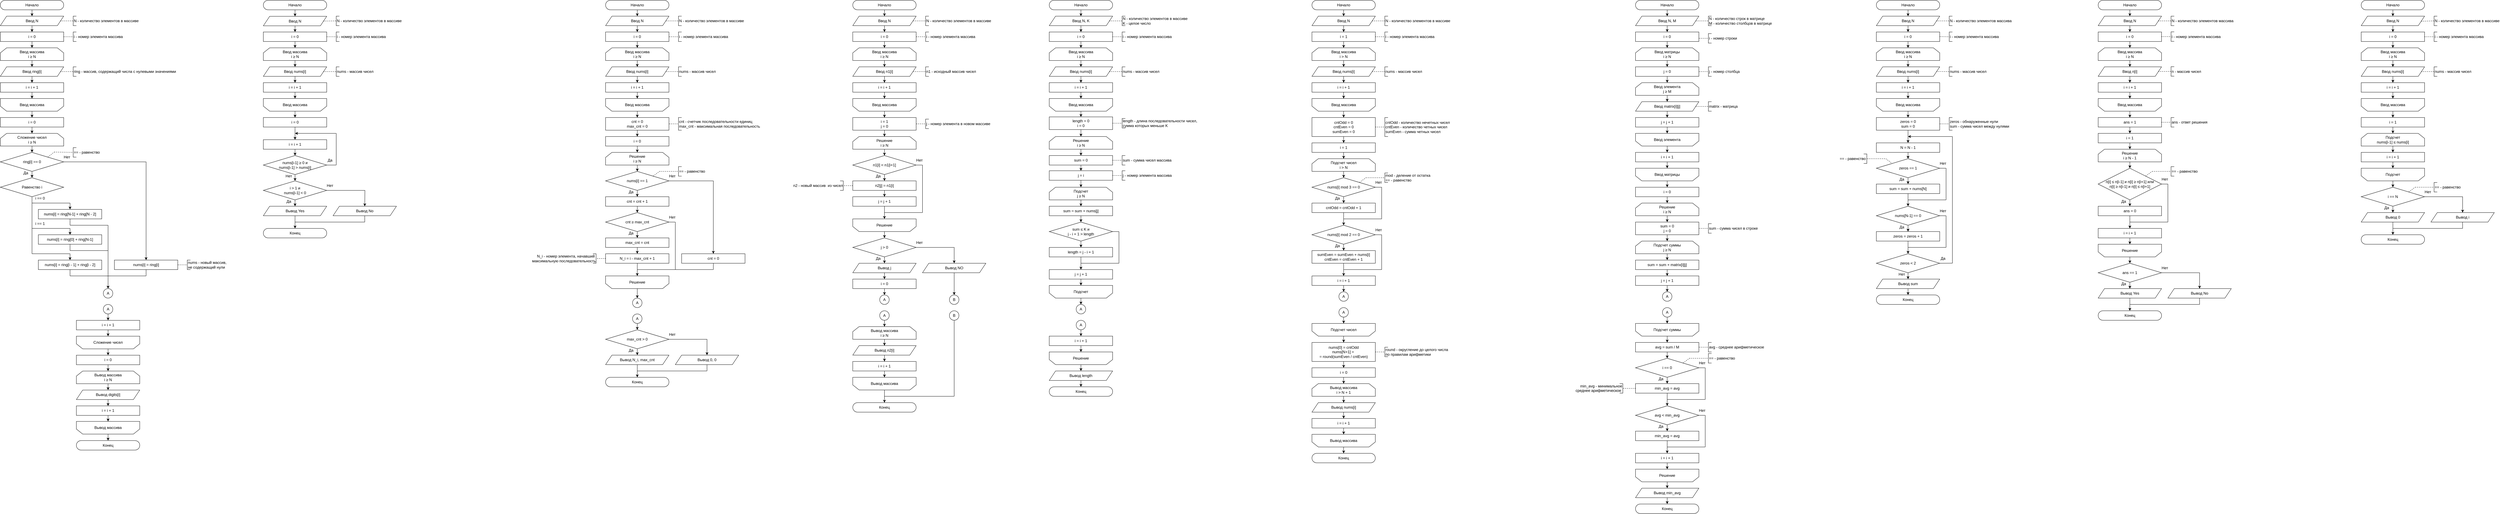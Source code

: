<mxfile version="24.7.17">
  <diagram name="Страница — 1" id="44Jz0JVvaWUVB4Ib5l-r">
    <mxGraphModel dx="287" dy="177" grid="1" gridSize="10" guides="1" tooltips="1" connect="1" arrows="1" fold="1" page="1" pageScale="1" pageWidth="827" pageHeight="1169" math="0" shadow="0">
      <root>
        <mxCell id="0" />
        <mxCell id="1" parent="0" />
        <mxCell id="7q6dRLL1VUKNEM310J1Z-577" value="&lt;div style=&quot;&quot;&gt;&lt;span style=&quot;text-wrap: nowrap;&quot;&gt;min_avg - минимальное&lt;/span&gt;&lt;/div&gt;&lt;div style=&quot;forced-color-adjust: none; color: rgb(0, 0, 0); font-family: Helvetica; font-size: 12px; font-style: normal; font-variant-ligatures: normal; font-variant-caps: normal; font-weight: 400; letter-spacing: normal; orphans: 2; text-indent: 0px; text-transform: none; widows: 2; word-spacing: 0px; -webkit-text-stroke-width: 0px; white-space: nowrap; background-color: rgb(251, 251, 251); text-decoration-thickness: initial; text-decoration-style: initial; text-decoration-color: initial;&quot;&gt;среднее арифметическое&amp;nbsp;&lt;/div&gt;" style="text;whiteSpace=wrap;html=1;align=right;" parent="1" vertex="1">
          <mxGeometry x="4980" y="1214" width="150" height="50" as="geometry" />
        </mxCell>
        <mxCell id="_SwNCGGwDrA2P81xwlkh-3" style="edgeStyle=orthogonalEdgeStyle;rounded=0;orthogonalLoop=1;jettySize=auto;html=1;" parent="1" source="_SwNCGGwDrA2P81xwlkh-1" target="_SwNCGGwDrA2P81xwlkh-2" edge="1">
          <mxGeometry relative="1" as="geometry" />
        </mxCell>
        <mxCell id="_SwNCGGwDrA2P81xwlkh-1" value="Начало" style="rounded=1;whiteSpace=wrap;html=1;arcSize=50;" parent="1" vertex="1">
          <mxGeometry x="840" y="10" width="200" height="30" as="geometry" />
        </mxCell>
        <mxCell id="_SwNCGGwDrA2P81xwlkh-9" style="edgeStyle=orthogonalEdgeStyle;rounded=0;orthogonalLoop=1;jettySize=auto;html=1;" parent="1" source="_SwNCGGwDrA2P81xwlkh-2" target="_SwNCGGwDrA2P81xwlkh-8" edge="1">
          <mxGeometry relative="1" as="geometry" />
        </mxCell>
        <mxCell id="_SwNCGGwDrA2P81xwlkh-2" value="Ввод N" style="shape=parallelogram;perimeter=parallelogramPerimeter;whiteSpace=wrap;html=1;fixedSize=1;" parent="1" vertex="1">
          <mxGeometry x="840" y="60.5" width="200" height="30" as="geometry" />
        </mxCell>
        <mxCell id="_SwNCGGwDrA2P81xwlkh-4" value="N - количество элементов в массиве" style="strokeWidth=1;html=1;shape=mxgraph.flowchart.annotation_1;align=left;pointerEvents=1;" parent="1" vertex="1">
          <mxGeometry x="1070" y="60" width="10" height="30" as="geometry" />
        </mxCell>
        <mxCell id="_SwNCGGwDrA2P81xwlkh-5" value="" style="endArrow=none;html=1;rounded=0;entryX=0;entryY=0.5;entryDx=0;entryDy=0;entryPerimeter=0;exitX=1;exitY=0.5;exitDx=0;exitDy=0;dashed=1;" parent="1" source="_SwNCGGwDrA2P81xwlkh-2" target="_SwNCGGwDrA2P81xwlkh-4" edge="1">
          <mxGeometry width="50" height="50" relative="1" as="geometry">
            <mxPoint x="1040" y="85" as="sourcePoint" />
            <mxPoint x="1120" y="75" as="targetPoint" />
          </mxGeometry>
        </mxCell>
        <mxCell id="_SwNCGGwDrA2P81xwlkh-14" style="edgeStyle=orthogonalEdgeStyle;rounded=0;orthogonalLoop=1;jettySize=auto;html=1;" parent="1" source="_SwNCGGwDrA2P81xwlkh-6" target="_SwNCGGwDrA2P81xwlkh-13" edge="1">
          <mxGeometry relative="1" as="geometry" />
        </mxCell>
        <mxCell id="_SwNCGGwDrA2P81xwlkh-6" value="Ввод массива&lt;div&gt;i&amp;nbsp;&lt;span style=&quot;text-align: left;&quot;&gt;≥&lt;/span&gt;&amp;nbsp;N&lt;/div&gt;" style="shape=loopLimit;whiteSpace=wrap;html=1;" parent="1" vertex="1">
          <mxGeometry x="840" y="160" width="200" height="40" as="geometry" />
        </mxCell>
        <mxCell id="_SwNCGGwDrA2P81xwlkh-12" style="edgeStyle=orthogonalEdgeStyle;rounded=0;orthogonalLoop=1;jettySize=auto;html=1;" parent="1" source="_SwNCGGwDrA2P81xwlkh-8" target="_SwNCGGwDrA2P81xwlkh-6" edge="1">
          <mxGeometry relative="1" as="geometry" />
        </mxCell>
        <mxCell id="_SwNCGGwDrA2P81xwlkh-8" value="i = 0" style="rounded=0;whiteSpace=wrap;html=1;" parent="1" vertex="1">
          <mxGeometry x="840" y="110" width="200" height="30" as="geometry" />
        </mxCell>
        <mxCell id="_SwNCGGwDrA2P81xwlkh-10" value="i - номер элемента массива" style="strokeWidth=1;html=1;shape=mxgraph.flowchart.annotation_1;align=left;pointerEvents=1;" parent="1" vertex="1">
          <mxGeometry x="1070" y="110" width="10" height="30" as="geometry" />
        </mxCell>
        <mxCell id="_SwNCGGwDrA2P81xwlkh-11" value="" style="endArrow=none;html=1;rounded=0;entryX=0;entryY=0.5;entryDx=0;entryDy=0;entryPerimeter=0;exitX=1;exitY=0.5;exitDx=0;exitDy=0;dashed=1;" parent="1" source="_SwNCGGwDrA2P81xwlkh-8" target="_SwNCGGwDrA2P81xwlkh-10" edge="1">
          <mxGeometry width="50" height="50" relative="1" as="geometry">
            <mxPoint x="1040" y="145" as="sourcePoint" />
            <mxPoint x="1120" y="135" as="targetPoint" />
          </mxGeometry>
        </mxCell>
        <mxCell id="_SwNCGGwDrA2P81xwlkh-18" style="edgeStyle=orthogonalEdgeStyle;rounded=0;orthogonalLoop=1;jettySize=auto;html=1;" parent="1" source="_SwNCGGwDrA2P81xwlkh-13" target="_SwNCGGwDrA2P81xwlkh-17" edge="1">
          <mxGeometry relative="1" as="geometry" />
        </mxCell>
        <mxCell id="_SwNCGGwDrA2P81xwlkh-13" value="Ввод nums[i]" style="shape=parallelogram;perimeter=parallelogramPerimeter;whiteSpace=wrap;html=1;fixedSize=1;" parent="1" vertex="1">
          <mxGeometry x="840" y="220" width="200" height="30" as="geometry" />
        </mxCell>
        <mxCell id="_SwNCGGwDrA2P81xwlkh-15" value="nums - массив чисел" style="strokeWidth=1;html=1;shape=mxgraph.flowchart.annotation_1;align=left;pointerEvents=1;" parent="1" vertex="1">
          <mxGeometry x="1070" y="220" width="10" height="30" as="geometry" />
        </mxCell>
        <mxCell id="_SwNCGGwDrA2P81xwlkh-16" value="" style="endArrow=none;html=1;rounded=0;entryX=0;entryY=0.5;entryDx=0;entryDy=0;entryPerimeter=0;exitX=1;exitY=0.5;exitDx=0;exitDy=0;dashed=1;" parent="1" source="_SwNCGGwDrA2P81xwlkh-13" target="_SwNCGGwDrA2P81xwlkh-15" edge="1">
          <mxGeometry width="50" height="50" relative="1" as="geometry">
            <mxPoint x="1040" y="235" as="sourcePoint" />
            <mxPoint x="1120" y="225" as="targetPoint" />
          </mxGeometry>
        </mxCell>
        <mxCell id="_SwNCGGwDrA2P81xwlkh-20" style="edgeStyle=orthogonalEdgeStyle;rounded=0;orthogonalLoop=1;jettySize=auto;html=1;" parent="1" source="_SwNCGGwDrA2P81xwlkh-17" target="_SwNCGGwDrA2P81xwlkh-19" edge="1">
          <mxGeometry relative="1" as="geometry" />
        </mxCell>
        <mxCell id="_SwNCGGwDrA2P81xwlkh-17" value="i = i + 1" style="rounded=0;whiteSpace=wrap;html=1;" parent="1" vertex="1">
          <mxGeometry x="840" y="270" width="200" height="30" as="geometry" />
        </mxCell>
        <mxCell id="_SwNCGGwDrA2P81xwlkh-22" style="edgeStyle=orthogonalEdgeStyle;rounded=0;orthogonalLoop=1;jettySize=auto;html=1;" parent="1" source="_SwNCGGwDrA2P81xwlkh-19" target="_SwNCGGwDrA2P81xwlkh-21" edge="1">
          <mxGeometry relative="1" as="geometry" />
        </mxCell>
        <mxCell id="_SwNCGGwDrA2P81xwlkh-19" value="Ввод массива" style="shape=loopLimit;whiteSpace=wrap;html=1;direction=west;" parent="1" vertex="1">
          <mxGeometry x="840" y="320" width="200" height="40" as="geometry" />
        </mxCell>
        <mxCell id="7q6dRLL1VUKNEM310J1Z-258" style="edgeStyle=orthogonalEdgeStyle;rounded=0;orthogonalLoop=1;jettySize=auto;html=1;" parent="1" source="_SwNCGGwDrA2P81xwlkh-21" target="7q6dRLL1VUKNEM310J1Z-257" edge="1">
          <mxGeometry relative="1" as="geometry" />
        </mxCell>
        <mxCell id="_SwNCGGwDrA2P81xwlkh-21" value="i = 0" style="rounded=0;whiteSpace=wrap;html=1;" parent="1" vertex="1">
          <mxGeometry x="840" y="380" width="200" height="30" as="geometry" />
        </mxCell>
        <mxCell id="_SwNCGGwDrA2P81xwlkh-32" style="edgeStyle=orthogonalEdgeStyle;rounded=0;orthogonalLoop=1;jettySize=auto;html=1;" parent="1" source="_SwNCGGwDrA2P81xwlkh-29" edge="1">
          <mxGeometry relative="1" as="geometry">
            <mxPoint x="940" y="660" as="targetPoint" />
          </mxGeometry>
        </mxCell>
        <mxCell id="_SwNCGGwDrA2P81xwlkh-34" style="edgeStyle=orthogonalEdgeStyle;rounded=0;orthogonalLoop=1;jettySize=auto;html=1;" parent="1" source="_SwNCGGwDrA2P81xwlkh-29" edge="1">
          <mxGeometry relative="1" as="geometry">
            <mxPoint x="1160" y="660" as="targetPoint" />
          </mxGeometry>
        </mxCell>
        <mxCell id="_SwNCGGwDrA2P81xwlkh-29" value="i &amp;gt; 1 и&lt;div&gt;nums[i-1] &amp;lt; 0&lt;/div&gt;" style="rhombus;whiteSpace=wrap;html=1;" parent="1" vertex="1">
          <mxGeometry x="840" y="580" width="200" height="60" as="geometry" />
        </mxCell>
        <mxCell id="_SwNCGGwDrA2P81xwlkh-35" value="Конец" style="rounded=1;whiteSpace=wrap;html=1;arcSize=50;" parent="1" vertex="1">
          <mxGeometry x="840" y="730" width="200" height="30" as="geometry" />
        </mxCell>
        <mxCell id="_SwNCGGwDrA2P81xwlkh-38" value="" style="endArrow=none;html=1;rounded=0;entryX=0.5;entryY=1;entryDx=0;entryDy=0;" parent="1" edge="1">
          <mxGeometry width="50" height="50" relative="1" as="geometry">
            <mxPoint x="1160" y="710" as="sourcePoint" />
            <mxPoint x="1160" y="690" as="targetPoint" />
          </mxGeometry>
        </mxCell>
        <mxCell id="_SwNCGGwDrA2P81xwlkh-39" value="" style="endArrow=none;html=1;rounded=0;" parent="1" edge="1">
          <mxGeometry width="50" height="50" relative="1" as="geometry">
            <mxPoint x="940" y="710" as="sourcePoint" />
            <mxPoint x="1160" y="710" as="targetPoint" />
          </mxGeometry>
        </mxCell>
        <mxCell id="q0Vu2O57WB9k_7yhkKX6-9" value="Нет" style="text;html=1;align=center;verticalAlign=middle;resizable=0;points=[];autosize=1;strokeColor=none;fillColor=none;" parent="1" vertex="1">
          <mxGeometry x="1030" y="580" width="40" height="30" as="geometry" />
        </mxCell>
        <mxCell id="q0Vu2O57WB9k_7yhkKX6-10" value="Да" style="text;html=1;align=center;verticalAlign=middle;resizable=0;points=[];autosize=1;strokeColor=none;fillColor=none;" parent="1" vertex="1">
          <mxGeometry x="900" y="630" width="40" height="30" as="geometry" />
        </mxCell>
        <mxCell id="stle9M3X1n_EoKJHBrZt-4" style="edgeStyle=orthogonalEdgeStyle;rounded=0;orthogonalLoop=1;jettySize=auto;html=1;" parent="1" source="stle9M3X1n_EoKJHBrZt-2" target="stle9M3X1n_EoKJHBrZt-3" edge="1">
          <mxGeometry relative="1" as="geometry" />
        </mxCell>
        <mxCell id="stle9M3X1n_EoKJHBrZt-2" value="Начало" style="rounded=1;whiteSpace=wrap;html=1;arcSize=50;" parent="1" vertex="1">
          <mxGeometry x="4149" y="10" width="200" height="30" as="geometry" />
        </mxCell>
        <mxCell id="stle9M3X1n_EoKJHBrZt-10" style="edgeStyle=orthogonalEdgeStyle;rounded=0;orthogonalLoop=1;jettySize=auto;html=1;" parent="1" source="stle9M3X1n_EoKJHBrZt-3" target="stle9M3X1n_EoKJHBrZt-9" edge="1">
          <mxGeometry relative="1" as="geometry" />
        </mxCell>
        <mxCell id="stle9M3X1n_EoKJHBrZt-3" value="Ввод N" style="shape=parallelogram;perimeter=parallelogramPerimeter;whiteSpace=wrap;html=1;fixedSize=1;" parent="1" vertex="1">
          <mxGeometry x="4149" y="60" width="200" height="30" as="geometry" />
        </mxCell>
        <mxCell id="stle9M3X1n_EoKJHBrZt-5" value="N - количество элементов в массиве" style="strokeWidth=1;html=1;shape=mxgraph.flowchart.annotation_1;align=left;pointerEvents=1;" parent="1" vertex="1">
          <mxGeometry x="4379" y="60" width="10" height="30" as="geometry" />
        </mxCell>
        <mxCell id="stle9M3X1n_EoKJHBrZt-6" value="" style="endArrow=none;html=1;rounded=0;entryX=0;entryY=0.5;entryDx=0;entryDy=0;entryPerimeter=0;exitX=1;exitY=0.5;exitDx=0;exitDy=0;dashed=1;" parent="1" source="stle9M3X1n_EoKJHBrZt-3" target="stle9M3X1n_EoKJHBrZt-5" edge="1">
          <mxGeometry width="50" height="50" relative="1" as="geometry">
            <mxPoint x="4349" y="75" as="sourcePoint" />
            <mxPoint x="4429" y="65" as="targetPoint" />
          </mxGeometry>
        </mxCell>
        <mxCell id="stle9M3X1n_EoKJHBrZt-14" style="edgeStyle=orthogonalEdgeStyle;rounded=0;orthogonalLoop=1;jettySize=auto;html=1;" parent="1" source="stle9M3X1n_EoKJHBrZt-7" target="stle9M3X1n_EoKJHBrZt-13" edge="1">
          <mxGeometry relative="1" as="geometry" />
        </mxCell>
        <mxCell id="stle9M3X1n_EoKJHBrZt-7" value="Ввод массива&lt;div&gt;i &amp;gt; N&lt;/div&gt;" style="shape=loopLimit;whiteSpace=wrap;html=1;" parent="1" vertex="1">
          <mxGeometry x="4149" y="160" width="200" height="40" as="geometry" />
        </mxCell>
        <mxCell id="stle9M3X1n_EoKJHBrZt-11" style="edgeStyle=orthogonalEdgeStyle;rounded=0;orthogonalLoop=1;jettySize=auto;html=1;" parent="1" source="stle9M3X1n_EoKJHBrZt-9" target="stle9M3X1n_EoKJHBrZt-7" edge="1">
          <mxGeometry relative="1" as="geometry" />
        </mxCell>
        <mxCell id="stle9M3X1n_EoKJHBrZt-9" value="i = 1" style="rounded=0;whiteSpace=wrap;html=1;" parent="1" vertex="1">
          <mxGeometry x="4149" y="110" width="200" height="30" as="geometry" />
        </mxCell>
        <mxCell id="stle9M3X1n_EoKJHBrZt-20" style="edgeStyle=orthogonalEdgeStyle;rounded=0;orthogonalLoop=1;jettySize=auto;html=1;" parent="1" source="stle9M3X1n_EoKJHBrZt-13" target="stle9M3X1n_EoKJHBrZt-19" edge="1">
          <mxGeometry relative="1" as="geometry" />
        </mxCell>
        <mxCell id="stle9M3X1n_EoKJHBrZt-13" value="Ввод nums[i]" style="shape=parallelogram;perimeter=parallelogramPerimeter;whiteSpace=wrap;html=1;fixedSize=1;" parent="1" vertex="1">
          <mxGeometry x="4149" y="220" width="200" height="30" as="geometry" />
        </mxCell>
        <mxCell id="stle9M3X1n_EoKJHBrZt-15" value="i - номер элемента массива" style="strokeWidth=1;html=1;shape=mxgraph.flowchart.annotation_1;align=left;pointerEvents=1;" parent="1" vertex="1">
          <mxGeometry x="4379" y="110" width="10" height="30" as="geometry" />
        </mxCell>
        <mxCell id="stle9M3X1n_EoKJHBrZt-16" value="" style="endArrow=none;html=1;rounded=0;entryX=0;entryY=0.5;entryDx=0;entryDy=0;entryPerimeter=0;exitX=1;exitY=0.5;exitDx=0;exitDy=0;dashed=1;" parent="1" target="stle9M3X1n_EoKJHBrZt-15" edge="1">
          <mxGeometry width="50" height="50" relative="1" as="geometry">
            <mxPoint x="4349" y="125" as="sourcePoint" />
            <mxPoint x="4429" y="115" as="targetPoint" />
          </mxGeometry>
        </mxCell>
        <mxCell id="stle9M3X1n_EoKJHBrZt-17" value="&lt;span style=&quot;text-align: center; text-wrap: wrap;&quot;&gt;nums&lt;/span&gt;&amp;nbsp;- массив чисел" style="strokeWidth=1;html=1;shape=mxgraph.flowchart.annotation_1;align=left;pointerEvents=1;" parent="1" vertex="1">
          <mxGeometry x="4379" y="220" width="10" height="30" as="geometry" />
        </mxCell>
        <mxCell id="stle9M3X1n_EoKJHBrZt-18" value="" style="endArrow=none;html=1;rounded=0;entryX=0;entryY=0.5;entryDx=0;entryDy=0;entryPerimeter=0;exitX=1;exitY=0.5;exitDx=0;exitDy=0;dashed=1;" parent="1" source="stle9M3X1n_EoKJHBrZt-13" target="stle9M3X1n_EoKJHBrZt-17" edge="1">
          <mxGeometry width="50" height="50" relative="1" as="geometry">
            <mxPoint x="4349" y="235" as="sourcePoint" />
            <mxPoint x="4429" y="225" as="targetPoint" />
          </mxGeometry>
        </mxCell>
        <mxCell id="stle9M3X1n_EoKJHBrZt-22" style="edgeStyle=orthogonalEdgeStyle;rounded=0;orthogonalLoop=1;jettySize=auto;html=1;" parent="1" source="stle9M3X1n_EoKJHBrZt-19" target="stle9M3X1n_EoKJHBrZt-21" edge="1">
          <mxGeometry relative="1" as="geometry" />
        </mxCell>
        <mxCell id="stle9M3X1n_EoKJHBrZt-19" value="i = i + 1" style="rounded=0;whiteSpace=wrap;html=1;" parent="1" vertex="1">
          <mxGeometry x="4149" y="270" width="200" height="30" as="geometry" />
        </mxCell>
        <mxCell id="stle9M3X1n_EoKJHBrZt-24" style="edgeStyle=orthogonalEdgeStyle;rounded=0;orthogonalLoop=1;jettySize=auto;html=1;" parent="1" source="stle9M3X1n_EoKJHBrZt-21" target="stle9M3X1n_EoKJHBrZt-23" edge="1">
          <mxGeometry relative="1" as="geometry" />
        </mxCell>
        <mxCell id="stle9M3X1n_EoKJHBrZt-21" value="Ввод массива" style="shape=loopLimit;whiteSpace=wrap;html=1;direction=west;" parent="1" vertex="1">
          <mxGeometry x="4149" y="320" width="200" height="40" as="geometry" />
        </mxCell>
        <mxCell id="stle9M3X1n_EoKJHBrZt-26" style="edgeStyle=orthogonalEdgeStyle;rounded=0;orthogonalLoop=1;jettySize=auto;html=1;" parent="1" source="stle9M3X1n_EoKJHBrZt-23" target="stle9M3X1n_EoKJHBrZt-25" edge="1">
          <mxGeometry relative="1" as="geometry" />
        </mxCell>
        <mxCell id="stle9M3X1n_EoKJHBrZt-23" value="cntOdd = 0&lt;div&gt;cntEven = 0&lt;/div&gt;&lt;div&gt;sumEven = 0&lt;/div&gt;" style="rounded=0;whiteSpace=wrap;html=1;" parent="1" vertex="1">
          <mxGeometry x="4149" y="380" width="200" height="60" as="geometry" />
        </mxCell>
        <mxCell id="stle9M3X1n_EoKJHBrZt-30" style="edgeStyle=orthogonalEdgeStyle;rounded=0;orthogonalLoop=1;jettySize=auto;html=1;" parent="1" source="stle9M3X1n_EoKJHBrZt-25" target="stle9M3X1n_EoKJHBrZt-29" edge="1">
          <mxGeometry relative="1" as="geometry" />
        </mxCell>
        <mxCell id="stle9M3X1n_EoKJHBrZt-25" value="i = 1" style="rounded=0;whiteSpace=wrap;html=1;" parent="1" vertex="1">
          <mxGeometry x="4149" y="460" width="200" height="30" as="geometry" />
        </mxCell>
        <mxCell id="stle9M3X1n_EoKJHBrZt-27" value="cntOdd - количество нечетных чисел&lt;div&gt;cntEven - количество четных чисел&lt;/div&gt;&lt;div&gt;sumEven - сумма четных чисел&lt;/div&gt;" style="strokeWidth=1;html=1;shape=mxgraph.flowchart.annotation_1;align=left;pointerEvents=1;" parent="1" vertex="1">
          <mxGeometry x="4379" y="380" width="10" height="60" as="geometry" />
        </mxCell>
        <mxCell id="stle9M3X1n_EoKJHBrZt-28" value="" style="endArrow=none;html=1;rounded=0;entryX=0;entryY=0.5;entryDx=0;entryDy=0;entryPerimeter=0;exitX=1;exitY=0.5;exitDx=0;exitDy=0;dashed=1;" parent="1" target="stle9M3X1n_EoKJHBrZt-27" edge="1">
          <mxGeometry width="50" height="50" relative="1" as="geometry">
            <mxPoint x="4349" y="410" as="sourcePoint" />
            <mxPoint x="4429" y="400" as="targetPoint" />
          </mxGeometry>
        </mxCell>
        <mxCell id="stle9M3X1n_EoKJHBrZt-32" style="edgeStyle=orthogonalEdgeStyle;rounded=0;orthogonalLoop=1;jettySize=auto;html=1;" parent="1" source="stle9M3X1n_EoKJHBrZt-29" target="stle9M3X1n_EoKJHBrZt-31" edge="1">
          <mxGeometry relative="1" as="geometry" />
        </mxCell>
        <mxCell id="stle9M3X1n_EoKJHBrZt-29" value="Подсчет чисел&lt;div&gt;i &amp;gt; N&lt;/div&gt;" style="shape=loopLimit;whiteSpace=wrap;html=1;" parent="1" vertex="1">
          <mxGeometry x="4149" y="510" width="200" height="40" as="geometry" />
        </mxCell>
        <mxCell id="stle9M3X1n_EoKJHBrZt-34" style="edgeStyle=orthogonalEdgeStyle;rounded=0;orthogonalLoop=1;jettySize=auto;html=1;" parent="1" source="stle9M3X1n_EoKJHBrZt-31" target="stle9M3X1n_EoKJHBrZt-33" edge="1">
          <mxGeometry relative="1" as="geometry" />
        </mxCell>
        <mxCell id="stle9M3X1n_EoKJHBrZt-31" value="nums[i] mod 3 == 0" style="rhombus;whiteSpace=wrap;html=1;" parent="1" vertex="1">
          <mxGeometry x="4149" y="570" width="200" height="60" as="geometry" />
        </mxCell>
        <mxCell id="stle9M3X1n_EoKJHBrZt-37" style="edgeStyle=orthogonalEdgeStyle;rounded=0;orthogonalLoop=1;jettySize=auto;html=1;" parent="1" source="stle9M3X1n_EoKJHBrZt-33" target="stle9M3X1n_EoKJHBrZt-36" edge="1">
          <mxGeometry relative="1" as="geometry" />
        </mxCell>
        <mxCell id="stle9M3X1n_EoKJHBrZt-33" value="cntOdd = cntOdd + 1" style="rounded=0;whiteSpace=wrap;html=1;" parent="1" vertex="1">
          <mxGeometry x="4149" y="650" width="200" height="30" as="geometry" />
        </mxCell>
        <mxCell id="stle9M3X1n_EoKJHBrZt-35" value="Да" style="text;html=1;align=center;verticalAlign=middle;resizable=0;points=[];autosize=1;strokeColor=none;fillColor=none;" parent="1" vertex="1">
          <mxGeometry x="4209" y="620" width="40" height="30" as="geometry" />
        </mxCell>
        <mxCell id="stle9M3X1n_EoKJHBrZt-46" style="edgeStyle=orthogonalEdgeStyle;rounded=0;orthogonalLoop=1;jettySize=auto;html=1;" parent="1" source="stle9M3X1n_EoKJHBrZt-36" target="stle9M3X1n_EoKJHBrZt-45" edge="1">
          <mxGeometry relative="1" as="geometry" />
        </mxCell>
        <mxCell id="stle9M3X1n_EoKJHBrZt-36" value="nums[i] mod 2 == 0" style="rhombus;whiteSpace=wrap;html=1;" parent="1" vertex="1">
          <mxGeometry x="4149" y="720" width="200" height="60" as="geometry" />
        </mxCell>
        <mxCell id="stle9M3X1n_EoKJHBrZt-38" value="" style="endArrow=none;html=1;rounded=0;entryX=1;entryY=0.5;entryDx=0;entryDy=0;" parent="1" target="stle9M3X1n_EoKJHBrZt-31" edge="1">
          <mxGeometry width="50" height="50" relative="1" as="geometry">
            <mxPoint x="4369" y="600" as="sourcePoint" />
            <mxPoint x="4309" y="630" as="targetPoint" />
          </mxGeometry>
        </mxCell>
        <mxCell id="stle9M3X1n_EoKJHBrZt-39" value="" style="endArrow=none;html=1;rounded=0;" parent="1" edge="1">
          <mxGeometry width="50" height="50" relative="1" as="geometry">
            <mxPoint x="4369" y="700" as="sourcePoint" />
            <mxPoint x="4369" y="600" as="targetPoint" />
          </mxGeometry>
        </mxCell>
        <mxCell id="stle9M3X1n_EoKJHBrZt-40" value="" style="endArrow=none;html=1;rounded=0;" parent="1" edge="1">
          <mxGeometry width="50" height="50" relative="1" as="geometry">
            <mxPoint x="4249" y="700" as="sourcePoint" />
            <mxPoint x="4369" y="700" as="targetPoint" />
          </mxGeometry>
        </mxCell>
        <mxCell id="stle9M3X1n_EoKJHBrZt-41" value="Нет" style="text;html=1;align=center;verticalAlign=middle;resizable=0;points=[];autosize=1;strokeColor=none;fillColor=none;" parent="1" vertex="1">
          <mxGeometry x="4339" y="570" width="40" height="30" as="geometry" />
        </mxCell>
        <mxCell id="stle9M3X1n_EoKJHBrZt-42" value="mod - деление от остатка&lt;div&gt;== - равенство&lt;/div&gt;" style="strokeWidth=1;html=1;shape=mxgraph.flowchart.annotation_1;align=left;pointerEvents=1;" parent="1" vertex="1">
          <mxGeometry x="4379" y="555" width="10" height="30" as="geometry" />
        </mxCell>
        <mxCell id="stle9M3X1n_EoKJHBrZt-43" value="" style="endArrow=none;html=1;rounded=0;entryX=0;entryY=0.5;entryDx=0;entryDy=0;entryPerimeter=0;dashed=1;" parent="1" target="stle9M3X1n_EoKJHBrZt-42" edge="1">
          <mxGeometry width="50" height="50" relative="1" as="geometry">
            <mxPoint x="4319" y="570" as="sourcePoint" />
            <mxPoint x="4469" y="545" as="targetPoint" />
          </mxGeometry>
        </mxCell>
        <mxCell id="stle9M3X1n_EoKJHBrZt-44" value="" style="endArrow=none;html=1;rounded=0;exitX=1;exitY=0;exitDx=0;exitDy=0;dashed=1;" parent="1" edge="1">
          <mxGeometry width="50" height="50" relative="1" as="geometry">
            <mxPoint x="4299" y="585" as="sourcePoint" />
            <mxPoint x="4319" y="570" as="targetPoint" />
          </mxGeometry>
        </mxCell>
        <mxCell id="stle9M3X1n_EoKJHBrZt-49" style="edgeStyle=orthogonalEdgeStyle;rounded=0;orthogonalLoop=1;jettySize=auto;html=1;" parent="1" source="stle9M3X1n_EoKJHBrZt-45" target="stle9M3X1n_EoKJHBrZt-48" edge="1">
          <mxGeometry relative="1" as="geometry" />
        </mxCell>
        <mxCell id="stle9M3X1n_EoKJHBrZt-45" value="sumEven = sumEven + nums[i]&lt;div&gt;cntEven = cntEven + 1&lt;/div&gt;" style="rounded=0;whiteSpace=wrap;html=1;" parent="1" vertex="1">
          <mxGeometry x="4149" y="800" width="200" height="40" as="geometry" />
        </mxCell>
        <mxCell id="stle9M3X1n_EoKJHBrZt-47" value="Да" style="text;html=1;align=center;verticalAlign=middle;resizable=0;points=[];autosize=1;strokeColor=none;fillColor=none;" parent="1" vertex="1">
          <mxGeometry x="4209" y="770" width="40" height="30" as="geometry" />
        </mxCell>
        <mxCell id="waZ9qwvF_nX4y9ho4xKd-98" style="edgeStyle=orthogonalEdgeStyle;rounded=0;orthogonalLoop=1;jettySize=auto;html=1;" edge="1" parent="1" source="stle9M3X1n_EoKJHBrZt-48" target="waZ9qwvF_nX4y9ho4xKd-97">
          <mxGeometry relative="1" as="geometry" />
        </mxCell>
        <mxCell id="stle9M3X1n_EoKJHBrZt-48" value="i = i + 1" style="rounded=0;whiteSpace=wrap;html=1;" parent="1" vertex="1">
          <mxGeometry x="4149" y="880" width="200" height="30" as="geometry" />
        </mxCell>
        <mxCell id="stle9M3X1n_EoKJHBrZt-50" value="" style="endArrow=none;html=1;rounded=0;entryX=1;entryY=0.5;entryDx=0;entryDy=0;" parent="1" target="stle9M3X1n_EoKJHBrZt-36" edge="1">
          <mxGeometry width="50" height="50" relative="1" as="geometry">
            <mxPoint x="4369" y="750" as="sourcePoint" />
            <mxPoint x="4309" y="780" as="targetPoint" />
          </mxGeometry>
        </mxCell>
        <mxCell id="stle9M3X1n_EoKJHBrZt-51" value="" style="endArrow=none;html=1;rounded=0;" parent="1" edge="1">
          <mxGeometry width="50" height="50" relative="1" as="geometry">
            <mxPoint x="4249" y="860" as="sourcePoint" />
            <mxPoint x="4369" y="860" as="targetPoint" />
          </mxGeometry>
        </mxCell>
        <mxCell id="stle9M3X1n_EoKJHBrZt-52" value="" style="endArrow=none;html=1;rounded=0;" parent="1" edge="1">
          <mxGeometry width="50" height="50" relative="1" as="geometry">
            <mxPoint x="4369" y="860" as="sourcePoint" />
            <mxPoint x="4369" y="750" as="targetPoint" />
          </mxGeometry>
        </mxCell>
        <mxCell id="stle9M3X1n_EoKJHBrZt-53" value="Нет" style="text;html=1;align=center;verticalAlign=middle;resizable=0;points=[];autosize=1;strokeColor=none;fillColor=none;" parent="1" vertex="1">
          <mxGeometry x="4339" y="720" width="40" height="30" as="geometry" />
        </mxCell>
        <mxCell id="stle9M3X1n_EoKJHBrZt-57" style="edgeStyle=orthogonalEdgeStyle;rounded=0;orthogonalLoop=1;jettySize=auto;html=1;" parent="1" source="stle9M3X1n_EoKJHBrZt-54" target="stle9M3X1n_EoKJHBrZt-56" edge="1">
          <mxGeometry relative="1" as="geometry" />
        </mxCell>
        <mxCell id="stle9M3X1n_EoKJHBrZt-54" value="Подсчет чисел" style="shape=loopLimit;whiteSpace=wrap;html=1;direction=west;" parent="1" vertex="1">
          <mxGeometry x="4149" y="1030" width="200" height="40" as="geometry" />
        </mxCell>
        <mxCell id="stle9M3X1n_EoKJHBrZt-61" style="edgeStyle=orthogonalEdgeStyle;rounded=0;orthogonalLoop=1;jettySize=auto;html=1;" parent="1" source="stle9M3X1n_EoKJHBrZt-56" target="stle9M3X1n_EoKJHBrZt-60" edge="1">
          <mxGeometry relative="1" as="geometry" />
        </mxCell>
        <mxCell id="stle9M3X1n_EoKJHBrZt-56" value="nums[0] = cntOdd&lt;div&gt;nums[N+1] =&amp;nbsp;&lt;/div&gt;&lt;div&gt;= round(sumEven / cntEven)&lt;/div&gt;" style="rounded=0;whiteSpace=wrap;html=1;" parent="1" vertex="1">
          <mxGeometry x="4149" y="1090" width="200" height="60" as="geometry" />
        </mxCell>
        <mxCell id="stle9M3X1n_EoKJHBrZt-63" style="edgeStyle=orthogonalEdgeStyle;rounded=0;orthogonalLoop=1;jettySize=auto;html=1;" parent="1" source="stle9M3X1n_EoKJHBrZt-60" target="stle9M3X1n_EoKJHBrZt-62" edge="1">
          <mxGeometry relative="1" as="geometry" />
        </mxCell>
        <mxCell id="stle9M3X1n_EoKJHBrZt-60" value="i = 0" style="rounded=0;whiteSpace=wrap;html=1;" parent="1" vertex="1">
          <mxGeometry x="4149" y="1170" width="200" height="30" as="geometry" />
        </mxCell>
        <mxCell id="stle9M3X1n_EoKJHBrZt-65" style="edgeStyle=orthogonalEdgeStyle;rounded=0;orthogonalLoop=1;jettySize=auto;html=1;" parent="1" source="stle9M3X1n_EoKJHBrZt-62" target="stle9M3X1n_EoKJHBrZt-64" edge="1">
          <mxGeometry relative="1" as="geometry" />
        </mxCell>
        <mxCell id="stle9M3X1n_EoKJHBrZt-62" value="Вывод массива&lt;div&gt;i &amp;gt; N + 1&lt;/div&gt;" style="shape=loopLimit;whiteSpace=wrap;html=1;" parent="1" vertex="1">
          <mxGeometry x="4149" y="1220" width="200" height="40" as="geometry" />
        </mxCell>
        <mxCell id="stle9M3X1n_EoKJHBrZt-67" style="edgeStyle=orthogonalEdgeStyle;rounded=0;orthogonalLoop=1;jettySize=auto;html=1;" parent="1" source="stle9M3X1n_EoKJHBrZt-64" target="stle9M3X1n_EoKJHBrZt-66" edge="1">
          <mxGeometry relative="1" as="geometry" />
        </mxCell>
        <mxCell id="stle9M3X1n_EoKJHBrZt-64" value="Вывод nums[i]" style="shape=parallelogram;perimeter=parallelogramPerimeter;whiteSpace=wrap;html=1;fixedSize=1;" parent="1" vertex="1">
          <mxGeometry x="4149" y="1280" width="200" height="30" as="geometry" />
        </mxCell>
        <mxCell id="stle9M3X1n_EoKJHBrZt-69" style="edgeStyle=orthogonalEdgeStyle;rounded=0;orthogonalLoop=1;jettySize=auto;html=1;" parent="1" source="stle9M3X1n_EoKJHBrZt-66" target="stle9M3X1n_EoKJHBrZt-68" edge="1">
          <mxGeometry relative="1" as="geometry" />
        </mxCell>
        <mxCell id="stle9M3X1n_EoKJHBrZt-66" value="i = i + 1" style="rounded=0;whiteSpace=wrap;html=1;" parent="1" vertex="1">
          <mxGeometry x="4149" y="1330" width="200" height="30" as="geometry" />
        </mxCell>
        <mxCell id="stle9M3X1n_EoKJHBrZt-71" style="edgeStyle=orthogonalEdgeStyle;rounded=0;orthogonalLoop=1;jettySize=auto;html=1;" parent="1" source="stle9M3X1n_EoKJHBrZt-68" target="stle9M3X1n_EoKJHBrZt-70" edge="1">
          <mxGeometry relative="1" as="geometry" />
        </mxCell>
        <mxCell id="stle9M3X1n_EoKJHBrZt-68" value="Вывод массива" style="shape=loopLimit;whiteSpace=wrap;html=1;direction=west;" parent="1" vertex="1">
          <mxGeometry x="4149" y="1380" width="200" height="40" as="geometry" />
        </mxCell>
        <mxCell id="stle9M3X1n_EoKJHBrZt-70" value="Конец" style="rounded=1;whiteSpace=wrap;html=1;arcSize=50;" parent="1" vertex="1">
          <mxGeometry x="4149" y="1440" width="200" height="30" as="geometry" />
        </mxCell>
        <mxCell id="7q6dRLL1VUKNEM310J1Z-61" style="edgeStyle=orthogonalEdgeStyle;rounded=0;orthogonalLoop=1;jettySize=auto;html=1;" parent="1" source="7q6dRLL1VUKNEM310J1Z-59" target="7q6dRLL1VUKNEM310J1Z-60" edge="1">
          <mxGeometry relative="1" as="geometry" />
        </mxCell>
        <mxCell id="7q6dRLL1VUKNEM310J1Z-59" value="Начало" style="rounded=1;whiteSpace=wrap;html=1;arcSize=50;" parent="1" vertex="1">
          <mxGeometry x="7460" y="10" width="200" height="30" as="geometry" />
        </mxCell>
        <mxCell id="7q6dRLL1VUKNEM310J1Z-65" style="edgeStyle=orthogonalEdgeStyle;rounded=0;orthogonalLoop=1;jettySize=auto;html=1;" parent="1" source="7q6dRLL1VUKNEM310J1Z-60" target="7q6dRLL1VUKNEM310J1Z-64" edge="1">
          <mxGeometry relative="1" as="geometry" />
        </mxCell>
        <mxCell id="7q6dRLL1VUKNEM310J1Z-60" value="Ввод N" style="shape=parallelogram;perimeter=parallelogramPerimeter;whiteSpace=wrap;html=1;fixedSize=1;" parent="1" vertex="1">
          <mxGeometry x="7460" y="60" width="200" height="30" as="geometry" />
        </mxCell>
        <mxCell id="7q6dRLL1VUKNEM310J1Z-62" value="N - количество элементов в массиве" style="strokeWidth=1;html=1;shape=mxgraph.flowchart.annotation_1;align=left;pointerEvents=1;" parent="1" vertex="1">
          <mxGeometry x="7690" y="60" width="10" height="30" as="geometry" />
        </mxCell>
        <mxCell id="7q6dRLL1VUKNEM310J1Z-63" value="" style="endArrow=none;html=1;rounded=0;entryX=0;entryY=0.5;entryDx=0;entryDy=0;entryPerimeter=0;exitX=1;exitY=0.5;exitDx=0;exitDy=0;dashed=1;" parent="1" target="7q6dRLL1VUKNEM310J1Z-62" edge="1">
          <mxGeometry width="50" height="50" relative="1" as="geometry">
            <mxPoint x="7650" y="76" as="sourcePoint" />
            <mxPoint x="7740" y="75" as="targetPoint" />
          </mxGeometry>
        </mxCell>
        <mxCell id="7q6dRLL1VUKNEM310J1Z-69" style="edgeStyle=orthogonalEdgeStyle;rounded=0;orthogonalLoop=1;jettySize=auto;html=1;" parent="1" source="7q6dRLL1VUKNEM310J1Z-64" target="7q6dRLL1VUKNEM310J1Z-68" edge="1">
          <mxGeometry relative="1" as="geometry" />
        </mxCell>
        <mxCell id="7q6dRLL1VUKNEM310J1Z-64" value="i = 0" style="rounded=0;whiteSpace=wrap;html=1;" parent="1" vertex="1">
          <mxGeometry x="7460" y="110" width="200" height="30" as="geometry" />
        </mxCell>
        <mxCell id="7q6dRLL1VUKNEM310J1Z-73" style="edgeStyle=orthogonalEdgeStyle;rounded=0;orthogonalLoop=1;jettySize=auto;html=1;" parent="1" source="7q6dRLL1VUKNEM310J1Z-68" target="7q6dRLL1VUKNEM310J1Z-70" edge="1">
          <mxGeometry relative="1" as="geometry" />
        </mxCell>
        <mxCell id="7q6dRLL1VUKNEM310J1Z-68" value="Ввод массива&lt;div&gt;i&amp;nbsp;&lt;span style=&quot;text-align: left;&quot;&gt;≥&amp;nbsp;&lt;/span&gt;&lt;span style=&quot;background-color: initial;&quot;&gt;N&lt;/span&gt;&lt;br&gt;&lt;/div&gt;" style="shape=loopLimit;whiteSpace=wrap;html=1;" parent="1" vertex="1">
          <mxGeometry x="7460" y="160" width="200" height="40" as="geometry" />
        </mxCell>
        <mxCell id="7q6dRLL1VUKNEM310J1Z-75" style="edgeStyle=orthogonalEdgeStyle;rounded=0;orthogonalLoop=1;jettySize=auto;html=1;" parent="1" source="7q6dRLL1VUKNEM310J1Z-70" target="7q6dRLL1VUKNEM310J1Z-74" edge="1">
          <mxGeometry relative="1" as="geometry" />
        </mxCell>
        <mxCell id="7q6dRLL1VUKNEM310J1Z-70" value="Ввод nums[i]" style="shape=parallelogram;perimeter=parallelogramPerimeter;whiteSpace=wrap;html=1;fixedSize=1;" parent="1" vertex="1">
          <mxGeometry x="7460" y="220" width="200" height="30" as="geometry" />
        </mxCell>
        <mxCell id="7q6dRLL1VUKNEM310J1Z-71" value="nums - массив чисел" style="strokeWidth=1;html=1;shape=mxgraph.flowchart.annotation_1;align=left;pointerEvents=1;" parent="1" vertex="1">
          <mxGeometry x="7690" y="220" width="10" height="30" as="geometry" />
        </mxCell>
        <mxCell id="7q6dRLL1VUKNEM310J1Z-72" value="" style="endArrow=none;html=1;rounded=0;entryX=0;entryY=0.5;entryDx=0;entryDy=0;entryPerimeter=0;exitX=1;exitY=0.5;exitDx=0;exitDy=0;dashed=1;" parent="1" target="7q6dRLL1VUKNEM310J1Z-71" edge="1">
          <mxGeometry width="50" height="50" relative="1" as="geometry">
            <mxPoint x="7650" y="235" as="sourcePoint" />
            <mxPoint x="7740" y="225" as="targetPoint" />
          </mxGeometry>
        </mxCell>
        <mxCell id="7q6dRLL1VUKNEM310J1Z-77" style="edgeStyle=orthogonalEdgeStyle;rounded=0;orthogonalLoop=1;jettySize=auto;html=1;" parent="1" source="7q6dRLL1VUKNEM310J1Z-74" target="7q6dRLL1VUKNEM310J1Z-76" edge="1">
          <mxGeometry relative="1" as="geometry" />
        </mxCell>
        <mxCell id="7q6dRLL1VUKNEM310J1Z-74" value="i = i + 1" style="rounded=0;whiteSpace=wrap;html=1;" parent="1" vertex="1">
          <mxGeometry x="7460" y="270" width="200" height="30" as="geometry" />
        </mxCell>
        <mxCell id="7q6dRLL1VUKNEM310J1Z-79" style="edgeStyle=orthogonalEdgeStyle;rounded=0;orthogonalLoop=1;jettySize=auto;html=1;" parent="1" source="7q6dRLL1VUKNEM310J1Z-76" target="7q6dRLL1VUKNEM310J1Z-78" edge="1">
          <mxGeometry relative="1" as="geometry" />
        </mxCell>
        <mxCell id="7q6dRLL1VUKNEM310J1Z-76" value="Ввод массива" style="shape=loopLimit;whiteSpace=wrap;html=1;direction=west;" parent="1" vertex="1">
          <mxGeometry x="7460" y="320" width="200" height="40" as="geometry" />
        </mxCell>
        <mxCell id="7q6dRLL1VUKNEM310J1Z-81" style="edgeStyle=orthogonalEdgeStyle;rounded=0;orthogonalLoop=1;jettySize=auto;html=1;" parent="1" source="7q6dRLL1VUKNEM310J1Z-78" target="7q6dRLL1VUKNEM310J1Z-80" edge="1">
          <mxGeometry relative="1" as="geometry" />
        </mxCell>
        <mxCell id="7q6dRLL1VUKNEM310J1Z-78" value="i = 1" style="rounded=0;whiteSpace=wrap;html=1;" parent="1" vertex="1">
          <mxGeometry x="7460" y="380" width="200" height="30" as="geometry" />
        </mxCell>
        <mxCell id="7q6dRLL1VUKNEM310J1Z-84" style="edgeStyle=orthogonalEdgeStyle;rounded=0;orthogonalLoop=1;jettySize=auto;html=1;" parent="1" source="7q6dRLL1VUKNEM310J1Z-80" target="7q6dRLL1VUKNEM310J1Z-83" edge="1">
          <mxGeometry relative="1" as="geometry" />
        </mxCell>
        <mxCell id="7q6dRLL1VUKNEM310J1Z-80" value="Подсчет&lt;div&gt;nums[i-1]&amp;nbsp;&lt;span style=&quot;background-color: initial;&quot;&gt;≤ nums[i]&lt;/span&gt;&lt;/div&gt;" style="shape=loopLimit;whiteSpace=wrap;html=1;" parent="1" vertex="1">
          <mxGeometry x="7460" y="430" width="200" height="40" as="geometry" />
        </mxCell>
        <mxCell id="7q6dRLL1VUKNEM310J1Z-87" style="edgeStyle=orthogonalEdgeStyle;rounded=0;orthogonalLoop=1;jettySize=auto;html=1;" parent="1" source="7q6dRLL1VUKNEM310J1Z-82" target="7q6dRLL1VUKNEM310J1Z-86" edge="1">
          <mxGeometry relative="1" as="geometry" />
        </mxCell>
        <mxCell id="7q6dRLL1VUKNEM310J1Z-82" value="Подсчет" style="shape=loopLimit;whiteSpace=wrap;html=1;direction=west;" parent="1" vertex="1">
          <mxGeometry x="7460" y="540" width="200" height="40" as="geometry" />
        </mxCell>
        <mxCell id="7q6dRLL1VUKNEM310J1Z-85" style="edgeStyle=orthogonalEdgeStyle;rounded=0;orthogonalLoop=1;jettySize=auto;html=1;" parent="1" source="7q6dRLL1VUKNEM310J1Z-83" target="7q6dRLL1VUKNEM310J1Z-82" edge="1">
          <mxGeometry relative="1" as="geometry" />
        </mxCell>
        <mxCell id="7q6dRLL1VUKNEM310J1Z-83" value="i = i + 1" style="rounded=0;whiteSpace=wrap;html=1;" parent="1" vertex="1">
          <mxGeometry x="7460" y="490" width="200" height="30" as="geometry" />
        </mxCell>
        <mxCell id="7q6dRLL1VUKNEM310J1Z-92" style="edgeStyle=orthogonalEdgeStyle;rounded=0;orthogonalLoop=1;jettySize=auto;html=1;" parent="1" source="7q6dRLL1VUKNEM310J1Z-86" target="7q6dRLL1VUKNEM310J1Z-91" edge="1">
          <mxGeometry relative="1" as="geometry" />
        </mxCell>
        <mxCell id="7q6dRLL1VUKNEM310J1Z-94" style="edgeStyle=orthogonalEdgeStyle;rounded=0;orthogonalLoop=1;jettySize=auto;html=1;" parent="1" source="7q6dRLL1VUKNEM310J1Z-86" target="7q6dRLL1VUKNEM310J1Z-93" edge="1">
          <mxGeometry relative="1" as="geometry" />
        </mxCell>
        <mxCell id="7q6dRLL1VUKNEM310J1Z-86" value="i == N" style="rhombus;whiteSpace=wrap;html=1;" parent="1" vertex="1">
          <mxGeometry x="7460" y="600" width="200" height="60" as="geometry" />
        </mxCell>
        <mxCell id="7q6dRLL1VUKNEM310J1Z-88" value="== - равенство" style="strokeWidth=1;html=1;shape=mxgraph.flowchart.annotation_1;align=left;pointerEvents=1;" parent="1" vertex="1">
          <mxGeometry x="7690" y="585" width="10" height="30" as="geometry" />
        </mxCell>
        <mxCell id="7q6dRLL1VUKNEM310J1Z-89" value="" style="endArrow=none;html=1;rounded=0;entryX=0;entryY=0.5;entryDx=0;entryDy=0;entryPerimeter=0;dashed=1;" parent="1" target="7q6dRLL1VUKNEM310J1Z-88" edge="1">
          <mxGeometry width="50" height="50" relative="1" as="geometry">
            <mxPoint x="7630" y="600" as="sourcePoint" />
            <mxPoint x="7780" y="575" as="targetPoint" />
          </mxGeometry>
        </mxCell>
        <mxCell id="7q6dRLL1VUKNEM310J1Z-90" value="" style="endArrow=none;html=1;rounded=0;exitX=1;exitY=0;exitDx=0;exitDy=0;dashed=1;" parent="1" edge="1">
          <mxGeometry width="50" height="50" relative="1" as="geometry">
            <mxPoint x="7610" y="615" as="sourcePoint" />
            <mxPoint x="7630" y="600" as="targetPoint" />
          </mxGeometry>
        </mxCell>
        <mxCell id="7q6dRLL1VUKNEM310J1Z-98" style="edgeStyle=orthogonalEdgeStyle;rounded=0;orthogonalLoop=1;jettySize=auto;html=1;" parent="1" source="7q6dRLL1VUKNEM310J1Z-91" target="7q6dRLL1VUKNEM310J1Z-97" edge="1">
          <mxGeometry relative="1" as="geometry" />
        </mxCell>
        <mxCell id="7q6dRLL1VUKNEM310J1Z-91" value="Вывод 0" style="shape=parallelogram;perimeter=parallelogramPerimeter;whiteSpace=wrap;html=1;fixedSize=1;" parent="1" vertex="1">
          <mxGeometry x="7460" y="680" width="200" height="30" as="geometry" />
        </mxCell>
        <mxCell id="7q6dRLL1VUKNEM310J1Z-93" value="Вывод i" style="shape=parallelogram;perimeter=parallelogramPerimeter;whiteSpace=wrap;html=1;fixedSize=1;" parent="1" vertex="1">
          <mxGeometry x="7680" y="680" width="200" height="30" as="geometry" />
        </mxCell>
        <mxCell id="7q6dRLL1VUKNEM310J1Z-95" value="Да" style="text;html=1;align=center;verticalAlign=middle;resizable=0;points=[];autosize=1;strokeColor=none;fillColor=none;" parent="1" vertex="1">
          <mxGeometry x="7520" y="650" width="40" height="30" as="geometry" />
        </mxCell>
        <mxCell id="7q6dRLL1VUKNEM310J1Z-96" value="Нет" style="text;html=1;align=center;verticalAlign=middle;resizable=0;points=[];autosize=1;strokeColor=none;fillColor=none;" parent="1" vertex="1">
          <mxGeometry x="7650" y="600" width="40" height="30" as="geometry" />
        </mxCell>
        <mxCell id="7q6dRLL1VUKNEM310J1Z-97" value="Конец" style="rounded=1;whiteSpace=wrap;html=1;arcSize=50;" parent="1" vertex="1">
          <mxGeometry x="7460" y="750" width="200" height="30" as="geometry" />
        </mxCell>
        <mxCell id="7q6dRLL1VUKNEM310J1Z-99" value="" style="endArrow=none;html=1;rounded=0;" parent="1" edge="1">
          <mxGeometry width="50" height="50" relative="1" as="geometry">
            <mxPoint x="7560" y="730" as="sourcePoint" />
            <mxPoint x="7780" y="730" as="targetPoint" />
          </mxGeometry>
        </mxCell>
        <mxCell id="7q6dRLL1VUKNEM310J1Z-101" value="" style="endArrow=none;html=1;rounded=0;entryX=0.5;entryY=1;entryDx=0;entryDy=0;" parent="1" target="7q6dRLL1VUKNEM310J1Z-93" edge="1">
          <mxGeometry width="50" height="50" relative="1" as="geometry">
            <mxPoint x="7780" y="730" as="sourcePoint" />
            <mxPoint x="7760" y="740" as="targetPoint" />
          </mxGeometry>
        </mxCell>
        <mxCell id="7q6dRLL1VUKNEM310J1Z-102" value="i - номер элемента массива" style="strokeWidth=1;html=1;shape=mxgraph.flowchart.annotation_1;align=left;pointerEvents=1;" parent="1" vertex="1">
          <mxGeometry x="7690" y="110" width="10" height="30" as="geometry" />
        </mxCell>
        <mxCell id="7q6dRLL1VUKNEM310J1Z-103" value="" style="endArrow=none;html=1;rounded=0;entryX=0;entryY=0.5;entryDx=0;entryDy=0;entryPerimeter=0;exitX=1;exitY=0.5;exitDx=0;exitDy=0;dashed=1;" parent="1" target="7q6dRLL1VUKNEM310J1Z-102" edge="1">
          <mxGeometry width="50" height="50" relative="1" as="geometry">
            <mxPoint x="7660" y="125" as="sourcePoint" />
            <mxPoint x="7740" y="115" as="targetPoint" />
          </mxGeometry>
        </mxCell>
        <mxCell id="7q6dRLL1VUKNEM310J1Z-112" style="edgeStyle=orthogonalEdgeStyle;rounded=0;orthogonalLoop=1;jettySize=auto;html=1;" parent="1" source="7q6dRLL1VUKNEM310J1Z-104" target="7q6dRLL1VUKNEM310J1Z-106" edge="1">
          <mxGeometry relative="1" as="geometry" />
        </mxCell>
        <mxCell id="7q6dRLL1VUKNEM310J1Z-104" value="Начало" style="rounded=1;whiteSpace=wrap;html=1;arcSize=50;" parent="1" vertex="1">
          <mxGeometry x="6630" y="10" width="200" height="30" as="geometry" />
        </mxCell>
        <mxCell id="7q6dRLL1VUKNEM310J1Z-159" style="edgeStyle=orthogonalEdgeStyle;rounded=0;orthogonalLoop=1;jettySize=auto;html=1;" parent="1" source="7q6dRLL1VUKNEM310J1Z-106" target="7q6dRLL1VUKNEM310J1Z-109" edge="1">
          <mxGeometry relative="1" as="geometry" />
        </mxCell>
        <mxCell id="7q6dRLL1VUKNEM310J1Z-106" value="Ввод N" style="shape=parallelogram;perimeter=parallelogramPerimeter;whiteSpace=wrap;html=1;fixedSize=1;" parent="1" vertex="1">
          <mxGeometry x="6630" y="60" width="200" height="30" as="geometry" />
        </mxCell>
        <mxCell id="7q6dRLL1VUKNEM310J1Z-107" value="N - количество элементов массива" style="strokeWidth=1;html=1;shape=mxgraph.flowchart.annotation_1;align=left;pointerEvents=1;" parent="1" vertex="1">
          <mxGeometry x="6860" y="60" width="10" height="30" as="geometry" />
        </mxCell>
        <mxCell id="7q6dRLL1VUKNEM310J1Z-108" value="" style="endArrow=none;html=1;rounded=0;entryX=0;entryY=0.5;entryDx=0;entryDy=0;entryPerimeter=0;exitX=1;exitY=0.5;exitDx=0;exitDy=0;dashed=1;" parent="1" source="7q6dRLL1VUKNEM310J1Z-106" target="7q6dRLL1VUKNEM310J1Z-107" edge="1">
          <mxGeometry width="50" height="50" relative="1" as="geometry">
            <mxPoint x="6830" y="75" as="sourcePoint" />
            <mxPoint x="6910" y="65" as="targetPoint" />
          </mxGeometry>
        </mxCell>
        <mxCell id="7q6dRLL1VUKNEM310J1Z-160" style="edgeStyle=orthogonalEdgeStyle;rounded=0;orthogonalLoop=1;jettySize=auto;html=1;" parent="1" source="7q6dRLL1VUKNEM310J1Z-109" target="7q6dRLL1VUKNEM310J1Z-115" edge="1">
          <mxGeometry relative="1" as="geometry" />
        </mxCell>
        <mxCell id="7q6dRLL1VUKNEM310J1Z-109" value="i = 0" style="rounded=0;whiteSpace=wrap;html=1;" parent="1" vertex="1">
          <mxGeometry x="6630" y="110" width="200" height="30" as="geometry" />
        </mxCell>
        <mxCell id="7q6dRLL1VUKNEM310J1Z-110" value="i - номер элемента массива" style="strokeWidth=1;html=1;shape=mxgraph.flowchart.annotation_1;align=left;pointerEvents=1;" parent="1" vertex="1">
          <mxGeometry x="6860" y="109.5" width="10" height="30" as="geometry" />
        </mxCell>
        <mxCell id="7q6dRLL1VUKNEM310J1Z-111" value="" style="endArrow=none;html=1;rounded=0;entryX=0;entryY=0.5;entryDx=0;entryDy=0;entryPerimeter=0;exitX=1;exitY=0.5;exitDx=0;exitDy=0;dashed=1;" parent="1" target="7q6dRLL1VUKNEM310J1Z-110" edge="1">
          <mxGeometry width="50" height="50" relative="1" as="geometry">
            <mxPoint x="6830" y="124.5" as="sourcePoint" />
            <mxPoint x="6910" y="114.5" as="targetPoint" />
          </mxGeometry>
        </mxCell>
        <mxCell id="7q6dRLL1VUKNEM310J1Z-161" style="edgeStyle=orthogonalEdgeStyle;rounded=0;orthogonalLoop=1;jettySize=auto;html=1;" parent="1" source="7q6dRLL1VUKNEM310J1Z-115" target="7q6dRLL1VUKNEM310J1Z-117" edge="1">
          <mxGeometry relative="1" as="geometry" />
        </mxCell>
        <mxCell id="7q6dRLL1VUKNEM310J1Z-115" value="Ввод массива&lt;div&gt;i&amp;nbsp;&lt;span style=&quot;text-align: left;&quot;&gt;≥&amp;nbsp;&lt;/span&gt;&lt;span style=&quot;background-color: initial;&quot;&gt;N&lt;/span&gt;&lt;br&gt;&lt;/div&gt;" style="shape=loopLimit;whiteSpace=wrap;html=1;" parent="1" vertex="1">
          <mxGeometry x="6630" y="160" width="200" height="40" as="geometry" />
        </mxCell>
        <mxCell id="7q6dRLL1VUKNEM310J1Z-162" style="edgeStyle=orthogonalEdgeStyle;rounded=0;orthogonalLoop=1;jettySize=auto;html=1;" parent="1" source="7q6dRLL1VUKNEM310J1Z-117" target="7q6dRLL1VUKNEM310J1Z-121" edge="1">
          <mxGeometry relative="1" as="geometry" />
        </mxCell>
        <mxCell id="7q6dRLL1VUKNEM310J1Z-117" value="Ввод n[i]" style="shape=parallelogram;perimeter=parallelogramPerimeter;whiteSpace=wrap;html=1;fixedSize=1;" parent="1" vertex="1">
          <mxGeometry x="6630" y="220" width="200" height="30" as="geometry" />
        </mxCell>
        <mxCell id="7q6dRLL1VUKNEM310J1Z-118" value="n - массив чисел" style="strokeWidth=1;html=1;shape=mxgraph.flowchart.annotation_1;align=left;pointerEvents=1;" parent="1" vertex="1">
          <mxGeometry x="6860" y="219.5" width="10" height="30" as="geometry" />
        </mxCell>
        <mxCell id="7q6dRLL1VUKNEM310J1Z-119" value="" style="endArrow=none;html=1;rounded=0;entryX=0;entryY=0.5;entryDx=0;entryDy=0;entryPerimeter=0;exitX=1;exitY=0.5;exitDx=0;exitDy=0;dashed=1;" parent="1" target="7q6dRLL1VUKNEM310J1Z-118" edge="1">
          <mxGeometry width="50" height="50" relative="1" as="geometry">
            <mxPoint x="6820" y="234.5" as="sourcePoint" />
            <mxPoint x="6910" y="224.5" as="targetPoint" />
          </mxGeometry>
        </mxCell>
        <mxCell id="7q6dRLL1VUKNEM310J1Z-163" style="edgeStyle=orthogonalEdgeStyle;rounded=0;orthogonalLoop=1;jettySize=auto;html=1;" parent="1" source="7q6dRLL1VUKNEM310J1Z-121" target="7q6dRLL1VUKNEM310J1Z-122" edge="1">
          <mxGeometry relative="1" as="geometry" />
        </mxCell>
        <mxCell id="7q6dRLL1VUKNEM310J1Z-121" value="i = i + 1" style="rounded=0;whiteSpace=wrap;html=1;" parent="1" vertex="1">
          <mxGeometry x="6630" y="270" width="200" height="30" as="geometry" />
        </mxCell>
        <mxCell id="7q6dRLL1VUKNEM310J1Z-124" style="edgeStyle=orthogonalEdgeStyle;rounded=0;orthogonalLoop=1;jettySize=auto;html=1;" parent="1" source="7q6dRLL1VUKNEM310J1Z-122" target="7q6dRLL1VUKNEM310J1Z-123" edge="1">
          <mxGeometry relative="1" as="geometry" />
        </mxCell>
        <mxCell id="7q6dRLL1VUKNEM310J1Z-122" value="Ввод массива" style="shape=loopLimit;whiteSpace=wrap;html=1;direction=west;" parent="1" vertex="1">
          <mxGeometry x="6630" y="320" width="200" height="40" as="geometry" />
        </mxCell>
        <mxCell id="7q6dRLL1VUKNEM310J1Z-129" style="edgeStyle=orthogonalEdgeStyle;rounded=0;orthogonalLoop=1;jettySize=auto;html=1;" parent="1" source="7q6dRLL1VUKNEM310J1Z-123" target="7q6dRLL1VUKNEM310J1Z-128" edge="1">
          <mxGeometry relative="1" as="geometry" />
        </mxCell>
        <mxCell id="7q6dRLL1VUKNEM310J1Z-123" value="ans = 1" style="rounded=0;whiteSpace=wrap;html=1;" parent="1" vertex="1">
          <mxGeometry x="6630" y="380" width="200" height="30" as="geometry" />
        </mxCell>
        <mxCell id="7q6dRLL1VUKNEM310J1Z-125" value="ans - ответ решения" style="strokeWidth=1;html=1;shape=mxgraph.flowchart.annotation_1;align=left;pointerEvents=1;" parent="1" vertex="1">
          <mxGeometry x="6860" y="380" width="10" height="30" as="geometry" />
        </mxCell>
        <mxCell id="7q6dRLL1VUKNEM310J1Z-126" value="" style="endArrow=none;html=1;rounded=0;entryX=0;entryY=0.5;entryDx=0;entryDy=0;entryPerimeter=0;exitX=1;exitY=0.5;exitDx=0;exitDy=0;dashed=1;" parent="1" target="7q6dRLL1VUKNEM310J1Z-125" edge="1">
          <mxGeometry width="50" height="50" relative="1" as="geometry">
            <mxPoint x="6830" y="395" as="sourcePoint" />
            <mxPoint x="6910" y="385" as="targetPoint" />
          </mxGeometry>
        </mxCell>
        <mxCell id="7q6dRLL1VUKNEM310J1Z-132" style="edgeStyle=orthogonalEdgeStyle;rounded=0;orthogonalLoop=1;jettySize=auto;html=1;" parent="1" source="7q6dRLL1VUKNEM310J1Z-127" target="7q6dRLL1VUKNEM310J1Z-131" edge="1">
          <mxGeometry relative="1" as="geometry" />
        </mxCell>
        <mxCell id="7q6dRLL1VUKNEM310J1Z-127" value="Решение&lt;div style=&quot;&quot;&gt;i&amp;nbsp;&lt;span style=&quot;text-align: left;&quot;&gt;≥&lt;/span&gt;&lt;span style=&quot;background-color: initial;&quot;&gt;&amp;nbsp;N - 1&lt;/span&gt;&lt;/div&gt;" style="shape=loopLimit;whiteSpace=wrap;html=1;align=center;" parent="1" vertex="1">
          <mxGeometry x="6630" y="480" width="200" height="40" as="geometry" />
        </mxCell>
        <mxCell id="7q6dRLL1VUKNEM310J1Z-130" style="edgeStyle=orthogonalEdgeStyle;rounded=0;orthogonalLoop=1;jettySize=auto;html=1;" parent="1" source="7q6dRLL1VUKNEM310J1Z-128" target="7q6dRLL1VUKNEM310J1Z-127" edge="1">
          <mxGeometry relative="1" as="geometry" />
        </mxCell>
        <mxCell id="7q6dRLL1VUKNEM310J1Z-128" value="i = 1" style="rounded=0;whiteSpace=wrap;html=1;" parent="1" vertex="1">
          <mxGeometry x="6630" y="430" width="200" height="30" as="geometry" />
        </mxCell>
        <mxCell id="7q6dRLL1VUKNEM310J1Z-134" style="edgeStyle=orthogonalEdgeStyle;rounded=0;orthogonalLoop=1;jettySize=auto;html=1;" parent="1" source="7q6dRLL1VUKNEM310J1Z-131" target="7q6dRLL1VUKNEM310J1Z-133" edge="1">
          <mxGeometry relative="1" as="geometry" />
        </mxCell>
        <mxCell id="7q6dRLL1VUKNEM310J1Z-131" value="n[i] ≤ n[i-1] и n[i]&amp;nbsp;&lt;span style=&quot;text-align: left;&quot;&gt;≥ n&lt;/span&gt;[i+1] или&lt;div&gt;n[i]&amp;nbsp;&lt;span style=&quot;text-align: left;&quot;&gt;≥ n&lt;/span&gt;[i-1] и n[i] ≤ n[i+1]&lt;br&gt;&lt;/div&gt;" style="rhombus;whiteSpace=wrap;html=1;" parent="1" vertex="1">
          <mxGeometry x="6630" y="540" width="200" height="100" as="geometry" />
        </mxCell>
        <mxCell id="7q6dRLL1VUKNEM310J1Z-136" style="edgeStyle=orthogonalEdgeStyle;rounded=0;orthogonalLoop=1;jettySize=auto;html=1;" parent="1" source="7q6dRLL1VUKNEM310J1Z-133" target="7q6dRLL1VUKNEM310J1Z-135" edge="1">
          <mxGeometry relative="1" as="geometry" />
        </mxCell>
        <mxCell id="7q6dRLL1VUKNEM310J1Z-133" value="ans = 0" style="rounded=0;whiteSpace=wrap;html=1;" parent="1" vertex="1">
          <mxGeometry x="6630" y="660" width="200" height="30" as="geometry" />
        </mxCell>
        <mxCell id="7q6dRLL1VUKNEM310J1Z-144" style="edgeStyle=orthogonalEdgeStyle;rounded=0;orthogonalLoop=1;jettySize=auto;html=1;" parent="1" source="7q6dRLL1VUKNEM310J1Z-135" target="7q6dRLL1VUKNEM310J1Z-143" edge="1">
          <mxGeometry relative="1" as="geometry" />
        </mxCell>
        <mxCell id="7q6dRLL1VUKNEM310J1Z-135" value="i = i + 1" style="rounded=0;whiteSpace=wrap;html=1;" parent="1" vertex="1">
          <mxGeometry x="6630" y="730" width="200" height="30" as="geometry" />
        </mxCell>
        <mxCell id="7q6dRLL1VUKNEM310J1Z-137" value="" style="endArrow=none;html=1;rounded=0;entryX=1;entryY=0.5;entryDx=0;entryDy=0;" parent="1" target="7q6dRLL1VUKNEM310J1Z-131" edge="1">
          <mxGeometry width="50" height="50" relative="1" as="geometry">
            <mxPoint x="6850" y="590" as="sourcePoint" />
            <mxPoint x="6780" y="660" as="targetPoint" />
          </mxGeometry>
        </mxCell>
        <mxCell id="7q6dRLL1VUKNEM310J1Z-138" value="" style="endArrow=none;html=1;rounded=0;" parent="1" edge="1">
          <mxGeometry width="50" height="50" relative="1" as="geometry">
            <mxPoint x="6730" y="710" as="sourcePoint" />
            <mxPoint x="6850" y="710" as="targetPoint" />
          </mxGeometry>
        </mxCell>
        <mxCell id="7q6dRLL1VUKNEM310J1Z-139" value="" style="endArrow=none;html=1;rounded=0;" parent="1" edge="1">
          <mxGeometry width="50" height="50" relative="1" as="geometry">
            <mxPoint x="6850" y="710" as="sourcePoint" />
            <mxPoint x="6850" y="590" as="targetPoint" />
          </mxGeometry>
        </mxCell>
        <mxCell id="7q6dRLL1VUKNEM310J1Z-140" value="Да" style="text;html=1;align=center;verticalAlign=middle;resizable=0;points=[];autosize=1;strokeColor=none;fillColor=none;" parent="1" vertex="1">
          <mxGeometry x="6690" y="630" width="40" height="30" as="geometry" />
        </mxCell>
        <mxCell id="7q6dRLL1VUKNEM310J1Z-141" value="Нет" style="text;html=1;align=center;verticalAlign=middle;resizable=0;points=[];autosize=1;strokeColor=none;fillColor=none;" parent="1" vertex="1">
          <mxGeometry x="6820" y="560" width="40" height="30" as="geometry" />
        </mxCell>
        <mxCell id="7q6dRLL1VUKNEM310J1Z-150" style="edgeStyle=orthogonalEdgeStyle;rounded=0;orthogonalLoop=1;jettySize=auto;html=1;" parent="1" source="7q6dRLL1VUKNEM310J1Z-142" target="7q6dRLL1VUKNEM310J1Z-149" edge="1">
          <mxGeometry relative="1" as="geometry" />
        </mxCell>
        <mxCell id="7q6dRLL1VUKNEM310J1Z-152" style="edgeStyle=orthogonalEdgeStyle;rounded=0;orthogonalLoop=1;jettySize=auto;html=1;" parent="1" source="7q6dRLL1VUKNEM310J1Z-142" target="7q6dRLL1VUKNEM310J1Z-151" edge="1">
          <mxGeometry relative="1" as="geometry" />
        </mxCell>
        <mxCell id="7q6dRLL1VUKNEM310J1Z-142" value="ans == 1" style="rhombus;whiteSpace=wrap;html=1;" parent="1" vertex="1">
          <mxGeometry x="6630" y="840" width="200" height="60" as="geometry" />
        </mxCell>
        <mxCell id="7q6dRLL1VUKNEM310J1Z-145" style="edgeStyle=orthogonalEdgeStyle;rounded=0;orthogonalLoop=1;jettySize=auto;html=1;" parent="1" source="7q6dRLL1VUKNEM310J1Z-143" target="7q6dRLL1VUKNEM310J1Z-142" edge="1">
          <mxGeometry relative="1" as="geometry" />
        </mxCell>
        <mxCell id="7q6dRLL1VUKNEM310J1Z-143" value="Решение" style="shape=loopLimit;whiteSpace=wrap;html=1;direction=west;" parent="1" vertex="1">
          <mxGeometry x="6630" y="780" width="200" height="40" as="geometry" />
        </mxCell>
        <mxCell id="7q6dRLL1VUKNEM310J1Z-146" value="== - равенство" style="strokeWidth=1;html=1;shape=mxgraph.flowchart.annotation_1;align=left;pointerEvents=1;" parent="1" vertex="1">
          <mxGeometry x="6860" y="535" width="10" height="30" as="geometry" />
        </mxCell>
        <mxCell id="7q6dRLL1VUKNEM310J1Z-147" value="" style="endArrow=none;html=1;rounded=0;entryX=0;entryY=0.5;entryDx=0;entryDy=0;entryPerimeter=0;dashed=1;" parent="1" target="7q6dRLL1VUKNEM310J1Z-146" edge="1">
          <mxGeometry width="50" height="50" relative="1" as="geometry">
            <mxPoint x="6800" y="550" as="sourcePoint" />
            <mxPoint x="6950" y="525" as="targetPoint" />
          </mxGeometry>
        </mxCell>
        <mxCell id="7q6dRLL1VUKNEM310J1Z-148" value="" style="endArrow=none;html=1;rounded=0;exitX=1;exitY=0;exitDx=0;exitDy=0;dashed=1;" parent="1" edge="1">
          <mxGeometry width="50" height="50" relative="1" as="geometry">
            <mxPoint x="6780" y="565" as="sourcePoint" />
            <mxPoint x="6800" y="550" as="targetPoint" />
          </mxGeometry>
        </mxCell>
        <mxCell id="7q6dRLL1VUKNEM310J1Z-156" style="edgeStyle=orthogonalEdgeStyle;rounded=0;orthogonalLoop=1;jettySize=auto;html=1;" parent="1" source="7q6dRLL1VUKNEM310J1Z-149" target="7q6dRLL1VUKNEM310J1Z-155" edge="1">
          <mxGeometry relative="1" as="geometry" />
        </mxCell>
        <mxCell id="7q6dRLL1VUKNEM310J1Z-149" value="Вывод Yes" style="shape=parallelogram;perimeter=parallelogramPerimeter;whiteSpace=wrap;html=1;fixedSize=1;" parent="1" vertex="1">
          <mxGeometry x="6630" y="920" width="200" height="30" as="geometry" />
        </mxCell>
        <mxCell id="7q6dRLL1VUKNEM310J1Z-151" value="Вывод No" style="shape=parallelogram;perimeter=parallelogramPerimeter;whiteSpace=wrap;html=1;fixedSize=1;" parent="1" vertex="1">
          <mxGeometry x="6850" y="920" width="200" height="30" as="geometry" />
        </mxCell>
        <mxCell id="7q6dRLL1VUKNEM310J1Z-153" value="Да" style="text;html=1;align=center;verticalAlign=middle;resizable=0;points=[];autosize=1;strokeColor=none;fillColor=none;" parent="1" vertex="1">
          <mxGeometry x="6690" y="890" width="40" height="30" as="geometry" />
        </mxCell>
        <mxCell id="7q6dRLL1VUKNEM310J1Z-154" value="Нет" style="text;html=1;align=center;verticalAlign=middle;resizable=0;points=[];autosize=1;strokeColor=none;fillColor=none;" parent="1" vertex="1">
          <mxGeometry x="6820" y="840" width="40" height="30" as="geometry" />
        </mxCell>
        <mxCell id="7q6dRLL1VUKNEM310J1Z-155" value="Конец" style="rounded=1;whiteSpace=wrap;html=1;arcSize=50;" parent="1" vertex="1">
          <mxGeometry x="6630" y="990" width="200" height="30" as="geometry" />
        </mxCell>
        <mxCell id="7q6dRLL1VUKNEM310J1Z-157" value="" style="endArrow=none;html=1;rounded=0;" parent="1" edge="1">
          <mxGeometry width="50" height="50" relative="1" as="geometry">
            <mxPoint x="6730" y="970" as="sourcePoint" />
            <mxPoint x="6950" y="970" as="targetPoint" />
          </mxGeometry>
        </mxCell>
        <mxCell id="7q6dRLL1VUKNEM310J1Z-158" value="" style="endArrow=none;html=1;rounded=0;entryX=0.5;entryY=1;entryDx=0;entryDy=0;" parent="1" target="7q6dRLL1VUKNEM310J1Z-151" edge="1">
          <mxGeometry width="50" height="50" relative="1" as="geometry">
            <mxPoint x="6950" y="970" as="sourcePoint" />
            <mxPoint x="6850" y="990" as="targetPoint" />
          </mxGeometry>
        </mxCell>
        <mxCell id="7q6dRLL1VUKNEM310J1Z-186" style="edgeStyle=orthogonalEdgeStyle;rounded=0;orthogonalLoop=1;jettySize=auto;html=1;" parent="1" source="7q6dRLL1VUKNEM310J1Z-187" target="7q6dRLL1VUKNEM310J1Z-189" edge="1">
          <mxGeometry relative="1" as="geometry" />
        </mxCell>
        <mxCell id="7q6dRLL1VUKNEM310J1Z-187" value="Начало" style="rounded=1;whiteSpace=wrap;html=1;arcSize=50;" parent="1" vertex="1">
          <mxGeometry x="5930" y="10" width="200" height="30" as="geometry" />
        </mxCell>
        <mxCell id="7q6dRLL1VUKNEM310J1Z-188" style="edgeStyle=orthogonalEdgeStyle;rounded=0;orthogonalLoop=1;jettySize=auto;html=1;" parent="1" source="7q6dRLL1VUKNEM310J1Z-189" target="7q6dRLL1VUKNEM310J1Z-193" edge="1">
          <mxGeometry relative="1" as="geometry" />
        </mxCell>
        <mxCell id="7q6dRLL1VUKNEM310J1Z-189" value="Ввод N" style="shape=parallelogram;perimeter=parallelogramPerimeter;whiteSpace=wrap;html=1;fixedSize=1;" parent="1" vertex="1">
          <mxGeometry x="5930" y="60" width="200" height="30" as="geometry" />
        </mxCell>
        <mxCell id="7q6dRLL1VUKNEM310J1Z-190" value="N - количество элементов массива" style="strokeWidth=1;html=1;shape=mxgraph.flowchart.annotation_1;align=left;pointerEvents=1;" parent="1" vertex="1">
          <mxGeometry x="6160" y="60" width="10" height="30" as="geometry" />
        </mxCell>
        <mxCell id="7q6dRLL1VUKNEM310J1Z-191" value="" style="endArrow=none;html=1;rounded=0;entryX=0;entryY=0.5;entryDx=0;entryDy=0;entryPerimeter=0;exitX=1;exitY=0.5;exitDx=0;exitDy=0;dashed=1;" parent="1" source="7q6dRLL1VUKNEM310J1Z-189" target="7q6dRLL1VUKNEM310J1Z-190" edge="1">
          <mxGeometry width="50" height="50" relative="1" as="geometry">
            <mxPoint x="6130" y="75" as="sourcePoint" />
            <mxPoint x="6210" y="65" as="targetPoint" />
          </mxGeometry>
        </mxCell>
        <mxCell id="7q6dRLL1VUKNEM310J1Z-192" style="edgeStyle=orthogonalEdgeStyle;rounded=0;orthogonalLoop=1;jettySize=auto;html=1;" parent="1" source="7q6dRLL1VUKNEM310J1Z-193" target="7q6dRLL1VUKNEM310J1Z-197" edge="1">
          <mxGeometry relative="1" as="geometry" />
        </mxCell>
        <mxCell id="7q6dRLL1VUKNEM310J1Z-193" value="i = 0" style="rounded=0;whiteSpace=wrap;html=1;" parent="1" vertex="1">
          <mxGeometry x="5930" y="110" width="200" height="30" as="geometry" />
        </mxCell>
        <mxCell id="7q6dRLL1VUKNEM310J1Z-194" value="i - номер элемента массива" style="strokeWidth=1;html=1;shape=mxgraph.flowchart.annotation_1;align=left;pointerEvents=1;" parent="1" vertex="1">
          <mxGeometry x="6160" y="110" width="10" height="30" as="geometry" />
        </mxCell>
        <mxCell id="7q6dRLL1VUKNEM310J1Z-195" value="" style="endArrow=none;html=1;rounded=0;entryX=0;entryY=0.5;entryDx=0;entryDy=0;entryPerimeter=0;exitX=1;exitY=0.5;exitDx=0;exitDy=0;dashed=1;" parent="1" target="7q6dRLL1VUKNEM310J1Z-194" edge="1">
          <mxGeometry width="50" height="50" relative="1" as="geometry">
            <mxPoint x="6130" y="124.5" as="sourcePoint" />
            <mxPoint x="6210" y="114.5" as="targetPoint" />
          </mxGeometry>
        </mxCell>
        <mxCell id="7q6dRLL1VUKNEM310J1Z-196" style="edgeStyle=orthogonalEdgeStyle;rounded=0;orthogonalLoop=1;jettySize=auto;html=1;" parent="1" source="7q6dRLL1VUKNEM310J1Z-197" target="7q6dRLL1VUKNEM310J1Z-199" edge="1">
          <mxGeometry relative="1" as="geometry" />
        </mxCell>
        <mxCell id="7q6dRLL1VUKNEM310J1Z-197" value="Ввод массива&lt;div&gt;i&amp;nbsp;&lt;span style=&quot;text-align: left;&quot;&gt;≥&amp;nbsp;&lt;/span&gt;&lt;span style=&quot;background-color: initial;&quot;&gt;N&lt;/span&gt;&lt;br&gt;&lt;/div&gt;" style="shape=loopLimit;whiteSpace=wrap;html=1;" parent="1" vertex="1">
          <mxGeometry x="5930" y="160" width="200" height="40" as="geometry" />
        </mxCell>
        <mxCell id="7q6dRLL1VUKNEM310J1Z-198" style="edgeStyle=orthogonalEdgeStyle;rounded=0;orthogonalLoop=1;jettySize=auto;html=1;" parent="1" source="7q6dRLL1VUKNEM310J1Z-199" target="7q6dRLL1VUKNEM310J1Z-203" edge="1">
          <mxGeometry relative="1" as="geometry" />
        </mxCell>
        <mxCell id="7q6dRLL1VUKNEM310J1Z-199" value="Ввод nums[i]" style="shape=parallelogram;perimeter=parallelogramPerimeter;whiteSpace=wrap;html=1;fixedSize=1;" parent="1" vertex="1">
          <mxGeometry x="5930" y="220" width="200" height="30" as="geometry" />
        </mxCell>
        <mxCell id="7q6dRLL1VUKNEM310J1Z-200" value="nums - массив чисел" style="strokeWidth=1;html=1;shape=mxgraph.flowchart.annotation_1;align=left;pointerEvents=1;" parent="1" vertex="1">
          <mxGeometry x="6160" y="220" width="10" height="30" as="geometry" />
        </mxCell>
        <mxCell id="7q6dRLL1VUKNEM310J1Z-201" value="" style="endArrow=none;html=1;rounded=0;entryX=0;entryY=0.5;entryDx=0;entryDy=0;entryPerimeter=0;exitX=1;exitY=0.5;exitDx=0;exitDy=0;dashed=1;" parent="1" target="7q6dRLL1VUKNEM310J1Z-200" edge="1">
          <mxGeometry width="50" height="50" relative="1" as="geometry">
            <mxPoint x="6120" y="234.5" as="sourcePoint" />
            <mxPoint x="6210" y="224.5" as="targetPoint" />
          </mxGeometry>
        </mxCell>
        <mxCell id="7q6dRLL1VUKNEM310J1Z-202" style="edgeStyle=orthogonalEdgeStyle;rounded=0;orthogonalLoop=1;jettySize=auto;html=1;" parent="1" source="7q6dRLL1VUKNEM310J1Z-203" target="7q6dRLL1VUKNEM310J1Z-204" edge="1">
          <mxGeometry relative="1" as="geometry" />
        </mxCell>
        <mxCell id="7q6dRLL1VUKNEM310J1Z-203" value="i = i + 1" style="rounded=0;whiteSpace=wrap;html=1;" parent="1" vertex="1">
          <mxGeometry x="5930" y="270" width="200" height="30" as="geometry" />
        </mxCell>
        <mxCell id="7q6dRLL1VUKNEM310J1Z-206" style="edgeStyle=orthogonalEdgeStyle;rounded=0;orthogonalLoop=1;jettySize=auto;html=1;" parent="1" source="7q6dRLL1VUKNEM310J1Z-204" target="7q6dRLL1VUKNEM310J1Z-205" edge="1">
          <mxGeometry relative="1" as="geometry" />
        </mxCell>
        <mxCell id="7q6dRLL1VUKNEM310J1Z-204" value="Ввод массива" style="shape=loopLimit;whiteSpace=wrap;html=1;direction=west;" parent="1" vertex="1">
          <mxGeometry x="5930" y="320" width="200" height="40" as="geometry" />
        </mxCell>
        <mxCell id="7q6dRLL1VUKNEM310J1Z-246" style="edgeStyle=orthogonalEdgeStyle;rounded=0;orthogonalLoop=1;jettySize=auto;html=1;" parent="1" source="7q6dRLL1VUKNEM310J1Z-205" target="7q6dRLL1VUKNEM310J1Z-229" edge="1">
          <mxGeometry relative="1" as="geometry" />
        </mxCell>
        <mxCell id="7q6dRLL1VUKNEM310J1Z-205" value="zeros = 0&lt;div&gt;sum = 0&lt;/div&gt;" style="rounded=0;whiteSpace=wrap;html=1;" parent="1" vertex="1">
          <mxGeometry x="5930" y="380" width="200" height="40" as="geometry" />
        </mxCell>
        <mxCell id="7q6dRLL1VUKNEM310J1Z-207" value="zeros - обнаруженные нули&lt;div&gt;sum - сумма чисел между нулями&lt;/div&gt;" style="strokeWidth=1;html=1;shape=mxgraph.flowchart.annotation_1;align=left;pointerEvents=1;" parent="1" vertex="1">
          <mxGeometry x="6160" y="380" width="10" height="40" as="geometry" />
        </mxCell>
        <mxCell id="7q6dRLL1VUKNEM310J1Z-208" value="" style="endArrow=none;html=1;rounded=0;entryX=0;entryY=0.5;entryDx=0;entryDy=0;entryPerimeter=0;exitX=1;exitY=0.5;exitDx=0;exitDy=0;dashed=1;" parent="1" target="7q6dRLL1VUKNEM310J1Z-207" edge="1">
          <mxGeometry width="50" height="50" relative="1" as="geometry">
            <mxPoint x="6130" y="400" as="sourcePoint" />
            <mxPoint x="6210" y="390" as="targetPoint" />
          </mxGeometry>
        </mxCell>
        <mxCell id="7q6dRLL1VUKNEM310J1Z-220" style="edgeStyle=orthogonalEdgeStyle;rounded=0;orthogonalLoop=1;jettySize=auto;html=1;" parent="1" source="7q6dRLL1VUKNEM310J1Z-211" target="7q6dRLL1VUKNEM310J1Z-219" edge="1">
          <mxGeometry relative="1" as="geometry" />
        </mxCell>
        <mxCell id="7q6dRLL1VUKNEM310J1Z-211" value="nums[N-1] == 0" style="rhombus;whiteSpace=wrap;html=1;" parent="1" vertex="1">
          <mxGeometry x="5930" y="660" width="200" height="60" as="geometry" />
        </mxCell>
        <mxCell id="7q6dRLL1VUKNEM310J1Z-216" value="" style="strokeWidth=1;html=1;shape=mxgraph.flowchart.annotation_1;align=left;pointerEvents=1;flipH=1;" parent="1" vertex="1">
          <mxGeometry x="5890" y="495" width="10" height="30" as="geometry" />
        </mxCell>
        <mxCell id="7q6dRLL1VUKNEM310J1Z-217" value="" style="endArrow=none;html=1;rounded=0;dashed=1;" parent="1" edge="1">
          <mxGeometry width="50" height="50" relative="1" as="geometry">
            <mxPoint x="5900" y="510" as="sourcePoint" />
            <mxPoint x="5960" y="510" as="targetPoint" />
          </mxGeometry>
        </mxCell>
        <mxCell id="7q6dRLL1VUKNEM310J1Z-218" value="" style="endArrow=none;html=1;rounded=0;dashed=1;entryX=0;entryY=0;entryDx=0;entryDy=0;" parent="1" target="7q6dRLL1VUKNEM310J1Z-222" edge="1">
          <mxGeometry width="50" height="50" relative="1" as="geometry">
            <mxPoint x="5960" y="510" as="sourcePoint" />
            <mxPoint x="5930" y="504.5" as="targetPoint" />
          </mxGeometry>
        </mxCell>
        <mxCell id="7q6dRLL1VUKNEM310J1Z-254" style="edgeStyle=orthogonalEdgeStyle;rounded=0;orthogonalLoop=1;jettySize=auto;html=1;" parent="1" source="7q6dRLL1VUKNEM310J1Z-219" target="7q6dRLL1VUKNEM310J1Z-226" edge="1">
          <mxGeometry relative="1" as="geometry" />
        </mxCell>
        <mxCell id="7q6dRLL1VUKNEM310J1Z-219" value="zeros = zeros + 1" style="rounded=0;whiteSpace=wrap;html=1;" parent="1" vertex="1">
          <mxGeometry x="5930" y="740" width="200" height="30" as="geometry" />
        </mxCell>
        <mxCell id="7q6dRLL1VUKNEM310J1Z-221" value="Да" style="text;html=1;align=center;verticalAlign=middle;resizable=0;points=[];autosize=1;strokeColor=none;fillColor=none;" parent="1" vertex="1">
          <mxGeometry x="5990" y="710.67" width="40" height="30" as="geometry" />
        </mxCell>
        <mxCell id="7q6dRLL1VUKNEM310J1Z-225" style="edgeStyle=orthogonalEdgeStyle;rounded=0;orthogonalLoop=1;jettySize=auto;html=1;" parent="1" source="7q6dRLL1VUKNEM310J1Z-222" target="7q6dRLL1VUKNEM310J1Z-224" edge="1">
          <mxGeometry relative="1" as="geometry" />
        </mxCell>
        <mxCell id="7q6dRLL1VUKNEM310J1Z-222" value="zeros == 1" style="rhombus;whiteSpace=wrap;html=1;" parent="1" vertex="1">
          <mxGeometry x="5930" y="510" width="200" height="60" as="geometry" />
        </mxCell>
        <mxCell id="7q6dRLL1VUKNEM310J1Z-253" style="edgeStyle=orthogonalEdgeStyle;rounded=0;orthogonalLoop=1;jettySize=auto;html=1;" parent="1" source="7q6dRLL1VUKNEM310J1Z-224" target="7q6dRLL1VUKNEM310J1Z-211" edge="1">
          <mxGeometry relative="1" as="geometry" />
        </mxCell>
        <mxCell id="7q6dRLL1VUKNEM310J1Z-224" value="sum = sum + nums[N]" style="rounded=0;whiteSpace=wrap;html=1;" parent="1" vertex="1">
          <mxGeometry x="5930" y="590" width="200" height="30" as="geometry" />
        </mxCell>
        <mxCell id="7q6dRLL1VUKNEM310J1Z-241" style="edgeStyle=orthogonalEdgeStyle;rounded=0;orthogonalLoop=1;jettySize=auto;html=1;" parent="1" source="7q6dRLL1VUKNEM310J1Z-226" target="7q6dRLL1VUKNEM310J1Z-240" edge="1">
          <mxGeometry relative="1" as="geometry" />
        </mxCell>
        <mxCell id="7q6dRLL1VUKNEM310J1Z-226" value="zeros &amp;lt; 2" style="rhombus;whiteSpace=wrap;html=1;" parent="1" vertex="1">
          <mxGeometry x="5930" y="810" width="200" height="60" as="geometry" />
        </mxCell>
        <mxCell id="7q6dRLL1VUKNEM310J1Z-252" style="edgeStyle=orthogonalEdgeStyle;rounded=0;orthogonalLoop=1;jettySize=auto;html=1;" parent="1" source="7q6dRLL1VUKNEM310J1Z-229" target="7q6dRLL1VUKNEM310J1Z-222" edge="1">
          <mxGeometry relative="1" as="geometry" />
        </mxCell>
        <mxCell id="7q6dRLL1VUKNEM310J1Z-229" value="N = N - 1" style="rounded=0;whiteSpace=wrap;html=1;" parent="1" vertex="1">
          <mxGeometry x="5930" y="460" width="200" height="30" as="geometry" />
        </mxCell>
        <mxCell id="7q6dRLL1VUKNEM310J1Z-231" value="" style="endArrow=none;html=1;rounded=0;" parent="1" edge="1">
          <mxGeometry width="50" height="50" relative="1" as="geometry">
            <mxPoint x="6030" y="790" as="sourcePoint" />
            <mxPoint x="6150" y="790" as="targetPoint" />
          </mxGeometry>
        </mxCell>
        <mxCell id="7q6dRLL1VUKNEM310J1Z-232" value="" style="endArrow=none;html=1;rounded=0;exitX=1;exitY=0.5;exitDx=0;exitDy=0;" parent="1" source="7q6dRLL1VUKNEM310J1Z-211" edge="1">
          <mxGeometry width="50" height="50" relative="1" as="geometry">
            <mxPoint x="6020" y="800.67" as="sourcePoint" />
            <mxPoint x="6150" y="690" as="targetPoint" />
          </mxGeometry>
        </mxCell>
        <mxCell id="7q6dRLL1VUKNEM310J1Z-233" value="" style="endArrow=none;html=1;rounded=0;" parent="1" edge="1">
          <mxGeometry width="50" height="50" relative="1" as="geometry">
            <mxPoint x="6150" y="790" as="sourcePoint" />
            <mxPoint x="6150" y="690" as="targetPoint" />
          </mxGeometry>
        </mxCell>
        <mxCell id="7q6dRLL1VUKNEM310J1Z-234" value="Нет" style="text;html=1;align=center;verticalAlign=middle;resizable=0;points=[];autosize=1;strokeColor=none;fillColor=none;" parent="1" vertex="1">
          <mxGeometry x="6120" y="660" width="40" height="30" as="geometry" />
        </mxCell>
        <mxCell id="7q6dRLL1VUKNEM310J1Z-235" value="Да" style="text;html=1;align=center;verticalAlign=middle;resizable=0;points=[];autosize=1;strokeColor=none;fillColor=none;" parent="1" vertex="1">
          <mxGeometry x="5990" y="560" width="40" height="30" as="geometry" />
        </mxCell>
        <mxCell id="7q6dRLL1VUKNEM310J1Z-236" value="" style="endArrow=none;html=1;rounded=0;entryX=1;entryY=0.5;entryDx=0;entryDy=0;" parent="1" target="7q6dRLL1VUKNEM310J1Z-222" edge="1">
          <mxGeometry width="50" height="50" relative="1" as="geometry">
            <mxPoint x="6150" y="540" as="sourcePoint" />
            <mxPoint x="6040" y="550" as="targetPoint" />
          </mxGeometry>
        </mxCell>
        <mxCell id="7q6dRLL1VUKNEM310J1Z-237" value="" style="endArrow=none;html=1;rounded=0;" parent="1" edge="1">
          <mxGeometry width="50" height="50" relative="1" as="geometry">
            <mxPoint x="6030" y="640" as="sourcePoint" />
            <mxPoint x="6150" y="640" as="targetPoint" />
          </mxGeometry>
        </mxCell>
        <mxCell id="7q6dRLL1VUKNEM310J1Z-238" value="" style="endArrow=none;html=1;rounded=0;" parent="1" edge="1">
          <mxGeometry width="50" height="50" relative="1" as="geometry">
            <mxPoint x="6150" y="640" as="sourcePoint" />
            <mxPoint x="6150" y="540" as="targetPoint" />
          </mxGeometry>
        </mxCell>
        <mxCell id="7q6dRLL1VUKNEM310J1Z-239" value="Нет" style="text;html=1;align=center;verticalAlign=middle;resizable=0;points=[];autosize=1;strokeColor=none;fillColor=none;" parent="1" vertex="1">
          <mxGeometry x="6120" y="510" width="40" height="30" as="geometry" />
        </mxCell>
        <mxCell id="7q6dRLL1VUKNEM310J1Z-244" style="edgeStyle=orthogonalEdgeStyle;rounded=0;orthogonalLoop=1;jettySize=auto;html=1;" parent="1" source="7q6dRLL1VUKNEM310J1Z-240" target="7q6dRLL1VUKNEM310J1Z-243" edge="1">
          <mxGeometry relative="1" as="geometry" />
        </mxCell>
        <mxCell id="7q6dRLL1VUKNEM310J1Z-240" value="Вывод sum" style="shape=parallelogram;perimeter=parallelogramPerimeter;whiteSpace=wrap;html=1;fixedSize=1;" parent="1" vertex="1">
          <mxGeometry x="5930" y="890" width="200" height="30" as="geometry" />
        </mxCell>
        <mxCell id="7q6dRLL1VUKNEM310J1Z-242" value="Да" style="text;html=1;align=center;verticalAlign=middle;resizable=0;points=[];autosize=1;strokeColor=none;fillColor=none;" parent="1" vertex="1">
          <mxGeometry x="6120" y="810" width="40" height="30" as="geometry" />
        </mxCell>
        <mxCell id="7q6dRLL1VUKNEM310J1Z-243" value="Конец" style="rounded=1;whiteSpace=wrap;html=1;arcSize=50;" parent="1" vertex="1">
          <mxGeometry x="5930" y="940" width="200" height="30" as="geometry" />
        </mxCell>
        <mxCell id="7q6dRLL1VUKNEM310J1Z-248" value="" style="endArrow=none;html=1;rounded=0;entryX=0;entryY=0.5;entryDx=0;entryDy=0;exitX=1;exitY=0.5;exitDx=0;exitDy=0;" parent="1" source="7q6dRLL1VUKNEM310J1Z-226" edge="1">
          <mxGeometry width="50" height="50" relative="1" as="geometry">
            <mxPoint x="6140" y="839.8" as="sourcePoint" />
            <mxPoint x="6170" y="839.8" as="targetPoint" />
          </mxGeometry>
        </mxCell>
        <mxCell id="7q6dRLL1VUKNEM310J1Z-249" value="" style="endArrow=none;html=1;rounded=0;" parent="1" edge="1">
          <mxGeometry width="50" height="50" relative="1" as="geometry">
            <mxPoint x="6170" y="840" as="sourcePoint" />
            <mxPoint x="6170" y="440" as="targetPoint" />
          </mxGeometry>
        </mxCell>
        <mxCell id="7q6dRLL1VUKNEM310J1Z-250" value="" style="endArrow=classic;html=1;rounded=0;endFill=1;" parent="1" edge="1">
          <mxGeometry width="50" height="50" relative="1" as="geometry">
            <mxPoint x="6170" y="440" as="sourcePoint" />
            <mxPoint x="6030" y="440" as="targetPoint" />
          </mxGeometry>
        </mxCell>
        <mxCell id="7q6dRLL1VUKNEM310J1Z-251" value="Нет" style="text;html=1;align=center;verticalAlign=middle;resizable=0;points=[];autosize=1;strokeColor=none;fillColor=none;" parent="1" vertex="1">
          <mxGeometry x="5990" y="860" width="40" height="30" as="geometry" />
        </mxCell>
        <mxCell id="7q6dRLL1VUKNEM310J1Z-264" style="edgeStyle=orthogonalEdgeStyle;rounded=0;orthogonalLoop=1;jettySize=auto;html=1;" parent="1" source="7q6dRLL1VUKNEM310J1Z-255" target="_SwNCGGwDrA2P81xwlkh-29" edge="1">
          <mxGeometry relative="1" as="geometry" />
        </mxCell>
        <mxCell id="7q6dRLL1VUKNEM310J1Z-255" value="nums[i-1]&amp;nbsp;&lt;span style=&quot;text-align: left;&quot;&gt;≥&lt;/span&gt;&amp;nbsp;0 и&lt;div&gt;nums[i-1] &amp;gt; nums[i]&lt;/div&gt;" style="rhombus;whiteSpace=wrap;html=1;" parent="1" vertex="1">
          <mxGeometry x="840" y="500" width="200" height="60" as="geometry" />
        </mxCell>
        <mxCell id="7q6dRLL1VUKNEM310J1Z-259" style="edgeStyle=orthogonalEdgeStyle;rounded=0;orthogonalLoop=1;jettySize=auto;html=1;" parent="1" source="7q6dRLL1VUKNEM310J1Z-257" target="7q6dRLL1VUKNEM310J1Z-255" edge="1">
          <mxGeometry relative="1" as="geometry" />
        </mxCell>
        <mxCell id="7q6dRLL1VUKNEM310J1Z-257" value="i = i + 1" style="rounded=0;whiteSpace=wrap;html=1;" parent="1" vertex="1">
          <mxGeometry x="840" y="450" width="200" height="30" as="geometry" />
        </mxCell>
        <mxCell id="7q6dRLL1VUKNEM310J1Z-260" value="" style="endArrow=none;html=1;rounded=0;exitX=1;exitY=0.5;exitDx=0;exitDy=0;" parent="1" source="7q6dRLL1VUKNEM310J1Z-255" edge="1">
          <mxGeometry width="50" height="50" relative="1" as="geometry">
            <mxPoint x="890" y="540" as="sourcePoint" />
            <mxPoint x="1070" y="530" as="targetPoint" />
          </mxGeometry>
        </mxCell>
        <mxCell id="7q6dRLL1VUKNEM310J1Z-261" value="" style="endArrow=classic;html=1;rounded=0;endFill=1;" parent="1" edge="1">
          <mxGeometry width="50" height="50" relative="1" as="geometry">
            <mxPoint x="1070" y="430" as="sourcePoint" />
            <mxPoint x="940" y="430" as="targetPoint" />
          </mxGeometry>
        </mxCell>
        <mxCell id="7q6dRLL1VUKNEM310J1Z-262" value="" style="endArrow=none;html=1;rounded=0;" parent="1" edge="1">
          <mxGeometry width="50" height="50" relative="1" as="geometry">
            <mxPoint x="1070" y="530" as="sourcePoint" />
            <mxPoint x="1070" y="430" as="targetPoint" />
          </mxGeometry>
        </mxCell>
        <mxCell id="7q6dRLL1VUKNEM310J1Z-263" value="Нет" style="text;html=1;align=center;verticalAlign=middle;resizable=0;points=[];autosize=1;strokeColor=none;fillColor=none;" parent="1" vertex="1">
          <mxGeometry x="900" y="550" width="40" height="30" as="geometry" />
        </mxCell>
        <mxCell id="7q6dRLL1VUKNEM310J1Z-267" style="edgeStyle=orthogonalEdgeStyle;rounded=0;orthogonalLoop=1;jettySize=auto;html=1;" parent="1" source="7q6dRLL1VUKNEM310J1Z-265" target="_SwNCGGwDrA2P81xwlkh-35" edge="1">
          <mxGeometry relative="1" as="geometry" />
        </mxCell>
        <mxCell id="7q6dRLL1VUKNEM310J1Z-265" value="Вывод Yes" style="shape=parallelogram;perimeter=parallelogramPerimeter;whiteSpace=wrap;html=1;fixedSize=1;" parent="1" vertex="1">
          <mxGeometry x="840" y="660" width="200" height="30" as="geometry" />
        </mxCell>
        <mxCell id="7q6dRLL1VUKNEM310J1Z-266" value="Вывод No" style="shape=parallelogram;perimeter=parallelogramPerimeter;whiteSpace=wrap;html=1;fixedSize=1;" parent="1" vertex="1">
          <mxGeometry x="1060" y="660" width="200" height="30" as="geometry" />
        </mxCell>
        <mxCell id="7q6dRLL1VUKNEM310J1Z-268" value="Да" style="text;html=1;align=center;verticalAlign=middle;resizable=0;points=[];autosize=1;strokeColor=none;fillColor=none;" parent="1" vertex="1">
          <mxGeometry x="1030" y="500" width="40" height="30" as="geometry" />
        </mxCell>
        <mxCell id="7q6dRLL1VUKNEM310J1Z-269" style="edgeStyle=orthogonalEdgeStyle;rounded=0;orthogonalLoop=1;jettySize=auto;html=1;" parent="1" source="7q6dRLL1VUKNEM310J1Z-270" target="7q6dRLL1VUKNEM310J1Z-272" edge="1">
          <mxGeometry relative="1" as="geometry" />
        </mxCell>
        <mxCell id="7q6dRLL1VUKNEM310J1Z-270" value="Начало" style="rounded=1;whiteSpace=wrap;html=1;arcSize=50;" parent="1" vertex="1">
          <mxGeometry x="10" y="10" width="200" height="30" as="geometry" />
        </mxCell>
        <mxCell id="7q6dRLL1VUKNEM310J1Z-271" style="edgeStyle=orthogonalEdgeStyle;rounded=0;orthogonalLoop=1;jettySize=auto;html=1;" parent="1" source="7q6dRLL1VUKNEM310J1Z-272" target="7q6dRLL1VUKNEM310J1Z-276" edge="1">
          <mxGeometry relative="1" as="geometry" />
        </mxCell>
        <mxCell id="7q6dRLL1VUKNEM310J1Z-272" value="Ввод N" style="shape=parallelogram;perimeter=parallelogramPerimeter;whiteSpace=wrap;html=1;fixedSize=1;" parent="1" vertex="1">
          <mxGeometry x="10" y="60" width="200" height="30" as="geometry" />
        </mxCell>
        <mxCell id="7q6dRLL1VUKNEM310J1Z-273" value="N - количество элементов в массиве" style="strokeWidth=1;html=1;shape=mxgraph.flowchart.annotation_1;align=left;pointerEvents=1;" parent="1" vertex="1">
          <mxGeometry x="240" y="60" width="10" height="30" as="geometry" />
        </mxCell>
        <mxCell id="7q6dRLL1VUKNEM310J1Z-274" value="" style="endArrow=none;html=1;rounded=0;entryX=0;entryY=0.5;entryDx=0;entryDy=0;entryPerimeter=0;dashed=1;" parent="1" source="7q6dRLL1VUKNEM310J1Z-272" target="7q6dRLL1VUKNEM310J1Z-273" edge="1">
          <mxGeometry width="50" height="50" relative="1" as="geometry">
            <mxPoint x="210" y="75" as="sourcePoint" />
            <mxPoint x="290" y="65" as="targetPoint" />
          </mxGeometry>
        </mxCell>
        <mxCell id="7q6dRLL1VUKNEM310J1Z-275" style="edgeStyle=orthogonalEdgeStyle;rounded=0;orthogonalLoop=1;jettySize=auto;html=1;" parent="1" source="7q6dRLL1VUKNEM310J1Z-276" target="7q6dRLL1VUKNEM310J1Z-280" edge="1">
          <mxGeometry relative="1" as="geometry" />
        </mxCell>
        <mxCell id="7q6dRLL1VUKNEM310J1Z-276" value="i = 0" style="rounded=0;whiteSpace=wrap;html=1;" parent="1" vertex="1">
          <mxGeometry x="10" y="110" width="200" height="30" as="geometry" />
        </mxCell>
        <mxCell id="7q6dRLL1VUKNEM310J1Z-277" value="i - номер элемента массива" style="strokeWidth=1;html=1;shape=mxgraph.flowchart.annotation_1;align=left;pointerEvents=1;" parent="1" vertex="1">
          <mxGeometry x="240" y="110" width="10" height="30" as="geometry" />
        </mxCell>
        <mxCell id="7q6dRLL1VUKNEM310J1Z-278" value="" style="endArrow=none;html=1;rounded=0;entryX=0;entryY=0.5;entryDx=0;entryDy=0;entryPerimeter=0;exitX=1;exitY=0.5;exitDx=0;exitDy=0;dashed=1;" parent="1" target="7q6dRLL1VUKNEM310J1Z-277" edge="1">
          <mxGeometry width="50" height="50" relative="1" as="geometry">
            <mxPoint x="210" y="125" as="sourcePoint" />
            <mxPoint x="290" y="115" as="targetPoint" />
          </mxGeometry>
        </mxCell>
        <mxCell id="7q6dRLL1VUKNEM310J1Z-279" style="edgeStyle=orthogonalEdgeStyle;rounded=0;orthogonalLoop=1;jettySize=auto;html=1;" parent="1" source="7q6dRLL1VUKNEM310J1Z-280" edge="1">
          <mxGeometry relative="1" as="geometry">
            <mxPoint x="110" y="220" as="targetPoint" />
          </mxGeometry>
        </mxCell>
        <mxCell id="7q6dRLL1VUKNEM310J1Z-280" value="Ввод массива&lt;div&gt;i&amp;nbsp;&lt;span style=&quot;text-align: left;&quot;&gt;≥&lt;/span&gt;&amp;nbsp;N&lt;/div&gt;" style="shape=loopLimit;whiteSpace=wrap;html=1;" parent="1" vertex="1">
          <mxGeometry x="10" y="160" width="200" height="40" as="geometry" />
        </mxCell>
        <mxCell id="7q6dRLL1VUKNEM310J1Z-281" style="edgeStyle=orthogonalEdgeStyle;rounded=0;orthogonalLoop=1;jettySize=auto;html=1;" parent="1" source="7q6dRLL1VUKNEM310J1Z-282" target="7q6dRLL1VUKNEM310J1Z-284" edge="1">
          <mxGeometry relative="1" as="geometry" />
        </mxCell>
        <mxCell id="7q6dRLL1VUKNEM310J1Z-282" value="Ввод ring[i]" style="shape=parallelogram;perimeter=parallelogramPerimeter;whiteSpace=wrap;html=1;fixedSize=1;" parent="1" vertex="1">
          <mxGeometry x="10" y="220" width="200" height="30" as="geometry" />
        </mxCell>
        <mxCell id="7q6dRLL1VUKNEM310J1Z-283" style="edgeStyle=orthogonalEdgeStyle;rounded=0;orthogonalLoop=1;jettySize=auto;html=1;" parent="1" source="7q6dRLL1VUKNEM310J1Z-284" target="7q6dRLL1VUKNEM310J1Z-287" edge="1">
          <mxGeometry relative="1" as="geometry" />
        </mxCell>
        <mxCell id="7q6dRLL1VUKNEM310J1Z-284" value="i = i + 1" style="rounded=0;whiteSpace=wrap;html=1;" parent="1" vertex="1">
          <mxGeometry x="10" y="270" width="200" height="30" as="geometry" />
        </mxCell>
        <mxCell id="7q6dRLL1VUKNEM310J1Z-285" value="ring - массив, содержащий числа с нулевыми значениями" style="strokeWidth=1;html=1;shape=mxgraph.flowchart.annotation_1;align=left;pointerEvents=1;" parent="1" vertex="1">
          <mxGeometry x="240" y="220" width="10" height="30" as="geometry" />
        </mxCell>
        <mxCell id="7q6dRLL1VUKNEM310J1Z-286" value="" style="endArrow=none;html=1;rounded=0;entryX=0;entryY=0.5;entryDx=0;entryDy=0;entryPerimeter=0;dashed=1;" parent="1" source="7q6dRLL1VUKNEM310J1Z-282" target="7q6dRLL1VUKNEM310J1Z-285" edge="1">
          <mxGeometry width="50" height="50" relative="1" as="geometry">
            <mxPoint x="210" y="235" as="sourcePoint" />
            <mxPoint x="290" y="225" as="targetPoint" />
          </mxGeometry>
        </mxCell>
        <mxCell id="waZ9qwvF_nX4y9ho4xKd-2" style="edgeStyle=orthogonalEdgeStyle;rounded=0;orthogonalLoop=1;jettySize=auto;html=1;" edge="1" parent="1" source="7q6dRLL1VUKNEM310J1Z-287" target="waZ9qwvF_nX4y9ho4xKd-1">
          <mxGeometry relative="1" as="geometry" />
        </mxCell>
        <mxCell id="7q6dRLL1VUKNEM310J1Z-287" value="Ввод массива" style="shape=loopLimit;whiteSpace=wrap;html=1;direction=west;" parent="1" vertex="1">
          <mxGeometry x="10" y="320" width="200" height="40" as="geometry" />
        </mxCell>
        <mxCell id="7q6dRLL1VUKNEM310J1Z-288" style="edgeStyle=orthogonalEdgeStyle;rounded=0;orthogonalLoop=1;jettySize=auto;html=1;" parent="1" source="7q6dRLL1VUKNEM310J1Z-289" target="7q6dRLL1VUKNEM310J1Z-291" edge="1">
          <mxGeometry relative="1" as="geometry" />
        </mxCell>
        <mxCell id="7q6dRLL1VUKNEM310J1Z-289" value="Начало" style="rounded=1;whiteSpace=wrap;html=1;arcSize=50;" parent="1" vertex="1">
          <mxGeometry x="1920" y="10" width="200" height="30" as="geometry" />
        </mxCell>
        <mxCell id="7q6dRLL1VUKNEM310J1Z-290" style="edgeStyle=orthogonalEdgeStyle;rounded=0;orthogonalLoop=1;jettySize=auto;html=1;" parent="1" source="7q6dRLL1VUKNEM310J1Z-291" target="7q6dRLL1VUKNEM310J1Z-297" edge="1">
          <mxGeometry relative="1" as="geometry" />
        </mxCell>
        <mxCell id="7q6dRLL1VUKNEM310J1Z-291" value="Ввод N" style="shape=parallelogram;perimeter=parallelogramPerimeter;whiteSpace=wrap;html=1;fixedSize=1;" parent="1" vertex="1">
          <mxGeometry x="1920" y="60" width="200" height="30" as="geometry" />
        </mxCell>
        <mxCell id="7q6dRLL1VUKNEM310J1Z-292" value="N - количество элементов в массиве" style="strokeWidth=1;html=1;shape=mxgraph.flowchart.annotation_1;align=left;pointerEvents=1;" parent="1" vertex="1">
          <mxGeometry x="2150" y="60" width="10" height="30" as="geometry" />
        </mxCell>
        <mxCell id="7q6dRLL1VUKNEM310J1Z-293" value="" style="endArrow=none;html=1;rounded=0;entryX=0;entryY=0.5;entryDx=0;entryDy=0;entryPerimeter=0;exitX=1;exitY=0.5;exitDx=0;exitDy=0;dashed=1;" parent="1" source="7q6dRLL1VUKNEM310J1Z-291" target="7q6dRLL1VUKNEM310J1Z-292" edge="1">
          <mxGeometry width="50" height="50" relative="1" as="geometry">
            <mxPoint x="2120" y="85" as="sourcePoint" />
            <mxPoint x="2200" y="75" as="targetPoint" />
          </mxGeometry>
        </mxCell>
        <mxCell id="7q6dRLL1VUKNEM310J1Z-294" style="edgeStyle=orthogonalEdgeStyle;rounded=0;orthogonalLoop=1;jettySize=auto;html=1;" parent="1" source="7q6dRLL1VUKNEM310J1Z-295" target="7q6dRLL1VUKNEM310J1Z-301" edge="1">
          <mxGeometry relative="1" as="geometry" />
        </mxCell>
        <mxCell id="7q6dRLL1VUKNEM310J1Z-295" value="Ввод массива&lt;div&gt;i&amp;nbsp;&lt;span style=&quot;text-align: left;&quot;&gt;≥&lt;/span&gt;&amp;nbsp;N&lt;/div&gt;" style="shape=loopLimit;whiteSpace=wrap;html=1;" parent="1" vertex="1">
          <mxGeometry x="1920" y="160" width="200" height="40" as="geometry" />
        </mxCell>
        <mxCell id="7q6dRLL1VUKNEM310J1Z-296" style="edgeStyle=orthogonalEdgeStyle;rounded=0;orthogonalLoop=1;jettySize=auto;html=1;" parent="1" source="7q6dRLL1VUKNEM310J1Z-297" target="7q6dRLL1VUKNEM310J1Z-295" edge="1">
          <mxGeometry relative="1" as="geometry" />
        </mxCell>
        <mxCell id="7q6dRLL1VUKNEM310J1Z-297" value="i = 0" style="rounded=0;whiteSpace=wrap;html=1;" parent="1" vertex="1">
          <mxGeometry x="1920" y="110" width="200" height="30" as="geometry" />
        </mxCell>
        <mxCell id="7q6dRLL1VUKNEM310J1Z-298" value="i - номер элемента массива" style="strokeWidth=1;html=1;shape=mxgraph.flowchart.annotation_1;align=left;pointerEvents=1;" parent="1" vertex="1">
          <mxGeometry x="2150" y="110" width="10" height="30" as="geometry" />
        </mxCell>
        <mxCell id="7q6dRLL1VUKNEM310J1Z-299" value="" style="endArrow=none;html=1;rounded=0;entryX=0;entryY=0.5;entryDx=0;entryDy=0;entryPerimeter=0;exitX=1;exitY=0.5;exitDx=0;exitDy=0;dashed=1;" parent="1" source="7q6dRLL1VUKNEM310J1Z-297" target="7q6dRLL1VUKNEM310J1Z-298" edge="1">
          <mxGeometry width="50" height="50" relative="1" as="geometry">
            <mxPoint x="2120" y="145" as="sourcePoint" />
            <mxPoint x="2200" y="135" as="targetPoint" />
          </mxGeometry>
        </mxCell>
        <mxCell id="7q6dRLL1VUKNEM310J1Z-300" style="edgeStyle=orthogonalEdgeStyle;rounded=0;orthogonalLoop=1;jettySize=auto;html=1;" parent="1" source="7q6dRLL1VUKNEM310J1Z-301" target="7q6dRLL1VUKNEM310J1Z-305" edge="1">
          <mxGeometry relative="1" as="geometry" />
        </mxCell>
        <mxCell id="7q6dRLL1VUKNEM310J1Z-301" value="Ввод nums[i]" style="shape=parallelogram;perimeter=parallelogramPerimeter;whiteSpace=wrap;html=1;fixedSize=1;" parent="1" vertex="1">
          <mxGeometry x="1920" y="220" width="200" height="30" as="geometry" />
        </mxCell>
        <mxCell id="7q6dRLL1VUKNEM310J1Z-302" value="nums - массив чисел" style="strokeWidth=1;html=1;shape=mxgraph.flowchart.annotation_1;align=left;pointerEvents=1;" parent="1" vertex="1">
          <mxGeometry x="2150" y="220" width="10" height="30" as="geometry" />
        </mxCell>
        <mxCell id="7q6dRLL1VUKNEM310J1Z-303" value="" style="endArrow=none;html=1;rounded=0;entryX=0;entryY=0.5;entryDx=0;entryDy=0;entryPerimeter=0;exitX=1;exitY=0.5;exitDx=0;exitDy=0;dashed=1;" parent="1" source="7q6dRLL1VUKNEM310J1Z-301" target="7q6dRLL1VUKNEM310J1Z-302" edge="1">
          <mxGeometry width="50" height="50" relative="1" as="geometry">
            <mxPoint x="2120" y="235" as="sourcePoint" />
            <mxPoint x="2200" y="225" as="targetPoint" />
          </mxGeometry>
        </mxCell>
        <mxCell id="7q6dRLL1VUKNEM310J1Z-304" style="edgeStyle=orthogonalEdgeStyle;rounded=0;orthogonalLoop=1;jettySize=auto;html=1;" parent="1" source="7q6dRLL1VUKNEM310J1Z-305" target="7q6dRLL1VUKNEM310J1Z-306" edge="1">
          <mxGeometry relative="1" as="geometry" />
        </mxCell>
        <mxCell id="7q6dRLL1VUKNEM310J1Z-305" value="i = i + 1" style="rounded=0;whiteSpace=wrap;html=1;" parent="1" vertex="1">
          <mxGeometry x="1920" y="270" width="200" height="30" as="geometry" />
        </mxCell>
        <mxCell id="7q6dRLL1VUKNEM310J1Z-308" style="edgeStyle=orthogonalEdgeStyle;rounded=0;orthogonalLoop=1;jettySize=auto;html=1;" parent="1" source="7q6dRLL1VUKNEM310J1Z-306" target="7q6dRLL1VUKNEM310J1Z-307" edge="1">
          <mxGeometry relative="1" as="geometry" />
        </mxCell>
        <mxCell id="7q6dRLL1VUKNEM310J1Z-306" value="Ввод массива" style="shape=loopLimit;whiteSpace=wrap;html=1;direction=west;" parent="1" vertex="1">
          <mxGeometry x="1920" y="320" width="200" height="40" as="geometry" />
        </mxCell>
        <mxCell id="7q6dRLL1VUKNEM310J1Z-312" style="edgeStyle=orthogonalEdgeStyle;rounded=0;orthogonalLoop=1;jettySize=auto;html=1;" parent="1" source="7q6dRLL1VUKNEM310J1Z-307" target="7q6dRLL1VUKNEM310J1Z-311" edge="1">
          <mxGeometry relative="1" as="geometry" />
        </mxCell>
        <mxCell id="7q6dRLL1VUKNEM310J1Z-307" value="cnt = 0&lt;div&gt;max_cnt = 0&lt;/div&gt;" style="rounded=0;whiteSpace=wrap;html=1;" parent="1" vertex="1">
          <mxGeometry x="1920" y="380" width="200" height="40" as="geometry" />
        </mxCell>
        <mxCell id="7q6dRLL1VUKNEM310J1Z-309" value="cnt - счетчик последовательности единиц&lt;div&gt;max_cnt - максимальная последовательность&lt;/div&gt;" style="strokeWidth=1;html=1;shape=mxgraph.flowchart.annotation_1;align=left;pointerEvents=1;" parent="1" vertex="1">
          <mxGeometry x="2150" y="380" width="10" height="40" as="geometry" />
        </mxCell>
        <mxCell id="7q6dRLL1VUKNEM310J1Z-310" value="" style="endArrow=none;html=1;rounded=0;entryX=0;entryY=0.5;entryDx=0;entryDy=0;entryPerimeter=0;exitX=1;exitY=0.5;exitDx=0;exitDy=0;dashed=1;" parent="1" target="7q6dRLL1VUKNEM310J1Z-309" edge="1">
          <mxGeometry width="50" height="50" relative="1" as="geometry">
            <mxPoint x="2120" y="400" as="sourcePoint" />
            <mxPoint x="2200" y="390" as="targetPoint" />
          </mxGeometry>
        </mxCell>
        <mxCell id="7q6dRLL1VUKNEM310J1Z-314" style="edgeStyle=orthogonalEdgeStyle;rounded=0;orthogonalLoop=1;jettySize=auto;html=1;" parent="1" source="7q6dRLL1VUKNEM310J1Z-311" target="7q6dRLL1VUKNEM310J1Z-313" edge="1">
          <mxGeometry relative="1" as="geometry" />
        </mxCell>
        <mxCell id="7q6dRLL1VUKNEM310J1Z-311" value="i = 0" style="rounded=0;whiteSpace=wrap;html=1;" parent="1" vertex="1">
          <mxGeometry x="1920" y="440" width="200" height="30" as="geometry" />
        </mxCell>
        <mxCell id="7q6dRLL1VUKNEM310J1Z-316" style="edgeStyle=orthogonalEdgeStyle;rounded=0;orthogonalLoop=1;jettySize=auto;html=1;" parent="1" source="7q6dRLL1VUKNEM310J1Z-313" target="7q6dRLL1VUKNEM310J1Z-315" edge="1">
          <mxGeometry relative="1" as="geometry" />
        </mxCell>
        <mxCell id="7q6dRLL1VUKNEM310J1Z-313" value="Решение&lt;div&gt;i&amp;nbsp;&lt;span style=&quot;text-align: left;&quot;&gt;≥&lt;/span&gt;&amp;nbsp;N&lt;/div&gt;" style="shape=loopLimit;whiteSpace=wrap;html=1;" parent="1" vertex="1">
          <mxGeometry x="1920" y="490" width="200" height="40" as="geometry" />
        </mxCell>
        <mxCell id="7q6dRLL1VUKNEM310J1Z-318" style="edgeStyle=orthogonalEdgeStyle;rounded=0;orthogonalLoop=1;jettySize=auto;html=1;" parent="1" source="7q6dRLL1VUKNEM310J1Z-315" target="7q6dRLL1VUKNEM310J1Z-317" edge="1">
          <mxGeometry relative="1" as="geometry" />
        </mxCell>
        <mxCell id="7q6dRLL1VUKNEM310J1Z-338" style="edgeStyle=orthogonalEdgeStyle;rounded=0;orthogonalLoop=1;jettySize=auto;html=1;" parent="1" source="7q6dRLL1VUKNEM310J1Z-315" target="7q6dRLL1VUKNEM310J1Z-320" edge="1">
          <mxGeometry relative="1" as="geometry" />
        </mxCell>
        <mxCell id="7q6dRLL1VUKNEM310J1Z-315" value="nums[i] == 1" style="rhombus;whiteSpace=wrap;html=1;" parent="1" vertex="1">
          <mxGeometry x="1920" y="550" width="200" height="60" as="geometry" />
        </mxCell>
        <mxCell id="7q6dRLL1VUKNEM310J1Z-323" style="edgeStyle=orthogonalEdgeStyle;rounded=0;orthogonalLoop=1;jettySize=auto;html=1;" parent="1" source="7q6dRLL1VUKNEM310J1Z-317" target="7q6dRLL1VUKNEM310J1Z-322" edge="1">
          <mxGeometry relative="1" as="geometry" />
        </mxCell>
        <mxCell id="7q6dRLL1VUKNEM310J1Z-317" value="cnt = cnt + 1" style="rounded=0;whiteSpace=wrap;html=1;" parent="1" vertex="1">
          <mxGeometry x="1920" y="630" width="200" height="30" as="geometry" />
        </mxCell>
        <mxCell id="7q6dRLL1VUKNEM310J1Z-319" value="Да" style="text;html=1;align=center;verticalAlign=middle;resizable=0;points=[];autosize=1;strokeColor=none;fillColor=none;" parent="1" vertex="1">
          <mxGeometry x="1980" y="600" width="40" height="30" as="geometry" />
        </mxCell>
        <mxCell id="7q6dRLL1VUKNEM310J1Z-320" value="cnt = 0" style="rounded=0;whiteSpace=wrap;html=1;" parent="1" vertex="1">
          <mxGeometry x="2160" y="810" width="200" height="30" as="geometry" />
        </mxCell>
        <mxCell id="7q6dRLL1VUKNEM310J1Z-329" style="edgeStyle=orthogonalEdgeStyle;rounded=0;orthogonalLoop=1;jettySize=auto;html=1;" parent="1" source="7q6dRLL1VUKNEM310J1Z-322" target="7q6dRLL1VUKNEM310J1Z-327" edge="1">
          <mxGeometry relative="1" as="geometry" />
        </mxCell>
        <mxCell id="7q6dRLL1VUKNEM310J1Z-322" value="cnt&amp;nbsp;&lt;span style=&quot;text-align: left;&quot;&gt;≥&lt;/span&gt;&amp;nbsp;max_cnt" style="rhombus;whiteSpace=wrap;html=1;" parent="1" vertex="1">
          <mxGeometry x="1920" y="680" width="200" height="60" as="geometry" />
        </mxCell>
        <mxCell id="7q6dRLL1VUKNEM310J1Z-330" style="edgeStyle=orthogonalEdgeStyle;rounded=0;orthogonalLoop=1;jettySize=auto;html=1;" parent="1" source="7q6dRLL1VUKNEM310J1Z-327" target="7q6dRLL1VUKNEM310J1Z-328" edge="1">
          <mxGeometry relative="1" as="geometry" />
        </mxCell>
        <mxCell id="7q6dRLL1VUKNEM310J1Z-327" value="max_cnt = cnt" style="rounded=0;whiteSpace=wrap;html=1;" parent="1" vertex="1">
          <mxGeometry x="1920" y="760" width="200" height="30" as="geometry" />
        </mxCell>
        <mxCell id="7q6dRLL1VUKNEM310J1Z-332" style="edgeStyle=orthogonalEdgeStyle;rounded=0;orthogonalLoop=1;jettySize=auto;html=1;" parent="1" source="7q6dRLL1VUKNEM310J1Z-328" target="7q6dRLL1VUKNEM310J1Z-340" edge="1">
          <mxGeometry relative="1" as="geometry">
            <mxPoint x="2020" y="870" as="targetPoint" />
          </mxGeometry>
        </mxCell>
        <mxCell id="7q6dRLL1VUKNEM310J1Z-328" value="N_i = i - max_cnt + 1" style="rounded=0;whiteSpace=wrap;html=1;" parent="1" vertex="1">
          <mxGeometry x="1920" y="810" width="200" height="30" as="geometry" />
        </mxCell>
        <mxCell id="7q6dRLL1VUKNEM310J1Z-333" value="" style="endArrow=none;html=1;rounded=0;" parent="1" edge="1">
          <mxGeometry width="50" height="50" relative="1" as="geometry">
            <mxPoint x="2020" y="860" as="sourcePoint" />
            <mxPoint x="2260" y="860" as="targetPoint" />
          </mxGeometry>
        </mxCell>
        <mxCell id="7q6dRLL1VUKNEM310J1Z-334" value="" style="endArrow=none;html=1;rounded=0;exitX=1;exitY=0.5;exitDx=0;exitDy=0;" parent="1" source="7q6dRLL1VUKNEM310J1Z-322" edge="1">
          <mxGeometry width="50" height="50" relative="1" as="geometry">
            <mxPoint x="2060" y="780" as="sourcePoint" />
            <mxPoint x="2140" y="710" as="targetPoint" />
          </mxGeometry>
        </mxCell>
        <mxCell id="7q6dRLL1VUKNEM310J1Z-335" value="" style="endArrow=none;html=1;rounded=0;" parent="1" edge="1">
          <mxGeometry width="50" height="50" relative="1" as="geometry">
            <mxPoint x="2140" y="860" as="sourcePoint" />
            <mxPoint x="2140" y="710" as="targetPoint" />
          </mxGeometry>
        </mxCell>
        <mxCell id="7q6dRLL1VUKNEM310J1Z-336" value="Да" style="text;html=1;align=center;verticalAlign=middle;resizable=0;points=[];autosize=1;strokeColor=none;fillColor=none;" parent="1" vertex="1">
          <mxGeometry x="1980" y="730" width="40" height="30" as="geometry" />
        </mxCell>
        <mxCell id="7q6dRLL1VUKNEM310J1Z-337" value="Нет" style="text;html=1;align=center;verticalAlign=middle;resizable=0;points=[];autosize=1;strokeColor=none;fillColor=none;" parent="1" vertex="1">
          <mxGeometry x="2110" y="680" width="40" height="30" as="geometry" />
        </mxCell>
        <mxCell id="7q6dRLL1VUKNEM310J1Z-339" value="" style="endArrow=none;html=1;rounded=0;entryX=0.5;entryY=1;entryDx=0;entryDy=0;" parent="1" target="7q6dRLL1VUKNEM310J1Z-320" edge="1">
          <mxGeometry width="50" height="50" relative="1" as="geometry">
            <mxPoint x="2260" y="860" as="sourcePoint" />
            <mxPoint x="2180" y="780" as="targetPoint" />
          </mxGeometry>
        </mxCell>
        <mxCell id="7q6dRLL1VUKNEM310J1Z-352" style="edgeStyle=orthogonalEdgeStyle;rounded=0;orthogonalLoop=1;jettySize=auto;html=1;" parent="1" source="7q6dRLL1VUKNEM310J1Z-340" target="waZ9qwvF_nX4y9ho4xKd-81" edge="1">
          <mxGeometry relative="1" as="geometry">
            <mxPoint x="2170" y="950" as="targetPoint" />
          </mxGeometry>
        </mxCell>
        <mxCell id="7q6dRLL1VUKNEM310J1Z-340" value="Решение" style="shape=loopLimit;whiteSpace=wrap;html=1;direction=west;" parent="1" vertex="1">
          <mxGeometry x="1920" y="880" width="200" height="40" as="geometry" />
        </mxCell>
        <mxCell id="7q6dRLL1VUKNEM310J1Z-341" value="Нет" style="text;html=1;align=center;verticalAlign=middle;resizable=0;points=[];autosize=1;strokeColor=none;fillColor=none;" parent="1" vertex="1">
          <mxGeometry x="2110" y="550" width="40" height="30" as="geometry" />
        </mxCell>
        <mxCell id="7q6dRLL1VUKNEM310J1Z-342" value="" style="strokeWidth=1;html=1;shape=mxgraph.flowchart.annotation_1;align=left;pointerEvents=1;flipH=1;" parent="1" vertex="1">
          <mxGeometry x="1880" y="810" width="10" height="30" as="geometry" />
        </mxCell>
        <mxCell id="7q6dRLL1VUKNEM310J1Z-343" value="" style="endArrow=none;html=1;rounded=0;entryX=0;entryY=0.5;entryDx=0;entryDy=0;entryPerimeter=0;dashed=1;exitX=0;exitY=0.5;exitDx=0;exitDy=0;" parent="1" source="7q6dRLL1VUKNEM310J1Z-328" target="7q6dRLL1VUKNEM310J1Z-342" edge="1">
          <mxGeometry width="50" height="50" relative="1" as="geometry">
            <mxPoint x="1910" y="825" as="sourcePoint" />
            <mxPoint x="1930" y="815" as="targetPoint" />
          </mxGeometry>
        </mxCell>
        <mxCell id="7q6dRLL1VUKNEM310J1Z-344" value="&lt;span style=&quot;&quot;&gt;N_i - номер элемента, начавший&amp;nbsp;&lt;/span&gt;&lt;div style=&quot;&quot;&gt;максимальную последовательность&lt;/div&gt;" style="text;html=1;align=right;verticalAlign=middle;resizable=0;points=[];autosize=1;strokeColor=none;fillColor=none;" parent="1" vertex="1">
          <mxGeometry x="1670" y="805" width="220" height="40" as="geometry" />
        </mxCell>
        <mxCell id="7q6dRLL1VUKNEM310J1Z-347" style="edgeStyle=orthogonalEdgeStyle;rounded=0;orthogonalLoop=1;jettySize=auto;html=1;" parent="1" source="7q6dRLL1VUKNEM310J1Z-345" target="7q6dRLL1VUKNEM310J1Z-346" edge="1">
          <mxGeometry relative="1" as="geometry" />
        </mxCell>
        <mxCell id="7q6dRLL1VUKNEM310J1Z-350" style="edgeStyle=orthogonalEdgeStyle;rounded=0;orthogonalLoop=1;jettySize=auto;html=1;" parent="1" source="7q6dRLL1VUKNEM310J1Z-345" target="7q6dRLL1VUKNEM310J1Z-349" edge="1">
          <mxGeometry relative="1" as="geometry" />
        </mxCell>
        <mxCell id="7q6dRLL1VUKNEM310J1Z-345" value="max_cnt &amp;gt; 0" style="rhombus;whiteSpace=wrap;html=1;" parent="1" vertex="1">
          <mxGeometry x="1920" y="1050" width="200" height="60" as="geometry" />
        </mxCell>
        <mxCell id="7q6dRLL1VUKNEM310J1Z-354" style="edgeStyle=orthogonalEdgeStyle;rounded=0;orthogonalLoop=1;jettySize=auto;html=1;" parent="1" source="7q6dRLL1VUKNEM310J1Z-346" target="7q6dRLL1VUKNEM310J1Z-353" edge="1">
          <mxGeometry relative="1" as="geometry" />
        </mxCell>
        <mxCell id="7q6dRLL1VUKNEM310J1Z-346" value="Вывод N_i, max_cnt" style="shape=parallelogram;perimeter=parallelogramPerimeter;whiteSpace=wrap;html=1;fixedSize=1;" parent="1" vertex="1">
          <mxGeometry x="1920" y="1130" width="200" height="30" as="geometry" />
        </mxCell>
        <mxCell id="7q6dRLL1VUKNEM310J1Z-348" value="Да" style="text;html=1;align=center;verticalAlign=middle;resizable=0;points=[];autosize=1;strokeColor=none;fillColor=none;" parent="1" vertex="1">
          <mxGeometry x="1980" y="1100" width="40" height="30" as="geometry" />
        </mxCell>
        <mxCell id="7q6dRLL1VUKNEM310J1Z-349" value="Вывод 0, 0" style="shape=parallelogram;perimeter=parallelogramPerimeter;whiteSpace=wrap;html=1;fixedSize=1;" parent="1" vertex="1">
          <mxGeometry x="2140" y="1130" width="200" height="30" as="geometry" />
        </mxCell>
        <mxCell id="7q6dRLL1VUKNEM310J1Z-351" value="Нет" style="text;html=1;align=center;verticalAlign=middle;resizable=0;points=[];autosize=1;strokeColor=none;fillColor=none;" parent="1" vertex="1">
          <mxGeometry x="2110" y="1050" width="40" height="30" as="geometry" />
        </mxCell>
        <mxCell id="7q6dRLL1VUKNEM310J1Z-353" value="Конец" style="rounded=1;whiteSpace=wrap;html=1;arcSize=50;" parent="1" vertex="1">
          <mxGeometry x="1920" y="1200" width="200" height="30" as="geometry" />
        </mxCell>
        <mxCell id="7q6dRLL1VUKNEM310J1Z-356" value="" style="endArrow=none;html=1;rounded=0;entryX=0.5;entryY=1;entryDx=0;entryDy=0;" parent="1" target="7q6dRLL1VUKNEM310J1Z-349" edge="1">
          <mxGeometry width="50" height="50" relative="1" as="geometry">
            <mxPoint x="2240" y="1180" as="sourcePoint" />
            <mxPoint x="2100" y="1250" as="targetPoint" />
          </mxGeometry>
        </mxCell>
        <mxCell id="7q6dRLL1VUKNEM310J1Z-357" value="" style="endArrow=none;html=1;rounded=0;" parent="1" edge="1">
          <mxGeometry width="50" height="50" relative="1" as="geometry">
            <mxPoint x="2020" y="1180" as="sourcePoint" />
            <mxPoint x="2240" y="1180" as="targetPoint" />
          </mxGeometry>
        </mxCell>
        <mxCell id="7q6dRLL1VUKNEM310J1Z-358" value="== - равенство" style="strokeWidth=1;html=1;shape=mxgraph.flowchart.annotation_1;align=left;pointerEvents=1;" parent="1" vertex="1">
          <mxGeometry x="2150" y="535" width="10" height="30" as="geometry" />
        </mxCell>
        <mxCell id="7q6dRLL1VUKNEM310J1Z-359" value="" style="endArrow=none;html=1;rounded=0;entryX=0;entryY=0.5;entryDx=0;entryDy=0;entryPerimeter=0;dashed=1;" parent="1" target="7q6dRLL1VUKNEM310J1Z-358" edge="1">
          <mxGeometry width="50" height="50" relative="1" as="geometry">
            <mxPoint x="2090" y="550" as="sourcePoint" />
            <mxPoint x="2240" y="525" as="targetPoint" />
          </mxGeometry>
        </mxCell>
        <mxCell id="7q6dRLL1VUKNEM310J1Z-360" value="" style="endArrow=none;html=1;rounded=0;dashed=1;exitX=1;exitY=0;exitDx=0;exitDy=0;" parent="1" source="7q6dRLL1VUKNEM310J1Z-315" edge="1">
          <mxGeometry width="50" height="50" relative="1" as="geometry">
            <mxPoint x="2070" y="565" as="sourcePoint" />
            <mxPoint x="2090" y="550" as="targetPoint" />
          </mxGeometry>
        </mxCell>
        <mxCell id="7q6dRLL1VUKNEM310J1Z-361" style="edgeStyle=orthogonalEdgeStyle;rounded=0;orthogonalLoop=1;jettySize=auto;html=1;" parent="1" source="7q6dRLL1VUKNEM310J1Z-362" target="7q6dRLL1VUKNEM310J1Z-364" edge="1">
          <mxGeometry relative="1" as="geometry" />
        </mxCell>
        <mxCell id="7q6dRLL1VUKNEM310J1Z-362" value="Начало" style="rounded=1;whiteSpace=wrap;html=1;arcSize=50;" parent="1" vertex="1">
          <mxGeometry x="2700" y="10" width="200" height="30" as="geometry" />
        </mxCell>
        <mxCell id="7q6dRLL1VUKNEM310J1Z-363" style="edgeStyle=orthogonalEdgeStyle;rounded=0;orthogonalLoop=1;jettySize=auto;html=1;" parent="1" source="7q6dRLL1VUKNEM310J1Z-364" target="7q6dRLL1VUKNEM310J1Z-368" edge="1">
          <mxGeometry relative="1" as="geometry" />
        </mxCell>
        <mxCell id="7q6dRLL1VUKNEM310J1Z-364" value="Ввод N" style="shape=parallelogram;perimeter=parallelogramPerimeter;whiteSpace=wrap;html=1;fixedSize=1;" parent="1" vertex="1">
          <mxGeometry x="2700" y="60" width="200" height="30" as="geometry" />
        </mxCell>
        <mxCell id="7q6dRLL1VUKNEM310J1Z-365" value="N - количество элементов в массиве" style="strokeWidth=1;html=1;shape=mxgraph.flowchart.annotation_1;align=left;pointerEvents=1;" parent="1" vertex="1">
          <mxGeometry x="2930" y="60" width="10" height="30" as="geometry" />
        </mxCell>
        <mxCell id="7q6dRLL1VUKNEM310J1Z-366" value="" style="endArrow=none;html=1;rounded=0;entryX=0;entryY=0.5;entryDx=0;entryDy=0;entryPerimeter=0;exitX=1;exitY=0.5;exitDx=0;exitDy=0;dashed=1;" parent="1" target="7q6dRLL1VUKNEM310J1Z-365" edge="1">
          <mxGeometry width="50" height="50" relative="1" as="geometry">
            <mxPoint x="2890" y="75" as="sourcePoint" />
            <mxPoint x="2980" y="65" as="targetPoint" />
          </mxGeometry>
        </mxCell>
        <mxCell id="7q6dRLL1VUKNEM310J1Z-367" style="edgeStyle=orthogonalEdgeStyle;rounded=0;orthogonalLoop=1;jettySize=auto;html=1;" parent="1" source="7q6dRLL1VUKNEM310J1Z-368" target="7q6dRLL1VUKNEM310J1Z-372" edge="1">
          <mxGeometry relative="1" as="geometry" />
        </mxCell>
        <mxCell id="7q6dRLL1VUKNEM310J1Z-368" value="i = 0" style="rounded=0;whiteSpace=wrap;html=1;" parent="1" vertex="1">
          <mxGeometry x="2700" y="110" width="200" height="30" as="geometry" />
        </mxCell>
        <mxCell id="7q6dRLL1VUKNEM310J1Z-369" value="i - номер элемента массива" style="strokeWidth=1;html=1;shape=mxgraph.flowchart.annotation_1;align=left;pointerEvents=1;" parent="1" vertex="1">
          <mxGeometry x="2930" y="110" width="10" height="30" as="geometry" />
        </mxCell>
        <mxCell id="7q6dRLL1VUKNEM310J1Z-370" value="" style="endArrow=none;html=1;rounded=0;entryX=0;entryY=0.5;entryDx=0;entryDy=0;entryPerimeter=0;exitX=1;exitY=0.5;exitDx=0;exitDy=0;dashed=1;" parent="1" target="7q6dRLL1VUKNEM310J1Z-369" edge="1">
          <mxGeometry width="50" height="50" relative="1" as="geometry">
            <mxPoint x="2900" y="125" as="sourcePoint" />
            <mxPoint x="2980" y="115" as="targetPoint" />
          </mxGeometry>
        </mxCell>
        <mxCell id="7q6dRLL1VUKNEM310J1Z-371" style="edgeStyle=orthogonalEdgeStyle;rounded=0;orthogonalLoop=1;jettySize=auto;html=1;" parent="1" source="7q6dRLL1VUKNEM310J1Z-372" target="7q6dRLL1VUKNEM310J1Z-374" edge="1">
          <mxGeometry relative="1" as="geometry" />
        </mxCell>
        <mxCell id="7q6dRLL1VUKNEM310J1Z-372" value="Ввод массива&lt;div&gt;i&amp;nbsp;&lt;span style=&quot;text-align: left;&quot;&gt;≥&lt;/span&gt;&amp;nbsp;N&lt;/div&gt;" style="shape=loopLimit;whiteSpace=wrap;html=1;" parent="1" vertex="1">
          <mxGeometry x="2700" y="160" width="200" height="40" as="geometry" />
        </mxCell>
        <mxCell id="7q6dRLL1VUKNEM310J1Z-373" style="edgeStyle=orthogonalEdgeStyle;rounded=0;orthogonalLoop=1;jettySize=auto;html=1;" parent="1" source="7q6dRLL1VUKNEM310J1Z-374" target="7q6dRLL1VUKNEM310J1Z-378" edge="1">
          <mxGeometry relative="1" as="geometry" />
        </mxCell>
        <mxCell id="7q6dRLL1VUKNEM310J1Z-374" value="Ввод n1[i]" style="shape=parallelogram;perimeter=parallelogramPerimeter;whiteSpace=wrap;html=1;fixedSize=1;" parent="1" vertex="1">
          <mxGeometry x="2700" y="220" width="200" height="30" as="geometry" />
        </mxCell>
        <mxCell id="7q6dRLL1VUKNEM310J1Z-375" value="n1 - исходный массив чисел" style="strokeWidth=1;html=1;shape=mxgraph.flowchart.annotation_1;align=left;pointerEvents=1;" parent="1" vertex="1">
          <mxGeometry x="2930" y="220" width="10" height="30" as="geometry" />
        </mxCell>
        <mxCell id="7q6dRLL1VUKNEM310J1Z-376" value="" style="endArrow=none;html=1;rounded=0;entryX=0;entryY=0.5;entryDx=0;entryDy=0;entryPerimeter=0;exitX=1;exitY=0.5;exitDx=0;exitDy=0;dashed=1;" parent="1" source="7q6dRLL1VUKNEM310J1Z-374" target="7q6dRLL1VUKNEM310J1Z-375" edge="1">
          <mxGeometry width="50" height="50" relative="1" as="geometry">
            <mxPoint x="2900" y="235" as="sourcePoint" />
            <mxPoint x="2980" y="225" as="targetPoint" />
          </mxGeometry>
        </mxCell>
        <mxCell id="7q6dRLL1VUKNEM310J1Z-377" style="edgeStyle=orthogonalEdgeStyle;rounded=0;orthogonalLoop=1;jettySize=auto;html=1;" parent="1" source="7q6dRLL1VUKNEM310J1Z-378" target="7q6dRLL1VUKNEM310J1Z-379" edge="1">
          <mxGeometry relative="1" as="geometry" />
        </mxCell>
        <mxCell id="7q6dRLL1VUKNEM310J1Z-378" value="i = i + 1" style="rounded=0;whiteSpace=wrap;html=1;" parent="1" vertex="1">
          <mxGeometry x="2700" y="270" width="200" height="30" as="geometry" />
        </mxCell>
        <mxCell id="7q6dRLL1VUKNEM310J1Z-385" style="edgeStyle=orthogonalEdgeStyle;rounded=0;orthogonalLoop=1;jettySize=auto;html=1;" parent="1" source="7q6dRLL1VUKNEM310J1Z-379" target="7q6dRLL1VUKNEM310J1Z-382" edge="1">
          <mxGeometry relative="1" as="geometry" />
        </mxCell>
        <mxCell id="7q6dRLL1VUKNEM310J1Z-379" value="Ввод массива" style="shape=loopLimit;whiteSpace=wrap;html=1;direction=west;" parent="1" vertex="1">
          <mxGeometry x="2700" y="320" width="200" height="40" as="geometry" />
        </mxCell>
        <mxCell id="7q6dRLL1VUKNEM310J1Z-387" style="edgeStyle=orthogonalEdgeStyle;rounded=0;orthogonalLoop=1;jettySize=auto;html=1;" parent="1" source="7q6dRLL1VUKNEM310J1Z-382" target="7q6dRLL1VUKNEM310J1Z-386" edge="1">
          <mxGeometry relative="1" as="geometry" />
        </mxCell>
        <mxCell id="7q6dRLL1VUKNEM310J1Z-382" value="i = 1&lt;div&gt;j = 0&lt;/div&gt;" style="rounded=0;whiteSpace=wrap;html=1;" parent="1" vertex="1">
          <mxGeometry x="2700" y="380" width="200" height="40" as="geometry" />
        </mxCell>
        <mxCell id="7q6dRLL1VUKNEM310J1Z-383" value="j - номер элемента в новом массиве" style="strokeWidth=1;html=1;shape=mxgraph.flowchart.annotation_1;align=left;pointerEvents=1;" parent="1" vertex="1">
          <mxGeometry x="2930" y="385" width="10" height="30" as="geometry" />
        </mxCell>
        <mxCell id="7q6dRLL1VUKNEM310J1Z-384" value="" style="endArrow=none;html=1;rounded=0;entryX=0;entryY=0.5;entryDx=0;entryDy=0;entryPerimeter=0;exitX=1;exitY=0.5;exitDx=0;exitDy=0;dashed=1;" parent="1" target="7q6dRLL1VUKNEM310J1Z-383" edge="1">
          <mxGeometry width="50" height="50" relative="1" as="geometry">
            <mxPoint x="2900" y="400" as="sourcePoint" />
            <mxPoint x="2980" y="390" as="targetPoint" />
          </mxGeometry>
        </mxCell>
        <mxCell id="7q6dRLL1VUKNEM310J1Z-390" style="edgeStyle=orthogonalEdgeStyle;rounded=0;orthogonalLoop=1;jettySize=auto;html=1;" parent="1" source="7q6dRLL1VUKNEM310J1Z-386" target="7q6dRLL1VUKNEM310J1Z-389" edge="1">
          <mxGeometry relative="1" as="geometry" />
        </mxCell>
        <mxCell id="7q6dRLL1VUKNEM310J1Z-386" value="Решение&lt;div&gt;i&amp;nbsp;&lt;span style=&quot;text-align: left;&quot;&gt;≥&lt;/span&gt;&amp;nbsp;N&lt;/div&gt;" style="shape=loopLimit;whiteSpace=wrap;html=1;" parent="1" vertex="1">
          <mxGeometry x="2700" y="440" width="200" height="40" as="geometry" />
        </mxCell>
        <mxCell id="7q6dRLL1VUKNEM310J1Z-404" style="edgeStyle=orthogonalEdgeStyle;rounded=0;orthogonalLoop=1;jettySize=auto;html=1;" parent="1" source="7q6dRLL1VUKNEM310J1Z-388" target="7q6dRLL1VUKNEM310J1Z-403" edge="1">
          <mxGeometry relative="1" as="geometry" />
        </mxCell>
        <mxCell id="7q6dRLL1VUKNEM310J1Z-388" value="Решение" style="shape=loopLimit;whiteSpace=wrap;html=1;direction=west;" parent="1" vertex="1">
          <mxGeometry x="2700" y="700" width="200" height="40" as="geometry" />
        </mxCell>
        <mxCell id="7q6dRLL1VUKNEM310J1Z-392" style="edgeStyle=orthogonalEdgeStyle;rounded=0;orthogonalLoop=1;jettySize=auto;html=1;" parent="1" source="7q6dRLL1VUKNEM310J1Z-389" target="7q6dRLL1VUKNEM310J1Z-391" edge="1">
          <mxGeometry relative="1" as="geometry" />
        </mxCell>
        <mxCell id="7q6dRLL1VUKNEM310J1Z-389" value="n1[i] &amp;lt; n1[i+1]" style="rhombus;whiteSpace=wrap;html=1;" parent="1" vertex="1">
          <mxGeometry x="2700" y="500" width="200" height="60" as="geometry" />
        </mxCell>
        <mxCell id="7q6dRLL1VUKNEM310J1Z-394" style="edgeStyle=orthogonalEdgeStyle;rounded=0;orthogonalLoop=1;jettySize=auto;html=1;" parent="1" source="7q6dRLL1VUKNEM310J1Z-391" target="7q6dRLL1VUKNEM310J1Z-393" edge="1">
          <mxGeometry relative="1" as="geometry" />
        </mxCell>
        <mxCell id="7q6dRLL1VUKNEM310J1Z-391" value="n2[j] = n1[i]" style="rounded=0;whiteSpace=wrap;html=1;" parent="1" vertex="1">
          <mxGeometry x="2700" y="580" width="200" height="30" as="geometry" />
        </mxCell>
        <mxCell id="7q6dRLL1VUKNEM310J1Z-395" style="edgeStyle=orthogonalEdgeStyle;rounded=0;orthogonalLoop=1;jettySize=auto;html=1;" parent="1" source="7q6dRLL1VUKNEM310J1Z-393" target="7q6dRLL1VUKNEM310J1Z-388" edge="1">
          <mxGeometry relative="1" as="geometry" />
        </mxCell>
        <mxCell id="7q6dRLL1VUKNEM310J1Z-393" value="j = j + 1" style="rounded=0;whiteSpace=wrap;html=1;" parent="1" vertex="1">
          <mxGeometry x="2700" y="630" width="200" height="30" as="geometry" />
        </mxCell>
        <mxCell id="7q6dRLL1VUKNEM310J1Z-396" value="" style="endArrow=none;html=1;rounded=0;exitX=1;exitY=0.5;exitDx=0;exitDy=0;" parent="1" source="7q6dRLL1VUKNEM310J1Z-389" edge="1">
          <mxGeometry width="50" height="50" relative="1" as="geometry">
            <mxPoint x="2910" y="540" as="sourcePoint" />
            <mxPoint x="2920" y="530" as="targetPoint" />
          </mxGeometry>
        </mxCell>
        <mxCell id="7q6dRLL1VUKNEM310J1Z-397" value="" style="endArrow=none;html=1;rounded=0;" parent="1" edge="1">
          <mxGeometry width="50" height="50" relative="1" as="geometry">
            <mxPoint x="2800" y="680" as="sourcePoint" />
            <mxPoint x="2920" y="680" as="targetPoint" />
          </mxGeometry>
        </mxCell>
        <mxCell id="7q6dRLL1VUKNEM310J1Z-398" value="" style="endArrow=none;html=1;rounded=0;" parent="1" edge="1">
          <mxGeometry width="50" height="50" relative="1" as="geometry">
            <mxPoint x="2920" y="680" as="sourcePoint" />
            <mxPoint x="2920" y="530" as="targetPoint" />
          </mxGeometry>
        </mxCell>
        <mxCell id="7q6dRLL1VUKNEM310J1Z-399" value="" style="strokeWidth=1;html=1;shape=mxgraph.flowchart.annotation_1;align=left;pointerEvents=1;flipH=1;" parent="1" vertex="1">
          <mxGeometry x="2660" y="580" width="10" height="30" as="geometry" />
        </mxCell>
        <mxCell id="7q6dRLL1VUKNEM310J1Z-400" value="" style="endArrow=none;html=1;rounded=0;entryX=0;entryY=0.5;entryDx=0;entryDy=0;entryPerimeter=0;dashed=1;exitX=0;exitY=0.5;exitDx=0;exitDy=0;" parent="1" target="7q6dRLL1VUKNEM310J1Z-399" edge="1">
          <mxGeometry width="50" height="50" relative="1" as="geometry">
            <mxPoint x="2700" y="595" as="sourcePoint" />
            <mxPoint x="2710" y="585" as="targetPoint" />
          </mxGeometry>
        </mxCell>
        <mxCell id="7q6dRLL1VUKNEM310J1Z-402" value="&lt;span style=&quot;text-align: left;&quot;&gt;n2 - новый массив&amp;nbsp; из чисел&lt;/span&gt;" style="text;html=1;align=center;verticalAlign=middle;resizable=0;points=[];autosize=1;strokeColor=none;fillColor=none;" parent="1" vertex="1">
          <mxGeometry x="2500" y="580" width="180" height="30" as="geometry" />
        </mxCell>
        <mxCell id="7q6dRLL1VUKNEM310J1Z-408" style="edgeStyle=orthogonalEdgeStyle;rounded=0;orthogonalLoop=1;jettySize=auto;html=1;" parent="1" source="7q6dRLL1VUKNEM310J1Z-403" target="7q6dRLL1VUKNEM310J1Z-407" edge="1">
          <mxGeometry relative="1" as="geometry" />
        </mxCell>
        <mxCell id="7q6dRLL1VUKNEM310J1Z-420" style="edgeStyle=orthogonalEdgeStyle;rounded=0;orthogonalLoop=1;jettySize=auto;html=1;" parent="1" source="7q6dRLL1VUKNEM310J1Z-403" target="7q6dRLL1VUKNEM310J1Z-419" edge="1">
          <mxGeometry relative="1" as="geometry" />
        </mxCell>
        <mxCell id="7q6dRLL1VUKNEM310J1Z-403" value="j &amp;gt; 0" style="rhombus;whiteSpace=wrap;html=1;" parent="1" vertex="1">
          <mxGeometry x="2700" y="760" width="200" height="60" as="geometry" />
        </mxCell>
        <mxCell id="7q6dRLL1VUKNEM310J1Z-405" value="Да" style="text;html=1;align=center;verticalAlign=middle;resizable=0;points=[];autosize=1;strokeColor=none;fillColor=none;" parent="1" vertex="1">
          <mxGeometry x="2760" y="550" width="40" height="30" as="geometry" />
        </mxCell>
        <mxCell id="7q6dRLL1VUKNEM310J1Z-406" value="Нет" style="text;html=1;align=center;verticalAlign=middle;resizable=0;points=[];autosize=1;strokeColor=none;fillColor=none;" parent="1" vertex="1">
          <mxGeometry x="2890" y="500" width="40" height="30" as="geometry" />
        </mxCell>
        <mxCell id="7q6dRLL1VUKNEM310J1Z-411" style="edgeStyle=orthogonalEdgeStyle;rounded=0;orthogonalLoop=1;jettySize=auto;html=1;" parent="1" source="7q6dRLL1VUKNEM310J1Z-407" target="7q6dRLL1VUKNEM310J1Z-410" edge="1">
          <mxGeometry relative="1" as="geometry" />
        </mxCell>
        <mxCell id="7q6dRLL1VUKNEM310J1Z-407" value="Вывод j" style="shape=parallelogram;perimeter=parallelogramPerimeter;whiteSpace=wrap;html=1;fixedSize=1;" parent="1" vertex="1">
          <mxGeometry x="2700" y="840" width="200" height="30" as="geometry" />
        </mxCell>
        <mxCell id="7q6dRLL1VUKNEM310J1Z-414" style="edgeStyle=orthogonalEdgeStyle;rounded=0;orthogonalLoop=1;jettySize=auto;html=1;" parent="1" source="7q6dRLL1VUKNEM310J1Z-409" target="7q6dRLL1VUKNEM310J1Z-413" edge="1">
          <mxGeometry relative="1" as="geometry" />
        </mxCell>
        <mxCell id="7q6dRLL1VUKNEM310J1Z-409" value="Вывод массива&lt;div&gt;i&amp;nbsp;&lt;span style=&quot;text-align: left; background-color: initial;&quot;&gt;≥&lt;/span&gt;&lt;span style=&quot;background-color: initial;&quot;&gt;&amp;nbsp;N&lt;/span&gt;&lt;/div&gt;" style="shape=loopLimit;whiteSpace=wrap;html=1;" parent="1" vertex="1">
          <mxGeometry x="2700" y="1040" width="200" height="40" as="geometry" />
        </mxCell>
        <mxCell id="7q6dRLL1VUKNEM310J1Z-412" style="edgeStyle=orthogonalEdgeStyle;rounded=0;orthogonalLoop=1;jettySize=auto;html=1;" parent="1" source="7q6dRLL1VUKNEM310J1Z-410" target="waZ9qwvF_nX4y9ho4xKd-84" edge="1">
          <mxGeometry relative="1" as="geometry">
            <mxPoint x="2800" y="960" as="targetPoint" />
          </mxGeometry>
        </mxCell>
        <mxCell id="7q6dRLL1VUKNEM310J1Z-410" value="i = 0" style="rounded=0;whiteSpace=wrap;html=1;" parent="1" vertex="1">
          <mxGeometry x="2700" y="890" width="200" height="30" as="geometry" />
        </mxCell>
        <mxCell id="7q6dRLL1VUKNEM310J1Z-416" style="edgeStyle=orthogonalEdgeStyle;rounded=0;orthogonalLoop=1;jettySize=auto;html=1;" parent="1" source="7q6dRLL1VUKNEM310J1Z-413" target="7q6dRLL1VUKNEM310J1Z-415" edge="1">
          <mxGeometry relative="1" as="geometry" />
        </mxCell>
        <mxCell id="7q6dRLL1VUKNEM310J1Z-413" value="Вывод n2[i]" style="shape=parallelogram;perimeter=parallelogramPerimeter;whiteSpace=wrap;html=1;fixedSize=1;" parent="1" vertex="1">
          <mxGeometry x="2700" y="1100" width="200" height="30" as="geometry" />
        </mxCell>
        <mxCell id="7q6dRLL1VUKNEM310J1Z-418" style="edgeStyle=orthogonalEdgeStyle;rounded=0;orthogonalLoop=1;jettySize=auto;html=1;" parent="1" source="7q6dRLL1VUKNEM310J1Z-415" target="7q6dRLL1VUKNEM310J1Z-417" edge="1">
          <mxGeometry relative="1" as="geometry" />
        </mxCell>
        <mxCell id="7q6dRLL1VUKNEM310J1Z-415" value="i = i + 1" style="rounded=0;whiteSpace=wrap;html=1;" parent="1" vertex="1">
          <mxGeometry x="2700" y="1150" width="200" height="30" as="geometry" />
        </mxCell>
        <mxCell id="7q6dRLL1VUKNEM310J1Z-424" style="edgeStyle=orthogonalEdgeStyle;rounded=0;orthogonalLoop=1;jettySize=auto;html=1;" parent="1" source="7q6dRLL1VUKNEM310J1Z-417" target="7q6dRLL1VUKNEM310J1Z-423" edge="1">
          <mxGeometry relative="1" as="geometry" />
        </mxCell>
        <mxCell id="7q6dRLL1VUKNEM310J1Z-417" value="Вывод массива" style="shape=loopLimit;whiteSpace=wrap;html=1;direction=west;" parent="1" vertex="1">
          <mxGeometry x="2700" y="1200" width="200" height="40" as="geometry" />
        </mxCell>
        <mxCell id="waZ9qwvF_nX4y9ho4xKd-89" style="edgeStyle=orthogonalEdgeStyle;rounded=0;orthogonalLoop=1;jettySize=auto;html=1;" edge="1" parent="1" source="7q6dRLL1VUKNEM310J1Z-419" target="waZ9qwvF_nX4y9ho4xKd-88">
          <mxGeometry relative="1" as="geometry" />
        </mxCell>
        <mxCell id="7q6dRLL1VUKNEM310J1Z-419" value="Вывод NO" style="shape=parallelogram;perimeter=parallelogramPerimeter;whiteSpace=wrap;html=1;fixedSize=1;" parent="1" vertex="1">
          <mxGeometry x="2920" y="840" width="200" height="30" as="geometry" />
        </mxCell>
        <mxCell id="7q6dRLL1VUKNEM310J1Z-421" value="Да" style="text;html=1;align=center;verticalAlign=middle;resizable=0;points=[];autosize=1;strokeColor=none;fillColor=none;" parent="1" vertex="1">
          <mxGeometry x="2760" y="810" width="40" height="30" as="geometry" />
        </mxCell>
        <mxCell id="7q6dRLL1VUKNEM310J1Z-422" value="Нет" style="text;html=1;align=center;verticalAlign=middle;resizable=0;points=[];autosize=1;strokeColor=none;fillColor=none;" parent="1" vertex="1">
          <mxGeometry x="2890" y="760" width="40" height="30" as="geometry" />
        </mxCell>
        <mxCell id="7q6dRLL1VUKNEM310J1Z-423" value="Конец" style="rounded=1;whiteSpace=wrap;html=1;arcSize=50;" parent="1" vertex="1">
          <mxGeometry x="2700" y="1280" width="200" height="30" as="geometry" />
        </mxCell>
        <mxCell id="7q6dRLL1VUKNEM310J1Z-427" value="" style="endArrow=none;html=1;rounded=0;" parent="1" edge="1">
          <mxGeometry width="50" height="50" relative="1" as="geometry">
            <mxPoint x="2800" y="1260" as="sourcePoint" />
            <mxPoint x="3020" y="1260" as="targetPoint" />
          </mxGeometry>
        </mxCell>
        <mxCell id="7q6dRLL1VUKNEM310J1Z-428" style="edgeStyle=orthogonalEdgeStyle;rounded=0;orthogonalLoop=1;jettySize=auto;html=1;" parent="1" source="7q6dRLL1VUKNEM310J1Z-429" target="7q6dRLL1VUKNEM310J1Z-431" edge="1">
          <mxGeometry relative="1" as="geometry" />
        </mxCell>
        <mxCell id="7q6dRLL1VUKNEM310J1Z-429" value="Начало" style="rounded=1;whiteSpace=wrap;html=1;arcSize=50;" parent="1" vertex="1">
          <mxGeometry x="3320" y="10" width="200" height="30" as="geometry" />
        </mxCell>
        <mxCell id="7q6dRLL1VUKNEM310J1Z-430" style="edgeStyle=orthogonalEdgeStyle;rounded=0;orthogonalLoop=1;jettySize=auto;html=1;" parent="1" source="7q6dRLL1VUKNEM310J1Z-431" target="7q6dRLL1VUKNEM310J1Z-437" edge="1">
          <mxGeometry relative="1" as="geometry" />
        </mxCell>
        <mxCell id="7q6dRLL1VUKNEM310J1Z-431" value="Ввод N, K" style="shape=parallelogram;perimeter=parallelogramPerimeter;whiteSpace=wrap;html=1;fixedSize=1;" parent="1" vertex="1">
          <mxGeometry x="3320" y="60" width="200" height="30" as="geometry" />
        </mxCell>
        <mxCell id="7q6dRLL1VUKNEM310J1Z-432" value="N - количество элементов в массиве&lt;div&gt;K - целое число&lt;/div&gt;" style="strokeWidth=1;html=1;shape=mxgraph.flowchart.annotation_1;align=left;pointerEvents=1;" parent="1" vertex="1">
          <mxGeometry x="3550" y="60" width="10" height="30" as="geometry" />
        </mxCell>
        <mxCell id="7q6dRLL1VUKNEM310J1Z-433" value="" style="endArrow=none;html=1;rounded=0;entryX=0;entryY=0.5;entryDx=0;entryDy=0;entryPerimeter=0;exitX=1;exitY=0.5;exitDx=0;exitDy=0;dashed=1;" parent="1" source="7q6dRLL1VUKNEM310J1Z-431" target="7q6dRLL1VUKNEM310J1Z-432" edge="1">
          <mxGeometry width="50" height="50" relative="1" as="geometry">
            <mxPoint x="3520" y="85" as="sourcePoint" />
            <mxPoint x="3600" y="75" as="targetPoint" />
          </mxGeometry>
        </mxCell>
        <mxCell id="7q6dRLL1VUKNEM310J1Z-434" style="edgeStyle=orthogonalEdgeStyle;rounded=0;orthogonalLoop=1;jettySize=auto;html=1;" parent="1" source="7q6dRLL1VUKNEM310J1Z-435" target="7q6dRLL1VUKNEM310J1Z-441" edge="1">
          <mxGeometry relative="1" as="geometry" />
        </mxCell>
        <mxCell id="7q6dRLL1VUKNEM310J1Z-435" value="Ввод массива&lt;div&gt;i&amp;nbsp;&lt;span style=&quot;text-align: left;&quot;&gt;≥&lt;/span&gt;&amp;nbsp;N&lt;/div&gt;" style="shape=loopLimit;whiteSpace=wrap;html=1;" parent="1" vertex="1">
          <mxGeometry x="3320" y="160" width="200" height="40" as="geometry" />
        </mxCell>
        <mxCell id="7q6dRLL1VUKNEM310J1Z-436" style="edgeStyle=orthogonalEdgeStyle;rounded=0;orthogonalLoop=1;jettySize=auto;html=1;" parent="1" source="7q6dRLL1VUKNEM310J1Z-437" target="7q6dRLL1VUKNEM310J1Z-435" edge="1">
          <mxGeometry relative="1" as="geometry" />
        </mxCell>
        <mxCell id="7q6dRLL1VUKNEM310J1Z-437" value="i = 0" style="rounded=0;whiteSpace=wrap;html=1;" parent="1" vertex="1">
          <mxGeometry x="3320" y="110" width="200" height="30" as="geometry" />
        </mxCell>
        <mxCell id="7q6dRLL1VUKNEM310J1Z-438" value="i - номер элемента массива" style="strokeWidth=1;html=1;shape=mxgraph.flowchart.annotation_1;align=left;pointerEvents=1;" parent="1" vertex="1">
          <mxGeometry x="3550" y="110" width="10" height="30" as="geometry" />
        </mxCell>
        <mxCell id="7q6dRLL1VUKNEM310J1Z-439" value="" style="endArrow=none;html=1;rounded=0;entryX=0;entryY=0.5;entryDx=0;entryDy=0;entryPerimeter=0;exitX=1;exitY=0.5;exitDx=0;exitDy=0;dashed=1;" parent="1" source="7q6dRLL1VUKNEM310J1Z-437" target="7q6dRLL1VUKNEM310J1Z-438" edge="1">
          <mxGeometry width="50" height="50" relative="1" as="geometry">
            <mxPoint x="3520" y="145" as="sourcePoint" />
            <mxPoint x="3600" y="135" as="targetPoint" />
          </mxGeometry>
        </mxCell>
        <mxCell id="7q6dRLL1VUKNEM310J1Z-440" style="edgeStyle=orthogonalEdgeStyle;rounded=0;orthogonalLoop=1;jettySize=auto;html=1;" parent="1" source="7q6dRLL1VUKNEM310J1Z-441" target="7q6dRLL1VUKNEM310J1Z-445" edge="1">
          <mxGeometry relative="1" as="geometry" />
        </mxCell>
        <mxCell id="7q6dRLL1VUKNEM310J1Z-441" value="Ввод nums[i]" style="shape=parallelogram;perimeter=parallelogramPerimeter;whiteSpace=wrap;html=1;fixedSize=1;" parent="1" vertex="1">
          <mxGeometry x="3320" y="220" width="200" height="30" as="geometry" />
        </mxCell>
        <mxCell id="7q6dRLL1VUKNEM310J1Z-442" value="nums - массив чисел" style="strokeWidth=1;html=1;shape=mxgraph.flowchart.annotation_1;align=left;pointerEvents=1;" parent="1" vertex="1">
          <mxGeometry x="3550" y="220" width="10" height="30" as="geometry" />
        </mxCell>
        <mxCell id="7q6dRLL1VUKNEM310J1Z-443" value="" style="endArrow=none;html=1;rounded=0;entryX=0;entryY=0.5;entryDx=0;entryDy=0;entryPerimeter=0;exitX=1;exitY=0.5;exitDx=0;exitDy=0;dashed=1;" parent="1" source="7q6dRLL1VUKNEM310J1Z-441" target="7q6dRLL1VUKNEM310J1Z-442" edge="1">
          <mxGeometry width="50" height="50" relative="1" as="geometry">
            <mxPoint x="3520" y="235" as="sourcePoint" />
            <mxPoint x="3600" y="225" as="targetPoint" />
          </mxGeometry>
        </mxCell>
        <mxCell id="7q6dRLL1VUKNEM310J1Z-444" style="edgeStyle=orthogonalEdgeStyle;rounded=0;orthogonalLoop=1;jettySize=auto;html=1;" parent="1" source="7q6dRLL1VUKNEM310J1Z-445" target="7q6dRLL1VUKNEM310J1Z-446" edge="1">
          <mxGeometry relative="1" as="geometry" />
        </mxCell>
        <mxCell id="7q6dRLL1VUKNEM310J1Z-445" value="i = i + 1" style="rounded=0;whiteSpace=wrap;html=1;" parent="1" vertex="1">
          <mxGeometry x="3320" y="270" width="200" height="30" as="geometry" />
        </mxCell>
        <mxCell id="7q6dRLL1VUKNEM310J1Z-448" style="edgeStyle=orthogonalEdgeStyle;rounded=0;orthogonalLoop=1;jettySize=auto;html=1;" parent="1" source="7q6dRLL1VUKNEM310J1Z-446" target="7q6dRLL1VUKNEM310J1Z-447" edge="1">
          <mxGeometry relative="1" as="geometry" />
        </mxCell>
        <mxCell id="7q6dRLL1VUKNEM310J1Z-446" value="Ввод массива" style="shape=loopLimit;whiteSpace=wrap;html=1;direction=west;" parent="1" vertex="1">
          <mxGeometry x="3320" y="320" width="200" height="40" as="geometry" />
        </mxCell>
        <mxCell id="7q6dRLL1VUKNEM310J1Z-450" style="edgeStyle=orthogonalEdgeStyle;rounded=0;orthogonalLoop=1;jettySize=auto;html=1;" parent="1" source="7q6dRLL1VUKNEM310J1Z-447" target="7q6dRLL1VUKNEM310J1Z-449" edge="1">
          <mxGeometry relative="1" as="geometry" />
        </mxCell>
        <mxCell id="7q6dRLL1VUKNEM310J1Z-447" value="&lt;div&gt;length = 0&lt;/div&gt;i = 0" style="rounded=0;whiteSpace=wrap;html=1;" parent="1" vertex="1">
          <mxGeometry x="3320" y="378" width="200" height="40" as="geometry" />
        </mxCell>
        <mxCell id="7q6dRLL1VUKNEM310J1Z-454" style="edgeStyle=orthogonalEdgeStyle;rounded=0;orthogonalLoop=1;jettySize=auto;html=1;" parent="1" source="7q6dRLL1VUKNEM310J1Z-449" target="7q6dRLL1VUKNEM310J1Z-451" edge="1">
          <mxGeometry relative="1" as="geometry" />
        </mxCell>
        <mxCell id="7q6dRLL1VUKNEM310J1Z-449" value="Решение&lt;div&gt;i&amp;nbsp;&lt;span style=&quot;text-align: left;&quot;&gt;≥&lt;/span&gt;&amp;nbsp;N&lt;/div&gt;" style="shape=loopLimit;whiteSpace=wrap;html=1;" parent="1" vertex="1">
          <mxGeometry x="3320" y="440" width="200" height="40" as="geometry" />
        </mxCell>
        <mxCell id="7q6dRLL1VUKNEM310J1Z-458" style="edgeStyle=orthogonalEdgeStyle;rounded=0;orthogonalLoop=1;jettySize=auto;html=1;" parent="1" source="7q6dRLL1VUKNEM310J1Z-451" target="7q6dRLL1VUKNEM310J1Z-455" edge="1">
          <mxGeometry relative="1" as="geometry" />
        </mxCell>
        <mxCell id="7q6dRLL1VUKNEM310J1Z-451" value="sum = 0" style="rounded=0;whiteSpace=wrap;html=1;" parent="1" vertex="1">
          <mxGeometry x="3320" y="500" width="200" height="30" as="geometry" />
        </mxCell>
        <mxCell id="7q6dRLL1VUKNEM310J1Z-452" value="sum - сумма чисел массива" style="strokeWidth=1;html=1;shape=mxgraph.flowchart.annotation_1;align=left;pointerEvents=1;" parent="1" vertex="1">
          <mxGeometry x="3550" y="500" width="10" height="30" as="geometry" />
        </mxCell>
        <mxCell id="7q6dRLL1VUKNEM310J1Z-453" value="" style="endArrow=none;html=1;rounded=0;entryX=0;entryY=0.5;entryDx=0;entryDy=0;entryPerimeter=0;exitX=1;exitY=0.5;exitDx=0;exitDy=0;dashed=1;" parent="1" target="7q6dRLL1VUKNEM310J1Z-452" edge="1">
          <mxGeometry width="50" height="50" relative="1" as="geometry">
            <mxPoint x="3520" y="515" as="sourcePoint" />
            <mxPoint x="3600" y="505" as="targetPoint" />
          </mxGeometry>
        </mxCell>
        <mxCell id="7q6dRLL1VUKNEM310J1Z-460" style="edgeStyle=orthogonalEdgeStyle;rounded=0;orthogonalLoop=1;jettySize=auto;html=1;" parent="1" source="7q6dRLL1VUKNEM310J1Z-455" target="7q6dRLL1VUKNEM310J1Z-459" edge="1">
          <mxGeometry relative="1" as="geometry" />
        </mxCell>
        <mxCell id="7q6dRLL1VUKNEM310J1Z-455" value="j = i" style="rounded=0;whiteSpace=wrap;html=1;" parent="1" vertex="1">
          <mxGeometry x="3320" y="548" width="200" height="30" as="geometry" />
        </mxCell>
        <mxCell id="7q6dRLL1VUKNEM310J1Z-456" value="j - номер элемента массива" style="strokeWidth=1;html=1;shape=mxgraph.flowchart.annotation_1;align=left;pointerEvents=1;" parent="1" vertex="1">
          <mxGeometry x="3550" y="548" width="10" height="30" as="geometry" />
        </mxCell>
        <mxCell id="7q6dRLL1VUKNEM310J1Z-457" value="" style="endArrow=none;html=1;rounded=0;entryX=0;entryY=0.5;entryDx=0;entryDy=0;entryPerimeter=0;exitX=1;exitY=0.5;exitDx=0;exitDy=0;dashed=1;" parent="1" target="7q6dRLL1VUKNEM310J1Z-456" edge="1">
          <mxGeometry width="50" height="50" relative="1" as="geometry">
            <mxPoint x="3520" y="563" as="sourcePoint" />
            <mxPoint x="3600" y="553" as="targetPoint" />
          </mxGeometry>
        </mxCell>
        <mxCell id="7q6dRLL1VUKNEM310J1Z-462" style="edgeStyle=orthogonalEdgeStyle;rounded=0;orthogonalLoop=1;jettySize=auto;html=1;" parent="1" source="7q6dRLL1VUKNEM310J1Z-459" target="7q6dRLL1VUKNEM310J1Z-461" edge="1">
          <mxGeometry relative="1" as="geometry" />
        </mxCell>
        <mxCell id="7q6dRLL1VUKNEM310J1Z-459" value="Подсчет&lt;div&gt;j&amp;nbsp;&lt;span style=&quot;text-align: left;&quot;&gt;≥&lt;/span&gt;&amp;nbsp;N&lt;/div&gt;" style="shape=loopLimit;whiteSpace=wrap;html=1;" parent="1" vertex="1">
          <mxGeometry x="3320" y="600" width="200" height="40" as="geometry" />
        </mxCell>
        <mxCell id="7q6dRLL1VUKNEM310J1Z-464" style="edgeStyle=orthogonalEdgeStyle;rounded=0;orthogonalLoop=1;jettySize=auto;html=1;" parent="1" source="7q6dRLL1VUKNEM310J1Z-461" target="7q6dRLL1VUKNEM310J1Z-463" edge="1">
          <mxGeometry relative="1" as="geometry" />
        </mxCell>
        <mxCell id="7q6dRLL1VUKNEM310J1Z-461" value="sum = sum + nums[j]" style="rounded=0;whiteSpace=wrap;html=1;" parent="1" vertex="1">
          <mxGeometry x="3320" y="660" width="200" height="30" as="geometry" />
        </mxCell>
        <mxCell id="7q6dRLL1VUKNEM310J1Z-468" style="edgeStyle=orthogonalEdgeStyle;rounded=0;orthogonalLoop=1;jettySize=auto;html=1;" parent="1" source="7q6dRLL1VUKNEM310J1Z-463" target="7q6dRLL1VUKNEM310J1Z-467" edge="1">
          <mxGeometry relative="1" as="geometry" />
        </mxCell>
        <mxCell id="7q6dRLL1VUKNEM310J1Z-463" value="sum ≤&amp;nbsp;K и&lt;div&gt;j - i + 1 &amp;gt; length&lt;/div&gt;" style="rhombus;whiteSpace=wrap;html=1;" parent="1" vertex="1">
          <mxGeometry x="3320" y="710" width="200" height="60" as="geometry" />
        </mxCell>
        <mxCell id="7q6dRLL1VUKNEM310J1Z-465" value="length - длина последовательности чисел,&lt;div&gt;сумма которых меньше K&lt;/div&gt;" style="strokeWidth=1;html=1;shape=mxgraph.flowchart.annotation_1;align=left;pointerEvents=1;" parent="1" vertex="1">
          <mxGeometry x="3550" y="383" width="10" height="30" as="geometry" />
        </mxCell>
        <mxCell id="7q6dRLL1VUKNEM310J1Z-466" value="" style="endArrow=none;html=1;rounded=0;entryX=0;entryY=0.5;entryDx=0;entryDy=0;entryPerimeter=0;exitX=1;exitY=0.5;exitDx=0;exitDy=0;dashed=1;" parent="1" target="7q6dRLL1VUKNEM310J1Z-465" edge="1">
          <mxGeometry width="50" height="50" relative="1" as="geometry">
            <mxPoint x="3520" y="398" as="sourcePoint" />
            <mxPoint x="3600" y="388" as="targetPoint" />
          </mxGeometry>
        </mxCell>
        <mxCell id="7q6dRLL1VUKNEM310J1Z-472" style="edgeStyle=orthogonalEdgeStyle;rounded=0;orthogonalLoop=1;jettySize=auto;html=1;" parent="1" source="7q6dRLL1VUKNEM310J1Z-467" target="7q6dRLL1VUKNEM310J1Z-471" edge="1">
          <mxGeometry relative="1" as="geometry" />
        </mxCell>
        <mxCell id="7q6dRLL1VUKNEM310J1Z-467" value="length = j - i + 1" style="rounded=0;whiteSpace=wrap;html=1;" parent="1" vertex="1">
          <mxGeometry x="3320" y="790" width="200" height="30" as="geometry" />
        </mxCell>
        <mxCell id="waZ9qwvF_nX4y9ho4xKd-93" style="edgeStyle=orthogonalEdgeStyle;rounded=0;orthogonalLoop=1;jettySize=auto;html=1;" edge="1" parent="1" source="7q6dRLL1VUKNEM310J1Z-469" target="waZ9qwvF_nX4y9ho4xKd-92">
          <mxGeometry relative="1" as="geometry" />
        </mxCell>
        <mxCell id="7q6dRLL1VUKNEM310J1Z-469" value="Подсчет" style="shape=loopLimit;whiteSpace=wrap;html=1;direction=west;" parent="1" vertex="1">
          <mxGeometry x="3320" y="910" width="200" height="40" as="geometry" />
        </mxCell>
        <mxCell id="7q6dRLL1VUKNEM310J1Z-477" style="edgeStyle=orthogonalEdgeStyle;rounded=0;orthogonalLoop=1;jettySize=auto;html=1;" parent="1" source="7q6dRLL1VUKNEM310J1Z-471" target="7q6dRLL1VUKNEM310J1Z-469" edge="1">
          <mxGeometry relative="1" as="geometry" />
        </mxCell>
        <mxCell id="7q6dRLL1VUKNEM310J1Z-471" value="j = j + 1" style="rounded=0;whiteSpace=wrap;html=1;" parent="1" vertex="1">
          <mxGeometry x="3320" y="860" width="200" height="30" as="geometry" />
        </mxCell>
        <mxCell id="7q6dRLL1VUKNEM310J1Z-473" value="" style="endArrow=none;html=1;rounded=0;entryX=1;entryY=0.5;entryDx=0;entryDy=0;" parent="1" target="7q6dRLL1VUKNEM310J1Z-463" edge="1">
          <mxGeometry width="50" height="50" relative="1" as="geometry">
            <mxPoint x="3540" y="740" as="sourcePoint" />
            <mxPoint x="3500" y="730" as="targetPoint" />
          </mxGeometry>
        </mxCell>
        <mxCell id="7q6dRLL1VUKNEM310J1Z-474" value="" style="endArrow=none;html=1;rounded=0;" parent="1" edge="1">
          <mxGeometry width="50" height="50" relative="1" as="geometry">
            <mxPoint x="3420" y="840" as="sourcePoint" />
            <mxPoint x="3540" y="840" as="targetPoint" />
          </mxGeometry>
        </mxCell>
        <mxCell id="7q6dRLL1VUKNEM310J1Z-475" value="" style="endArrow=none;html=1;rounded=0;" parent="1" edge="1">
          <mxGeometry width="50" height="50" relative="1" as="geometry">
            <mxPoint x="3540" y="840" as="sourcePoint" />
            <mxPoint x="3540" y="740" as="targetPoint" />
          </mxGeometry>
        </mxCell>
        <mxCell id="7q6dRLL1VUKNEM310J1Z-481" style="edgeStyle=orthogonalEdgeStyle;rounded=0;orthogonalLoop=1;jettySize=auto;html=1;" parent="1" source="7q6dRLL1VUKNEM310J1Z-478" target="7q6dRLL1VUKNEM310J1Z-480" edge="1">
          <mxGeometry relative="1" as="geometry" />
        </mxCell>
        <mxCell id="7q6dRLL1VUKNEM310J1Z-478" value="i = i + 1" style="rounded=0;whiteSpace=wrap;html=1;" parent="1" vertex="1">
          <mxGeometry x="3320" y="1070" width="200" height="30" as="geometry" />
        </mxCell>
        <mxCell id="7q6dRLL1VUKNEM310J1Z-483" style="edgeStyle=orthogonalEdgeStyle;rounded=0;orthogonalLoop=1;jettySize=auto;html=1;" parent="1" source="7q6dRLL1VUKNEM310J1Z-480" target="7q6dRLL1VUKNEM310J1Z-482" edge="1">
          <mxGeometry relative="1" as="geometry" />
        </mxCell>
        <mxCell id="7q6dRLL1VUKNEM310J1Z-480" value="Решение" style="shape=loopLimit;whiteSpace=wrap;html=1;direction=west;" parent="1" vertex="1">
          <mxGeometry x="3320" y="1120" width="200" height="40" as="geometry" />
        </mxCell>
        <mxCell id="7q6dRLL1VUKNEM310J1Z-485" style="edgeStyle=orthogonalEdgeStyle;rounded=0;orthogonalLoop=1;jettySize=auto;html=1;" parent="1" source="7q6dRLL1VUKNEM310J1Z-482" target="7q6dRLL1VUKNEM310J1Z-484" edge="1">
          <mxGeometry relative="1" as="geometry" />
        </mxCell>
        <mxCell id="7q6dRLL1VUKNEM310J1Z-482" value="Вывод length" style="shape=parallelogram;perimeter=parallelogramPerimeter;whiteSpace=wrap;html=1;fixedSize=1;" parent="1" vertex="1">
          <mxGeometry x="3320" y="1180" width="200" height="30" as="geometry" />
        </mxCell>
        <mxCell id="7q6dRLL1VUKNEM310J1Z-484" value="Конец" style="rounded=1;whiteSpace=wrap;html=1;arcSize=50;" parent="1" vertex="1">
          <mxGeometry x="3320" y="1230" width="200" height="30" as="geometry" />
        </mxCell>
        <mxCell id="7q6dRLL1VUKNEM310J1Z-486" value="round - округление до целого числа&lt;div&gt;по правилам арифметики&lt;/div&gt;" style="strokeWidth=1;html=1;shape=mxgraph.flowchart.annotation_1;align=left;pointerEvents=1;" parent="1" vertex="1">
          <mxGeometry x="4379" y="1105" width="10" height="30" as="geometry" />
        </mxCell>
        <mxCell id="7q6dRLL1VUKNEM310J1Z-487" value="" style="endArrow=none;html=1;rounded=0;entryX=0;entryY=0.5;entryDx=0;entryDy=0;entryPerimeter=0;exitX=1;exitY=0.5;exitDx=0;exitDy=0;dashed=1;" parent="1" target="7q6dRLL1VUKNEM310J1Z-486" edge="1">
          <mxGeometry width="50" height="50" relative="1" as="geometry">
            <mxPoint x="4349" y="1120" as="sourcePoint" />
            <mxPoint x="4429" y="1110" as="targetPoint" />
          </mxGeometry>
        </mxCell>
        <mxCell id="7q6dRLL1VUKNEM310J1Z-488" style="edgeStyle=orthogonalEdgeStyle;rounded=0;orthogonalLoop=1;jettySize=auto;html=1;" parent="1" source="7q6dRLL1VUKNEM310J1Z-489" target="7q6dRLL1VUKNEM310J1Z-491" edge="1">
          <mxGeometry relative="1" as="geometry" />
        </mxCell>
        <mxCell id="7q6dRLL1VUKNEM310J1Z-489" value="Начало" style="rounded=1;whiteSpace=wrap;html=1;arcSize=50;" parent="1" vertex="1">
          <mxGeometry x="5170" y="10" width="200" height="30" as="geometry" />
        </mxCell>
        <mxCell id="7q6dRLL1VUKNEM310J1Z-490" style="edgeStyle=orthogonalEdgeStyle;rounded=0;orthogonalLoop=1;jettySize=auto;html=1;" parent="1" source="7q6dRLL1VUKNEM310J1Z-491" target="7q6dRLL1VUKNEM310J1Z-495" edge="1">
          <mxGeometry relative="1" as="geometry" />
        </mxCell>
        <mxCell id="7q6dRLL1VUKNEM310J1Z-491" value="Ввод N, M" style="shape=parallelogram;perimeter=parallelogramPerimeter;whiteSpace=wrap;html=1;fixedSize=1;" parent="1" vertex="1">
          <mxGeometry x="5170" y="60" width="200" height="30" as="geometry" />
        </mxCell>
        <mxCell id="7q6dRLL1VUKNEM310J1Z-492" value="N - количество строк в матрице&lt;div&gt;M -&amp;nbsp;&lt;span style=&quot;background-color: initial;&quot;&gt;количество столбцов в матрице&lt;/span&gt;&lt;/div&gt;" style="strokeWidth=1;html=1;shape=mxgraph.flowchart.annotation_1;align=left;pointerEvents=1;" parent="1" vertex="1">
          <mxGeometry x="5400" y="60" width="10" height="30" as="geometry" />
        </mxCell>
        <mxCell id="7q6dRLL1VUKNEM310J1Z-493" value="" style="endArrow=none;html=1;rounded=0;entryX=0;entryY=0.5;entryDx=0;entryDy=0;entryPerimeter=0;exitX=1;exitY=0.5;exitDx=0;exitDy=0;dashed=1;" parent="1" source="7q6dRLL1VUKNEM310J1Z-491" target="7q6dRLL1VUKNEM310J1Z-492" edge="1">
          <mxGeometry width="50" height="50" relative="1" as="geometry">
            <mxPoint x="5370" y="75" as="sourcePoint" />
            <mxPoint x="5450" y="65" as="targetPoint" />
          </mxGeometry>
        </mxCell>
        <mxCell id="7q6dRLL1VUKNEM310J1Z-494" style="edgeStyle=orthogonalEdgeStyle;rounded=0;orthogonalLoop=1;jettySize=auto;html=1;" parent="1" source="7q6dRLL1VUKNEM310J1Z-495" target="7q6dRLL1VUKNEM310J1Z-499" edge="1">
          <mxGeometry relative="1" as="geometry" />
        </mxCell>
        <mxCell id="7q6dRLL1VUKNEM310J1Z-495" value="i = 0" style="rounded=0;whiteSpace=wrap;html=1;" parent="1" vertex="1">
          <mxGeometry x="5170" y="110" width="200" height="30" as="geometry" />
        </mxCell>
        <mxCell id="7q6dRLL1VUKNEM310J1Z-496" value="i - номер строки" style="strokeWidth=1;html=1;shape=mxgraph.flowchart.annotation_1;align=left;pointerEvents=1;" parent="1" vertex="1">
          <mxGeometry x="5400" y="115" width="10" height="30" as="geometry" />
        </mxCell>
        <mxCell id="7q6dRLL1VUKNEM310J1Z-497" value="" style="endArrow=none;html=1;rounded=0;entryX=0;entryY=0.5;entryDx=0;entryDy=0;entryPerimeter=0;exitX=1;exitY=0.5;exitDx=0;exitDy=0;dashed=1;" parent="1" target="7q6dRLL1VUKNEM310J1Z-496" edge="1">
          <mxGeometry width="50" height="50" relative="1" as="geometry">
            <mxPoint x="5370" y="130" as="sourcePoint" />
            <mxPoint x="5450" y="120" as="targetPoint" />
          </mxGeometry>
        </mxCell>
        <mxCell id="7q6dRLL1VUKNEM310J1Z-498" style="edgeStyle=orthogonalEdgeStyle;rounded=0;orthogonalLoop=1;jettySize=auto;html=1;" parent="1" source="7q6dRLL1VUKNEM310J1Z-499" target="7q6dRLL1VUKNEM310J1Z-509" edge="1">
          <mxGeometry relative="1" as="geometry" />
        </mxCell>
        <mxCell id="7q6dRLL1VUKNEM310J1Z-499" value="Ввод матрицы&lt;div&gt;i&amp;nbsp;&lt;span style=&quot;text-align: left; background-color: initial;&quot;&gt;≥&lt;/span&gt;&lt;span style=&quot;background-color: initial;&quot;&gt;&amp;nbsp;N&lt;/span&gt;&lt;/div&gt;" style="shape=loopLimit;whiteSpace=wrap;html=1;" parent="1" vertex="1">
          <mxGeometry x="5170" y="160" width="200" height="40" as="geometry" />
        </mxCell>
        <mxCell id="7q6dRLL1VUKNEM310J1Z-500" style="edgeStyle=orthogonalEdgeStyle;rounded=0;orthogonalLoop=1;jettySize=auto;html=1;" parent="1" source="7q6dRLL1VUKNEM310J1Z-501" target="7q6dRLL1VUKNEM310J1Z-503" edge="1">
          <mxGeometry relative="1" as="geometry" />
        </mxCell>
        <mxCell id="7q6dRLL1VUKNEM310J1Z-501" value="Ввод элемента&lt;div&gt;j&amp;nbsp;&lt;span style=&quot;text-align: left; background-color: initial;&quot;&gt;≥&lt;/span&gt;&lt;span style=&quot;background-color: initial;&quot;&gt;&amp;nbsp;M&lt;/span&gt;&lt;/div&gt;" style="shape=loopLimit;whiteSpace=wrap;html=1;" parent="1" vertex="1">
          <mxGeometry x="5170" y="270" width="200" height="40" as="geometry" />
        </mxCell>
        <mxCell id="7q6dRLL1VUKNEM310J1Z-502" style="edgeStyle=orthogonalEdgeStyle;rounded=0;orthogonalLoop=1;jettySize=auto;html=1;" parent="1" source="7q6dRLL1VUKNEM310J1Z-503" target="7q6dRLL1VUKNEM310J1Z-507" edge="1">
          <mxGeometry relative="1" as="geometry" />
        </mxCell>
        <mxCell id="7q6dRLL1VUKNEM310J1Z-503" value="Ввод matrix[i][j]" style="shape=parallelogram;perimeter=parallelogramPerimeter;whiteSpace=wrap;html=1;fixedSize=1;" parent="1" vertex="1">
          <mxGeometry x="5170" y="330" width="200" height="30" as="geometry" />
        </mxCell>
        <mxCell id="7q6dRLL1VUKNEM310J1Z-504" value="matrix - матрица" style="strokeWidth=1;html=1;shape=mxgraph.flowchart.annotation_1;align=left;pointerEvents=1;" parent="1" vertex="1">
          <mxGeometry x="5400" y="330" width="10" height="30" as="geometry" />
        </mxCell>
        <mxCell id="7q6dRLL1VUKNEM310J1Z-505" value="" style="endArrow=none;html=1;rounded=0;entryX=0;entryY=0.5;entryDx=0;entryDy=0;entryPerimeter=0;exitX=1;exitY=0.5;exitDx=0;exitDy=0;dashed=1;" parent="1" source="7q6dRLL1VUKNEM310J1Z-503" target="7q6dRLL1VUKNEM310J1Z-504" edge="1">
          <mxGeometry width="50" height="50" relative="1" as="geometry">
            <mxPoint x="5370" y="345" as="sourcePoint" />
            <mxPoint x="5450" y="335" as="targetPoint" />
          </mxGeometry>
        </mxCell>
        <mxCell id="7q6dRLL1VUKNEM310J1Z-506" style="edgeStyle=orthogonalEdgeStyle;rounded=0;orthogonalLoop=1;jettySize=auto;html=1;" parent="1" source="7q6dRLL1VUKNEM310J1Z-507" target="7q6dRLL1VUKNEM310J1Z-513" edge="1">
          <mxGeometry relative="1" as="geometry" />
        </mxCell>
        <mxCell id="7q6dRLL1VUKNEM310J1Z-507" value="j = j + 1" style="rounded=0;whiteSpace=wrap;html=1;" parent="1" vertex="1">
          <mxGeometry x="5170" y="380" width="200" height="30" as="geometry" />
        </mxCell>
        <mxCell id="7q6dRLL1VUKNEM310J1Z-508" style="edgeStyle=orthogonalEdgeStyle;rounded=0;orthogonalLoop=1;jettySize=auto;html=1;" parent="1" source="7q6dRLL1VUKNEM310J1Z-509" target="7q6dRLL1VUKNEM310J1Z-501" edge="1">
          <mxGeometry relative="1" as="geometry" />
        </mxCell>
        <mxCell id="7q6dRLL1VUKNEM310J1Z-509" value="j = 0" style="rounded=0;whiteSpace=wrap;html=1;" parent="1" vertex="1">
          <mxGeometry x="5170" y="220" width="200" height="30" as="geometry" />
        </mxCell>
        <mxCell id="7q6dRLL1VUKNEM310J1Z-510" value="j - номер столбца" style="strokeWidth=1;html=1;shape=mxgraph.flowchart.annotation_1;align=left;pointerEvents=1;" parent="1" vertex="1">
          <mxGeometry x="5400" y="220" width="10" height="30" as="geometry" />
        </mxCell>
        <mxCell id="7q6dRLL1VUKNEM310J1Z-511" value="" style="endArrow=none;html=1;rounded=0;entryX=0;entryY=0.5;entryDx=0;entryDy=0;entryPerimeter=0;exitX=1;exitY=0.5;exitDx=0;exitDy=0;dashed=1;" parent="1" target="7q6dRLL1VUKNEM310J1Z-510" edge="1">
          <mxGeometry width="50" height="50" relative="1" as="geometry">
            <mxPoint x="5370" y="235" as="sourcePoint" />
            <mxPoint x="5450" y="225" as="targetPoint" />
          </mxGeometry>
        </mxCell>
        <mxCell id="7q6dRLL1VUKNEM310J1Z-512" style="edgeStyle=orthogonalEdgeStyle;rounded=0;orthogonalLoop=1;jettySize=auto;html=1;" parent="1" source="7q6dRLL1VUKNEM310J1Z-513" target="7q6dRLL1VUKNEM310J1Z-515" edge="1">
          <mxGeometry relative="1" as="geometry" />
        </mxCell>
        <mxCell id="7q6dRLL1VUKNEM310J1Z-513" value="Ввод элемента" style="shape=loopLimit;whiteSpace=wrap;html=1;direction=west;" parent="1" vertex="1">
          <mxGeometry x="5170" y="430" width="200" height="40" as="geometry" />
        </mxCell>
        <mxCell id="7q6dRLL1VUKNEM310J1Z-514" style="edgeStyle=orthogonalEdgeStyle;rounded=0;orthogonalLoop=1;jettySize=auto;html=1;" parent="1" source="7q6dRLL1VUKNEM310J1Z-515" target="7q6dRLL1VUKNEM310J1Z-516" edge="1">
          <mxGeometry relative="1" as="geometry" />
        </mxCell>
        <mxCell id="7q6dRLL1VUKNEM310J1Z-515" value="i = i + 1" style="rounded=0;whiteSpace=wrap;html=1;" parent="1" vertex="1">
          <mxGeometry x="5170" y="490" width="200" height="30" as="geometry" />
        </mxCell>
        <mxCell id="7q6dRLL1VUKNEM310J1Z-520" style="edgeStyle=orthogonalEdgeStyle;rounded=0;orthogonalLoop=1;jettySize=auto;html=1;" parent="1" source="7q6dRLL1VUKNEM310J1Z-516" target="7q6dRLL1VUKNEM310J1Z-517" edge="1">
          <mxGeometry relative="1" as="geometry" />
        </mxCell>
        <mxCell id="7q6dRLL1VUKNEM310J1Z-516" value="Ввод матрицы" style="shape=loopLimit;whiteSpace=wrap;html=1;direction=west;" parent="1" vertex="1">
          <mxGeometry x="5170" y="540" width="200" height="40" as="geometry" />
        </mxCell>
        <mxCell id="7q6dRLL1VUKNEM310J1Z-523" style="edgeStyle=orthogonalEdgeStyle;rounded=0;orthogonalLoop=1;jettySize=auto;html=1;" parent="1" source="7q6dRLL1VUKNEM310J1Z-517" target="7q6dRLL1VUKNEM310J1Z-522" edge="1">
          <mxGeometry relative="1" as="geometry" />
        </mxCell>
        <mxCell id="7q6dRLL1VUKNEM310J1Z-517" value="&lt;div&gt;i = 0&lt;/div&gt;" style="rounded=0;whiteSpace=wrap;html=1;" parent="1" vertex="1">
          <mxGeometry x="5170" y="600" width="200" height="30" as="geometry" />
        </mxCell>
        <mxCell id="7q6dRLL1VUKNEM310J1Z-518" value="sum - сумма чисел в строке" style="strokeWidth=1;html=1;shape=mxgraph.flowchart.annotation_1;align=left;pointerEvents=1;" parent="1" vertex="1">
          <mxGeometry x="5400" y="715" width="10" height="30" as="geometry" />
        </mxCell>
        <mxCell id="7q6dRLL1VUKNEM310J1Z-519" value="" style="endArrow=none;html=1;rounded=0;entryX=0;entryY=0.5;entryDx=0;entryDy=0;entryPerimeter=0;exitX=1;exitY=0.5;exitDx=0;exitDy=0;dashed=1;" parent="1" target="7q6dRLL1VUKNEM310J1Z-518" edge="1">
          <mxGeometry width="50" height="50" relative="1" as="geometry">
            <mxPoint x="5370" y="730" as="sourcePoint" />
            <mxPoint x="5450" y="720" as="targetPoint" />
          </mxGeometry>
        </mxCell>
        <mxCell id="7q6dRLL1VUKNEM310J1Z-544" style="edgeStyle=orthogonalEdgeStyle;rounded=0;orthogonalLoop=1;jettySize=auto;html=1;" parent="1" source="7q6dRLL1VUKNEM310J1Z-522" target="7q6dRLL1VUKNEM310J1Z-542" edge="1">
          <mxGeometry relative="1" as="geometry" />
        </mxCell>
        <mxCell id="7q6dRLL1VUKNEM310J1Z-522" value="&lt;div&gt;Решение&lt;/div&gt;&lt;div&gt;i&amp;nbsp;&lt;span style=&quot;text-align: left;&quot;&gt;≥&lt;/span&gt;&amp;nbsp;N&lt;/div&gt;" style="shape=loopLimit;whiteSpace=wrap;html=1;" parent="1" vertex="1">
          <mxGeometry x="5170" y="650" width="200" height="40" as="geometry" />
        </mxCell>
        <mxCell id="7q6dRLL1VUKNEM310J1Z-535" style="edgeStyle=orthogonalEdgeStyle;rounded=0;orthogonalLoop=1;jettySize=auto;html=1;" parent="1" source="7q6dRLL1VUKNEM310J1Z-536" target="7q6dRLL1VUKNEM310J1Z-538" edge="1">
          <mxGeometry relative="1" as="geometry" />
        </mxCell>
        <mxCell id="7q6dRLL1VUKNEM310J1Z-536" value="Подсчет суммы&lt;div&gt;j&amp;nbsp;&lt;span style=&quot;text-align: left;&quot;&gt;≥&lt;/span&gt;&amp;nbsp;N&lt;/div&gt;" style="shape=loopLimit;whiteSpace=wrap;html=1;" parent="1" vertex="1">
          <mxGeometry x="5170" y="770" width="200" height="40" as="geometry" />
        </mxCell>
        <mxCell id="7q6dRLL1VUKNEM310J1Z-537" style="edgeStyle=orthogonalEdgeStyle;rounded=0;orthogonalLoop=1;jettySize=auto;html=1;" parent="1" source="7q6dRLL1VUKNEM310J1Z-538" target="7q6dRLL1VUKNEM310J1Z-540" edge="1">
          <mxGeometry relative="1" as="geometry" />
        </mxCell>
        <mxCell id="7q6dRLL1VUKNEM310J1Z-538" value="sum = sum + matrix[i][j]" style="rounded=0;whiteSpace=wrap;html=1;" parent="1" vertex="1">
          <mxGeometry x="5170" y="830" width="200" height="30" as="geometry" />
        </mxCell>
        <mxCell id="waZ9qwvF_nX4y9ho4xKd-102" style="edgeStyle=orthogonalEdgeStyle;rounded=0;orthogonalLoop=1;jettySize=auto;html=1;" edge="1" parent="1" source="7q6dRLL1VUKNEM310J1Z-540" target="waZ9qwvF_nX4y9ho4xKd-101">
          <mxGeometry relative="1" as="geometry" />
        </mxCell>
        <mxCell id="7q6dRLL1VUKNEM310J1Z-540" value="j = j + 1" style="rounded=0;whiteSpace=wrap;html=1;" parent="1" vertex="1">
          <mxGeometry x="5170" y="880" width="200" height="30" as="geometry" />
        </mxCell>
        <mxCell id="7q6dRLL1VUKNEM310J1Z-549" style="edgeStyle=orthogonalEdgeStyle;rounded=0;orthogonalLoop=1;jettySize=auto;html=1;" parent="1" source="7q6dRLL1VUKNEM310J1Z-541" target="7q6dRLL1VUKNEM310J1Z-546" edge="1">
          <mxGeometry relative="1" as="geometry" />
        </mxCell>
        <mxCell id="7q6dRLL1VUKNEM310J1Z-541" value="Подсчет суммы" style="shape=loopLimit;whiteSpace=wrap;html=1;direction=west;" parent="1" vertex="1">
          <mxGeometry x="5170" y="1030" width="200" height="40" as="geometry" />
        </mxCell>
        <mxCell id="7q6dRLL1VUKNEM310J1Z-552" style="edgeStyle=orthogonalEdgeStyle;rounded=0;orthogonalLoop=1;jettySize=auto;html=1;" parent="1" source="7q6dRLL1VUKNEM310J1Z-542" target="7q6dRLL1VUKNEM310J1Z-536" edge="1">
          <mxGeometry relative="1" as="geometry" />
        </mxCell>
        <mxCell id="7q6dRLL1VUKNEM310J1Z-542" value="sum = 0&lt;div&gt;j = 0&lt;br&gt;&lt;/div&gt;" style="rounded=0;whiteSpace=wrap;html=1;" parent="1" vertex="1">
          <mxGeometry x="5170" y="710" width="200" height="40" as="geometry" />
        </mxCell>
        <mxCell id="7q6dRLL1VUKNEM310J1Z-551" style="edgeStyle=orthogonalEdgeStyle;rounded=0;orthogonalLoop=1;jettySize=auto;html=1;" parent="1" source="7q6dRLL1VUKNEM310J1Z-546" target="7q6dRLL1VUKNEM310J1Z-550" edge="1">
          <mxGeometry relative="1" as="geometry" />
        </mxCell>
        <mxCell id="7q6dRLL1VUKNEM310J1Z-546" value="avg = sum / M" style="rounded=0;whiteSpace=wrap;html=1;" parent="1" vertex="1">
          <mxGeometry x="5170" y="1090" width="200" height="30" as="geometry" />
        </mxCell>
        <mxCell id="7q6dRLL1VUKNEM310J1Z-547" value="avg - среднее арифметическое" style="strokeWidth=1;html=1;shape=mxgraph.flowchart.annotation_1;align=left;pointerEvents=1;" parent="1" vertex="1">
          <mxGeometry x="5400" y="1090" width="10" height="30" as="geometry" />
        </mxCell>
        <mxCell id="7q6dRLL1VUKNEM310J1Z-548" value="" style="endArrow=none;html=1;rounded=0;entryX=0;entryY=0.5;entryDx=0;entryDy=0;entryPerimeter=0;exitX=1;exitY=0.5;exitDx=0;exitDy=0;dashed=1;" parent="1" target="7q6dRLL1VUKNEM310J1Z-547" edge="1">
          <mxGeometry width="50" height="50" relative="1" as="geometry">
            <mxPoint x="5370" y="1105" as="sourcePoint" />
            <mxPoint x="5450" y="1095" as="targetPoint" />
          </mxGeometry>
        </mxCell>
        <mxCell id="7q6dRLL1VUKNEM310J1Z-554" style="edgeStyle=orthogonalEdgeStyle;rounded=0;orthogonalLoop=1;jettySize=auto;html=1;" parent="1" source="7q6dRLL1VUKNEM310J1Z-550" target="7q6dRLL1VUKNEM310J1Z-553" edge="1">
          <mxGeometry relative="1" as="geometry" />
        </mxCell>
        <mxCell id="7q6dRLL1VUKNEM310J1Z-550" value="i == 0" style="rhombus;whiteSpace=wrap;html=1;" parent="1" vertex="1">
          <mxGeometry x="5170" y="1140" width="200" height="60" as="geometry" />
        </mxCell>
        <mxCell id="7q6dRLL1VUKNEM310J1Z-556" style="edgeStyle=orthogonalEdgeStyle;rounded=0;orthogonalLoop=1;jettySize=auto;html=1;" parent="1" source="7q6dRLL1VUKNEM310J1Z-553" target="7q6dRLL1VUKNEM310J1Z-555" edge="1">
          <mxGeometry relative="1" as="geometry" />
        </mxCell>
        <mxCell id="7q6dRLL1VUKNEM310J1Z-553" value="min_avg = avg" style="rounded=0;whiteSpace=wrap;html=1;" parent="1" vertex="1">
          <mxGeometry x="5170" y="1220" width="200" height="30" as="geometry" />
        </mxCell>
        <mxCell id="7q6dRLL1VUKNEM310J1Z-563" style="edgeStyle=orthogonalEdgeStyle;rounded=0;orthogonalLoop=1;jettySize=auto;html=1;" parent="1" source="7q6dRLL1VUKNEM310J1Z-555" target="7q6dRLL1VUKNEM310J1Z-562" edge="1">
          <mxGeometry relative="1" as="geometry" />
        </mxCell>
        <mxCell id="7q6dRLL1VUKNEM310J1Z-555" value="avg &amp;lt; min_avg" style="rhombus;whiteSpace=wrap;html=1;" parent="1" vertex="1">
          <mxGeometry x="5170" y="1290" width="200" height="60" as="geometry" />
        </mxCell>
        <mxCell id="7q6dRLL1VUKNEM310J1Z-557" value="" style="endArrow=none;html=1;rounded=0;entryX=1;entryY=0.5;entryDx=0;entryDy=0;" parent="1" target="7q6dRLL1VUKNEM310J1Z-550" edge="1">
          <mxGeometry width="50" height="50" relative="1" as="geometry">
            <mxPoint x="5390" y="1170" as="sourcePoint" />
            <mxPoint x="5310" y="1230" as="targetPoint" />
          </mxGeometry>
        </mxCell>
        <mxCell id="7q6dRLL1VUKNEM310J1Z-558" value="" style="endArrow=none;html=1;rounded=0;" parent="1" edge="1">
          <mxGeometry width="50" height="50" relative="1" as="geometry">
            <mxPoint x="5270" y="1270" as="sourcePoint" />
            <mxPoint x="5390" y="1270" as="targetPoint" />
          </mxGeometry>
        </mxCell>
        <mxCell id="7q6dRLL1VUKNEM310J1Z-559" value="" style="endArrow=none;html=1;rounded=0;" parent="1" edge="1">
          <mxGeometry width="50" height="50" relative="1" as="geometry">
            <mxPoint x="5390" y="1270" as="sourcePoint" />
            <mxPoint x="5390" y="1170" as="targetPoint" />
          </mxGeometry>
        </mxCell>
        <mxCell id="7q6dRLL1VUKNEM310J1Z-560" value="Да" style="text;html=1;align=center;verticalAlign=middle;resizable=0;points=[];autosize=1;strokeColor=none;fillColor=none;" parent="1" vertex="1">
          <mxGeometry x="5230" y="1190" width="40" height="30" as="geometry" />
        </mxCell>
        <mxCell id="7q6dRLL1VUKNEM310J1Z-561" value="Нет" style="text;html=1;align=center;verticalAlign=middle;resizable=0;points=[];autosize=1;strokeColor=none;fillColor=none;" parent="1" vertex="1">
          <mxGeometry x="5360" y="1140" width="40" height="30" as="geometry" />
        </mxCell>
        <mxCell id="7q6dRLL1VUKNEM310J1Z-565" style="edgeStyle=orthogonalEdgeStyle;rounded=0;orthogonalLoop=1;jettySize=auto;html=1;" parent="1" source="7q6dRLL1VUKNEM310J1Z-562" target="7q6dRLL1VUKNEM310J1Z-564" edge="1">
          <mxGeometry relative="1" as="geometry" />
        </mxCell>
        <mxCell id="7q6dRLL1VUKNEM310J1Z-562" value="min_avg = avg" style="rounded=0;whiteSpace=wrap;html=1;" parent="1" vertex="1">
          <mxGeometry x="5170" y="1370" width="200" height="30" as="geometry" />
        </mxCell>
        <mxCell id="7q6dRLL1VUKNEM310J1Z-570" style="edgeStyle=orthogonalEdgeStyle;rounded=0;orthogonalLoop=1;jettySize=auto;html=1;" parent="1" source="7q6dRLL1VUKNEM310J1Z-564" target="7q6dRLL1VUKNEM310J1Z-569" edge="1">
          <mxGeometry relative="1" as="geometry" />
        </mxCell>
        <mxCell id="7q6dRLL1VUKNEM310J1Z-564" value="i = i + 1" style="rounded=0;whiteSpace=wrap;html=1;" parent="1" vertex="1">
          <mxGeometry x="5170" y="1440" width="200" height="30" as="geometry" />
        </mxCell>
        <mxCell id="7q6dRLL1VUKNEM310J1Z-566" value="" style="endArrow=none;html=1;rounded=0;entryX=1;entryY=0.5;entryDx=0;entryDy=0;" parent="1" target="7q6dRLL1VUKNEM310J1Z-555" edge="1">
          <mxGeometry width="50" height="50" relative="1" as="geometry">
            <mxPoint x="5390" y="1320" as="sourcePoint" />
            <mxPoint x="5330" y="1350" as="targetPoint" />
          </mxGeometry>
        </mxCell>
        <mxCell id="7q6dRLL1VUKNEM310J1Z-567" value="" style="endArrow=none;html=1;rounded=0;" parent="1" edge="1">
          <mxGeometry width="50" height="50" relative="1" as="geometry">
            <mxPoint x="5270" y="1420" as="sourcePoint" />
            <mxPoint x="5390" y="1420" as="targetPoint" />
          </mxGeometry>
        </mxCell>
        <mxCell id="7q6dRLL1VUKNEM310J1Z-568" value="" style="endArrow=none;html=1;rounded=0;" parent="1" edge="1">
          <mxGeometry width="50" height="50" relative="1" as="geometry">
            <mxPoint x="5390" y="1420" as="sourcePoint" />
            <mxPoint x="5390" y="1320" as="targetPoint" />
          </mxGeometry>
        </mxCell>
        <mxCell id="7q6dRLL1VUKNEM310J1Z-572" style="edgeStyle=orthogonalEdgeStyle;rounded=0;orthogonalLoop=1;jettySize=auto;html=1;" parent="1" source="7q6dRLL1VUKNEM310J1Z-569" target="7q6dRLL1VUKNEM310J1Z-571" edge="1">
          <mxGeometry relative="1" as="geometry" />
        </mxCell>
        <mxCell id="7q6dRLL1VUKNEM310J1Z-569" value="Решение" style="shape=loopLimit;whiteSpace=wrap;html=1;direction=west;" parent="1" vertex="1">
          <mxGeometry x="5170" y="1490" width="200" height="40" as="geometry" />
        </mxCell>
        <mxCell id="7q6dRLL1VUKNEM310J1Z-574" style="edgeStyle=orthogonalEdgeStyle;rounded=0;orthogonalLoop=1;jettySize=auto;html=1;" parent="1" source="7q6dRLL1VUKNEM310J1Z-571" target="7q6dRLL1VUKNEM310J1Z-573" edge="1">
          <mxGeometry relative="1" as="geometry" />
        </mxCell>
        <mxCell id="7q6dRLL1VUKNEM310J1Z-571" value="Вывод min_avg" style="shape=parallelogram;perimeter=parallelogramPerimeter;whiteSpace=wrap;html=1;fixedSize=1;" parent="1" vertex="1">
          <mxGeometry x="5170" y="1550" width="200" height="30" as="geometry" />
        </mxCell>
        <mxCell id="7q6dRLL1VUKNEM310J1Z-573" value="Конец" style="rounded=1;whiteSpace=wrap;html=1;arcSize=50;" parent="1" vertex="1">
          <mxGeometry x="5170" y="1600" width="200" height="30" as="geometry" />
        </mxCell>
        <mxCell id="7q6dRLL1VUKNEM310J1Z-575" value="" style="strokeWidth=1;html=1;shape=mxgraph.flowchart.annotation_1;align=left;pointerEvents=1;flipH=1;" parent="1" vertex="1">
          <mxGeometry x="5120" y="1220" width="10" height="30" as="geometry" />
        </mxCell>
        <mxCell id="7q6dRLL1VUKNEM310J1Z-576" value="" style="endArrow=none;html=1;rounded=0;entryX=0;entryY=0.5;entryDx=0;entryDy=0;entryPerimeter=0;dashed=1;exitX=0;exitY=0.5;exitDx=0;exitDy=0;" parent="1" source="7q6dRLL1VUKNEM310J1Z-553" target="7q6dRLL1VUKNEM310J1Z-575" edge="1">
          <mxGeometry width="50" height="50" relative="1" as="geometry">
            <mxPoint x="5170" y="1232" as="sourcePoint" />
            <mxPoint x="5170" y="1225" as="targetPoint" />
          </mxGeometry>
        </mxCell>
        <mxCell id="7q6dRLL1VUKNEM310J1Z-578" value="Да" style="text;html=1;align=center;verticalAlign=middle;resizable=0;points=[];autosize=1;strokeColor=none;fillColor=none;" parent="1" vertex="1">
          <mxGeometry x="5230" y="1340" width="40" height="30" as="geometry" />
        </mxCell>
        <mxCell id="7q6dRLL1VUKNEM310J1Z-579" value="Нет" style="text;html=1;align=center;verticalAlign=middle;resizable=0;points=[];autosize=1;strokeColor=none;fillColor=none;" parent="1" vertex="1">
          <mxGeometry x="5360" y="1290" width="40" height="30" as="geometry" />
        </mxCell>
        <mxCell id="7q6dRLL1VUKNEM310J1Z-580" value="== - равенство" style="strokeWidth=1;html=1;shape=mxgraph.flowchart.annotation_1;align=left;pointerEvents=1;" parent="1" vertex="1">
          <mxGeometry x="5400" y="1125" width="10" height="30" as="geometry" />
        </mxCell>
        <mxCell id="7q6dRLL1VUKNEM310J1Z-581" value="" style="endArrow=none;html=1;rounded=0;entryX=0;entryY=0.5;entryDx=0;entryDy=0;entryPerimeter=0;dashed=1;" parent="1" target="7q6dRLL1VUKNEM310J1Z-580" edge="1">
          <mxGeometry width="50" height="50" relative="1" as="geometry">
            <mxPoint x="5340" y="1140" as="sourcePoint" />
            <mxPoint x="5430" y="1133.94" as="targetPoint" />
          </mxGeometry>
        </mxCell>
        <mxCell id="7q6dRLL1VUKNEM310J1Z-582" value="" style="endArrow=none;html=1;rounded=0;exitX=1;exitY=0;exitDx=0;exitDy=0;dashed=1;" parent="1" edge="1">
          <mxGeometry width="50" height="50" relative="1" as="geometry">
            <mxPoint x="5320" y="1155" as="sourcePoint" />
            <mxPoint x="5340" y="1140" as="targetPoint" />
          </mxGeometry>
        </mxCell>
        <mxCell id="7q6dRLL1VUKNEM310J1Z-584" value="== - равенство" style="text;html=1;align=center;verticalAlign=middle;resizable=0;points=[];autosize=1;strokeColor=none;fillColor=none;" parent="1" vertex="1">
          <mxGeometry x="5800" y="495" width="110" height="30" as="geometry" />
        </mxCell>
        <mxCell id="waZ9qwvF_nX4y9ho4xKd-4" style="edgeStyle=orthogonalEdgeStyle;rounded=0;orthogonalLoop=1;jettySize=auto;html=1;" edge="1" parent="1" source="waZ9qwvF_nX4y9ho4xKd-1" target="waZ9qwvF_nX4y9ho4xKd-3">
          <mxGeometry relative="1" as="geometry" />
        </mxCell>
        <mxCell id="waZ9qwvF_nX4y9ho4xKd-1" value="i = 0" style="rounded=0;whiteSpace=wrap;html=1;" vertex="1" parent="1">
          <mxGeometry x="10" y="380" width="200" height="30" as="geometry" />
        </mxCell>
        <mxCell id="waZ9qwvF_nX4y9ho4xKd-7" style="edgeStyle=orthogonalEdgeStyle;rounded=0;orthogonalLoop=1;jettySize=auto;html=1;" edge="1" parent="1" source="waZ9qwvF_nX4y9ho4xKd-3" target="waZ9qwvF_nX4y9ho4xKd-6">
          <mxGeometry relative="1" as="geometry" />
        </mxCell>
        <mxCell id="waZ9qwvF_nX4y9ho4xKd-3" value="Сложение чисел&lt;div&gt;i&amp;nbsp;&lt;span style=&quot;text-align: left;&quot;&gt;≥&lt;/span&gt;&amp;nbsp;N&lt;br&gt;&lt;/div&gt;" style="shape=loopLimit;whiteSpace=wrap;html=1;" vertex="1" parent="1">
          <mxGeometry x="10" y="430" width="200" height="40" as="geometry" />
        </mxCell>
        <mxCell id="waZ9qwvF_nX4y9ho4xKd-57" style="edgeStyle=orthogonalEdgeStyle;rounded=0;orthogonalLoop=1;jettySize=auto;html=1;" edge="1" parent="1" source="waZ9qwvF_nX4y9ho4xKd-5" target="waZ9qwvF_nX4y9ho4xKd-47">
          <mxGeometry relative="1" as="geometry" />
        </mxCell>
        <mxCell id="waZ9qwvF_nX4y9ho4xKd-5" value="Сложение чисел" style="shape=loopLimit;whiteSpace=wrap;html=1;direction=west;" vertex="1" parent="1">
          <mxGeometry x="250" y="1070.25" width="200" height="40" as="geometry" />
        </mxCell>
        <mxCell id="waZ9qwvF_nX4y9ho4xKd-13" style="edgeStyle=orthogonalEdgeStyle;rounded=0;orthogonalLoop=1;jettySize=auto;html=1;" edge="1" parent="1" source="waZ9qwvF_nX4y9ho4xKd-6" target="waZ9qwvF_nX4y9ho4xKd-12">
          <mxGeometry relative="1" as="geometry" />
        </mxCell>
        <mxCell id="waZ9qwvF_nX4y9ho4xKd-41" style="edgeStyle=orthogonalEdgeStyle;rounded=0;orthogonalLoop=1;jettySize=auto;html=1;" edge="1" parent="1" source="waZ9qwvF_nX4y9ho4xKd-6" target="waZ9qwvF_nX4y9ho4xKd-33">
          <mxGeometry relative="1" as="geometry" />
        </mxCell>
        <mxCell id="waZ9qwvF_nX4y9ho4xKd-6" value="ring[i] == 0" style="rhombus;whiteSpace=wrap;html=1;" vertex="1" parent="1">
          <mxGeometry x="10" y="490" width="200" height="60" as="geometry" />
        </mxCell>
        <mxCell id="waZ9qwvF_nX4y9ho4xKd-8" value="" style="endArrow=none;html=1;rounded=0;entryX=0.5;entryY=1;entryDx=0;entryDy=0;" edge="1" parent="1">
          <mxGeometry width="50" height="50" relative="1" as="geometry">
            <mxPoint x="110" y="810" as="sourcePoint" />
            <mxPoint x="110" y="630" as="targetPoint" />
          </mxGeometry>
        </mxCell>
        <mxCell id="waZ9qwvF_nX4y9ho4xKd-9" value="&lt;span style=&quot;color: rgb(0, 0, 0); font-family: Helvetica; font-size: 12px; font-style: normal; font-variant-ligatures: normal; font-variant-caps: normal; font-weight: 400; letter-spacing: normal; orphans: 2; text-align: center; text-indent: 0px; text-transform: none; widows: 2; word-spacing: 0px; -webkit-text-stroke-width: 0px; white-space: normal; background-color: rgb(251, 251, 251); text-decoration-thickness: initial; text-decoration-style: initial; text-decoration-color: initial; display: inline !important; float: none;&quot;&gt;nums[i] = ring[N-1] + ring[N - 2]&lt;/span&gt;" style="rounded=0;whiteSpace=wrap;html=1;" vertex="1" parent="1">
          <mxGeometry x="130" y="670" width="200" height="30" as="geometry" />
        </mxCell>
        <mxCell id="waZ9qwvF_nX4y9ho4xKd-10" value="" style="endArrow=none;html=1;rounded=0;" edge="1" parent="1">
          <mxGeometry width="50" height="50" relative="1" as="geometry">
            <mxPoint x="110" y="650" as="sourcePoint" />
            <mxPoint x="230.192" y="650" as="targetPoint" />
          </mxGeometry>
        </mxCell>
        <mxCell id="waZ9qwvF_nX4y9ho4xKd-11" value="" style="endArrow=classic;html=1;rounded=0;endFill=1;entryX=0.5;entryY=0;entryDx=0;entryDy=0;" edge="1" parent="1" target="waZ9qwvF_nX4y9ho4xKd-9">
          <mxGeometry width="50" height="50" relative="1" as="geometry">
            <mxPoint x="230" y="650" as="sourcePoint" />
            <mxPoint x="250" y="640" as="targetPoint" />
          </mxGeometry>
        </mxCell>
        <mxCell id="waZ9qwvF_nX4y9ho4xKd-12" value="Равенство i" style="rhombus;whiteSpace=wrap;html=1;" vertex="1" parent="1">
          <mxGeometry x="10" y="570" width="200" height="60" as="geometry" />
        </mxCell>
        <mxCell id="waZ9qwvF_nX4y9ho4xKd-14" value="" style="endArrow=none;html=1;rounded=0;entryX=0.5;entryY=1;entryDx=0;entryDy=0;" edge="1" parent="1" target="waZ9qwvF_nX4y9ho4xKd-9">
          <mxGeometry width="50" height="50" relative="1" as="geometry">
            <mxPoint x="230" y="720" as="sourcePoint" />
            <mxPoint x="260" y="710" as="targetPoint" />
          </mxGeometry>
        </mxCell>
        <mxCell id="waZ9qwvF_nX4y9ho4xKd-15" value="" style="endArrow=none;html=1;rounded=0;" edge="1" parent="1">
          <mxGeometry width="50" height="50" relative="1" as="geometry">
            <mxPoint x="230" y="720" as="sourcePoint" />
            <mxPoint x="350" y="720" as="targetPoint" />
          </mxGeometry>
        </mxCell>
        <mxCell id="waZ9qwvF_nX4y9ho4xKd-16" value="nums[i] = ring[0] + ring[N-1]" style="rounded=0;whiteSpace=wrap;html=1;" vertex="1" parent="1">
          <mxGeometry x="130" y="750" width="200" height="30" as="geometry" />
        </mxCell>
        <mxCell id="waZ9qwvF_nX4y9ho4xKd-17" value="" style="endArrow=none;html=1;rounded=0;" edge="1" parent="1">
          <mxGeometry width="50" height="50" relative="1" as="geometry">
            <mxPoint x="110" y="730" as="sourcePoint" />
            <mxPoint x="230.192" y="730" as="targetPoint" />
          </mxGeometry>
        </mxCell>
        <mxCell id="waZ9qwvF_nX4y9ho4xKd-18" value="" style="endArrow=classic;html=1;rounded=0;endFill=1;entryX=0.5;entryY=0;entryDx=0;entryDy=0;" edge="1" parent="1" target="waZ9qwvF_nX4y9ho4xKd-16">
          <mxGeometry width="50" height="50" relative="1" as="geometry">
            <mxPoint x="230" y="730" as="sourcePoint" />
            <mxPoint x="250" y="720" as="targetPoint" />
          </mxGeometry>
        </mxCell>
        <mxCell id="waZ9qwvF_nX4y9ho4xKd-19" value="" style="endArrow=none;html=1;rounded=0;entryX=0.5;entryY=1;entryDx=0;entryDy=0;" edge="1" parent="1" target="waZ9qwvF_nX4y9ho4xKd-16">
          <mxGeometry width="50" height="50" relative="1" as="geometry">
            <mxPoint x="230" y="800" as="sourcePoint" />
            <mxPoint x="260" y="790" as="targetPoint" />
          </mxGeometry>
        </mxCell>
        <mxCell id="waZ9qwvF_nX4y9ho4xKd-20" value="" style="endArrow=none;html=1;rounded=0;" edge="1" parent="1">
          <mxGeometry width="50" height="50" relative="1" as="geometry">
            <mxPoint x="230" y="800" as="sourcePoint" />
            <mxPoint x="350" y="800" as="targetPoint" />
          </mxGeometry>
        </mxCell>
        <mxCell id="waZ9qwvF_nX4y9ho4xKd-27" value="nums[i] = ring[i - 1] + ring[i - 2]" style="rounded=0;whiteSpace=wrap;html=1;" vertex="1" parent="1">
          <mxGeometry x="130" y="830" width="200" height="30" as="geometry" />
        </mxCell>
        <mxCell id="waZ9qwvF_nX4y9ho4xKd-28" value="" style="endArrow=none;html=1;rounded=0;" edge="1" parent="1">
          <mxGeometry width="50" height="50" relative="1" as="geometry">
            <mxPoint x="110" y="810" as="sourcePoint" />
            <mxPoint x="230.192" y="810" as="targetPoint" />
          </mxGeometry>
        </mxCell>
        <mxCell id="waZ9qwvF_nX4y9ho4xKd-29" value="" style="endArrow=classic;html=1;rounded=0;endFill=1;entryX=0.5;entryY=0;entryDx=0;entryDy=0;" edge="1" target="waZ9qwvF_nX4y9ho4xKd-27" parent="1">
          <mxGeometry width="50" height="50" relative="1" as="geometry">
            <mxPoint x="230" y="810" as="sourcePoint" />
            <mxPoint x="250" y="800" as="targetPoint" />
          </mxGeometry>
        </mxCell>
        <mxCell id="waZ9qwvF_nX4y9ho4xKd-30" value="" style="endArrow=none;html=1;rounded=0;entryX=0.5;entryY=1;entryDx=0;entryDy=0;" edge="1" target="waZ9qwvF_nX4y9ho4xKd-27" parent="1">
          <mxGeometry width="50" height="50" relative="1" as="geometry">
            <mxPoint x="230" y="880" as="sourcePoint" />
            <mxPoint x="260" y="870" as="targetPoint" />
          </mxGeometry>
        </mxCell>
        <mxCell id="waZ9qwvF_nX4y9ho4xKd-31" value="" style="endArrow=none;html=1;rounded=0;" edge="1" parent="1">
          <mxGeometry width="50" height="50" relative="1" as="geometry">
            <mxPoint x="230" y="880" as="sourcePoint" />
            <mxPoint x="470" y="880" as="targetPoint" />
          </mxGeometry>
        </mxCell>
        <mxCell id="waZ9qwvF_nX4y9ho4xKd-32" value="Да" style="text;html=1;align=center;verticalAlign=middle;resizable=0;points=[];autosize=1;strokeColor=none;fillColor=none;" vertex="1" parent="1">
          <mxGeometry x="70" y="540" width="40" height="30" as="geometry" />
        </mxCell>
        <mxCell id="waZ9qwvF_nX4y9ho4xKd-33" value="nums[i] = ring[i]" style="rounded=0;whiteSpace=wrap;html=1;" vertex="1" parent="1">
          <mxGeometry x="370" y="830" width="200" height="30" as="geometry" />
        </mxCell>
        <mxCell id="waZ9qwvF_nX4y9ho4xKd-35" value="" style="endArrow=none;html=1;rounded=0;endFill=0;startArrow=classic;startFill=1;" edge="1" parent="1" source="waZ9qwvF_nX4y9ho4xKd-73">
          <mxGeometry width="50" height="50" relative="1" as="geometry">
            <mxPoint x="350" y="910" as="sourcePoint" />
            <mxPoint x="350" y="719.839" as="targetPoint" />
          </mxGeometry>
        </mxCell>
        <mxCell id="waZ9qwvF_nX4y9ho4xKd-36" value="" style="endArrow=none;html=1;rounded=0;entryX=0.5;entryY=1;entryDx=0;entryDy=0;" edge="1" parent="1" target="waZ9qwvF_nX4y9ho4xKd-33">
          <mxGeometry width="50" height="50" relative="1" as="geometry">
            <mxPoint x="470" y="880" as="sourcePoint" />
            <mxPoint x="420" y="870" as="targetPoint" />
          </mxGeometry>
        </mxCell>
        <mxCell id="waZ9qwvF_nX4y9ho4xKd-40" style="edgeStyle=orthogonalEdgeStyle;rounded=0;orthogonalLoop=1;jettySize=auto;html=1;" edge="1" parent="1" source="waZ9qwvF_nX4y9ho4xKd-38" target="waZ9qwvF_nX4y9ho4xKd-5">
          <mxGeometry relative="1" as="geometry" />
        </mxCell>
        <mxCell id="waZ9qwvF_nX4y9ho4xKd-38" value="i = i + 1" style="rounded=0;whiteSpace=wrap;html=1;" vertex="1" parent="1">
          <mxGeometry x="250" y="1020.25" width="200" height="30" as="geometry" />
        </mxCell>
        <mxCell id="waZ9qwvF_nX4y9ho4xKd-42" value="Нет" style="text;html=1;align=center;verticalAlign=middle;resizable=0;points=[];autosize=1;strokeColor=none;fillColor=none;" vertex="1" parent="1">
          <mxGeometry x="200" y="490" width="40" height="30" as="geometry" />
        </mxCell>
        <mxCell id="waZ9qwvF_nX4y9ho4xKd-43" value="i == 0" style="text;html=1;align=center;verticalAlign=middle;resizable=0;points=[];autosize=1;strokeColor=none;fillColor=none;" vertex="1" parent="1">
          <mxGeometry x="110" y="620" width="50" height="30" as="geometry" />
        </mxCell>
        <mxCell id="waZ9qwvF_nX4y9ho4xKd-45" value="i == 1" style="text;html=1;align=center;verticalAlign=middle;resizable=0;points=[];autosize=1;strokeColor=none;fillColor=none;" vertex="1" parent="1">
          <mxGeometry x="110" y="700" width="50" height="30" as="geometry" />
        </mxCell>
        <mxCell id="waZ9qwvF_nX4y9ho4xKd-46" style="edgeStyle=orthogonalEdgeStyle;rounded=0;orthogonalLoop=1;jettySize=auto;html=1;" edge="1" parent="1" source="waZ9qwvF_nX4y9ho4xKd-47" target="waZ9qwvF_nX4y9ho4xKd-49">
          <mxGeometry relative="1" as="geometry" />
        </mxCell>
        <mxCell id="waZ9qwvF_nX4y9ho4xKd-47" value="i = 0" style="rounded=0;whiteSpace=wrap;html=1;" vertex="1" parent="1">
          <mxGeometry x="250" y="1130.25" width="200" height="30" as="geometry" />
        </mxCell>
        <mxCell id="waZ9qwvF_nX4y9ho4xKd-48" style="edgeStyle=orthogonalEdgeStyle;rounded=0;orthogonalLoop=1;jettySize=auto;html=1;" edge="1" parent="1" source="waZ9qwvF_nX4y9ho4xKd-49" target="waZ9qwvF_nX4y9ho4xKd-51">
          <mxGeometry relative="1" as="geometry" />
        </mxCell>
        <mxCell id="waZ9qwvF_nX4y9ho4xKd-49" value="Вывод массива&lt;div&gt;i&amp;nbsp;&lt;span style=&quot;text-align: left; background-color: initial;&quot;&gt;≥&lt;/span&gt;&lt;span style=&quot;background-color: initial;&quot;&gt;&amp;nbsp;N&lt;/span&gt;&lt;/div&gt;" style="shape=loopLimit;whiteSpace=wrap;html=1;" vertex="1" parent="1">
          <mxGeometry x="250" y="1180.25" width="200" height="40" as="geometry" />
        </mxCell>
        <mxCell id="waZ9qwvF_nX4y9ho4xKd-50" style="edgeStyle=orthogonalEdgeStyle;rounded=0;orthogonalLoop=1;jettySize=auto;html=1;" edge="1" parent="1" source="waZ9qwvF_nX4y9ho4xKd-51" target="waZ9qwvF_nX4y9ho4xKd-53">
          <mxGeometry relative="1" as="geometry" />
        </mxCell>
        <mxCell id="waZ9qwvF_nX4y9ho4xKd-51" value="Вывод digits[i]" style="shape=parallelogram;perimeter=parallelogramPerimeter;whiteSpace=wrap;html=1;fixedSize=1;" vertex="1" parent="1">
          <mxGeometry x="250" y="1240.25" width="200" height="30" as="geometry" />
        </mxCell>
        <mxCell id="waZ9qwvF_nX4y9ho4xKd-52" style="edgeStyle=orthogonalEdgeStyle;rounded=0;orthogonalLoop=1;jettySize=auto;html=1;" edge="1" parent="1" source="waZ9qwvF_nX4y9ho4xKd-53" target="waZ9qwvF_nX4y9ho4xKd-55">
          <mxGeometry relative="1" as="geometry" />
        </mxCell>
        <mxCell id="waZ9qwvF_nX4y9ho4xKd-53" value="i = i + 1" style="rounded=0;whiteSpace=wrap;html=1;" vertex="1" parent="1">
          <mxGeometry x="250" y="1290.25" width="200" height="30" as="geometry" />
        </mxCell>
        <mxCell id="waZ9qwvF_nX4y9ho4xKd-54" style="edgeStyle=orthogonalEdgeStyle;rounded=0;orthogonalLoop=1;jettySize=auto;html=1;" edge="1" parent="1" source="waZ9qwvF_nX4y9ho4xKd-55" target="waZ9qwvF_nX4y9ho4xKd-56">
          <mxGeometry relative="1" as="geometry" />
        </mxCell>
        <mxCell id="waZ9qwvF_nX4y9ho4xKd-55" value="Вывод массива" style="shape=loopLimit;whiteSpace=wrap;html=1;direction=west;" vertex="1" parent="1">
          <mxGeometry x="250" y="1339.25" width="200" height="40" as="geometry" />
        </mxCell>
        <mxCell id="waZ9qwvF_nX4y9ho4xKd-56" value="Конец" style="rounded=1;whiteSpace=wrap;html=1;arcSize=50;" vertex="1" parent="1">
          <mxGeometry x="250" y="1399.75" width="200" height="30" as="geometry" />
        </mxCell>
        <mxCell id="waZ9qwvF_nX4y9ho4xKd-73" value="А" style="ellipse;whiteSpace=wrap;html=1;aspect=fixed;" vertex="1" parent="1">
          <mxGeometry x="335" y="920" width="30" height="30" as="geometry" />
        </mxCell>
        <mxCell id="waZ9qwvF_nX4y9ho4xKd-75" style="edgeStyle=orthogonalEdgeStyle;rounded=0;orthogonalLoop=1;jettySize=auto;html=1;" edge="1" parent="1" source="waZ9qwvF_nX4y9ho4xKd-74" target="waZ9qwvF_nX4y9ho4xKd-38">
          <mxGeometry relative="1" as="geometry" />
        </mxCell>
        <mxCell id="waZ9qwvF_nX4y9ho4xKd-74" value="А" style="ellipse;whiteSpace=wrap;html=1;aspect=fixed;" vertex="1" parent="1">
          <mxGeometry x="335" y="970" width="30" height="30" as="geometry" />
        </mxCell>
        <mxCell id="waZ9qwvF_nX4y9ho4xKd-76" value="== - равенство" style="strokeWidth=1;html=1;shape=mxgraph.flowchart.annotation_1;align=left;pointerEvents=1;" vertex="1" parent="1">
          <mxGeometry x="240" y="475" width="10" height="30" as="geometry" />
        </mxCell>
        <mxCell id="waZ9qwvF_nX4y9ho4xKd-77" value="" style="endArrow=none;html=1;rounded=0;entryX=0;entryY=0.5;entryDx=0;entryDy=0;entryPerimeter=0;dashed=1;" edge="1" parent="1" target="waZ9qwvF_nX4y9ho4xKd-76">
          <mxGeometry width="50" height="50" relative="1" as="geometry">
            <mxPoint x="180" y="489" as="sourcePoint" />
            <mxPoint x="330" y="464" as="targetPoint" />
          </mxGeometry>
        </mxCell>
        <mxCell id="waZ9qwvF_nX4y9ho4xKd-78" value="" style="endArrow=none;html=1;rounded=0;dashed=1;exitX=1;exitY=0;exitDx=0;exitDy=0;" edge="1" parent="1" source="waZ9qwvF_nX4y9ho4xKd-6">
          <mxGeometry width="50" height="50" relative="1" as="geometry">
            <mxPoint x="160" y="504" as="sourcePoint" />
            <mxPoint x="180" y="489" as="targetPoint" />
          </mxGeometry>
        </mxCell>
        <mxCell id="waZ9qwvF_nX4y9ho4xKd-79" value="nums - новый массив,&amp;nbsp;&lt;div&gt;не содержащий нули&lt;/div&gt;" style="strokeWidth=1;html=1;shape=mxgraph.flowchart.annotation_1;align=left;pointerEvents=1;" vertex="1" parent="1">
          <mxGeometry x="600" y="830" width="10" height="30" as="geometry" />
        </mxCell>
        <mxCell id="waZ9qwvF_nX4y9ho4xKd-80" value="" style="endArrow=none;html=1;rounded=0;entryX=0;entryY=0.5;entryDx=0;entryDy=0;entryPerimeter=0;exitX=1;exitY=0.5;exitDx=0;exitDy=0;dashed=1;" edge="1" target="waZ9qwvF_nX4y9ho4xKd-79" parent="1">
          <mxGeometry width="50" height="50" relative="1" as="geometry">
            <mxPoint x="570" y="845" as="sourcePoint" />
            <mxPoint x="650" y="835" as="targetPoint" />
          </mxGeometry>
        </mxCell>
        <mxCell id="waZ9qwvF_nX4y9ho4xKd-81" value="А" style="ellipse;whiteSpace=wrap;html=1;aspect=fixed;" vertex="1" parent="1">
          <mxGeometry x="2005" y="950" width="30" height="30" as="geometry" />
        </mxCell>
        <mxCell id="waZ9qwvF_nX4y9ho4xKd-83" style="edgeStyle=orthogonalEdgeStyle;rounded=0;orthogonalLoop=1;jettySize=auto;html=1;" edge="1" parent="1" source="waZ9qwvF_nX4y9ho4xKd-82" target="7q6dRLL1VUKNEM310J1Z-345">
          <mxGeometry relative="1" as="geometry" />
        </mxCell>
        <mxCell id="waZ9qwvF_nX4y9ho4xKd-82" value="А" style="ellipse;whiteSpace=wrap;html=1;aspect=fixed;" vertex="1" parent="1">
          <mxGeometry x="2005" y="1000" width="30" height="30" as="geometry" />
        </mxCell>
        <mxCell id="waZ9qwvF_nX4y9ho4xKd-84" value="А" style="ellipse;whiteSpace=wrap;html=1;aspect=fixed;" vertex="1" parent="1">
          <mxGeometry x="2785" y="940" width="30" height="30" as="geometry" />
        </mxCell>
        <mxCell id="waZ9qwvF_nX4y9ho4xKd-87" style="edgeStyle=orthogonalEdgeStyle;rounded=0;orthogonalLoop=1;jettySize=auto;html=1;" edge="1" parent="1" source="waZ9qwvF_nX4y9ho4xKd-86" target="7q6dRLL1VUKNEM310J1Z-409">
          <mxGeometry relative="1" as="geometry" />
        </mxCell>
        <mxCell id="waZ9qwvF_nX4y9ho4xKd-86" value="А" style="ellipse;whiteSpace=wrap;html=1;aspect=fixed;" vertex="1" parent="1">
          <mxGeometry x="2785" y="990" width="30" height="30" as="geometry" />
        </mxCell>
        <mxCell id="waZ9qwvF_nX4y9ho4xKd-88" value="B" style="ellipse;whiteSpace=wrap;html=1;aspect=fixed;" vertex="1" parent="1">
          <mxGeometry x="3005" y="940" width="30" height="30" as="geometry" />
        </mxCell>
        <mxCell id="waZ9qwvF_nX4y9ho4xKd-90" value="B" style="ellipse;whiteSpace=wrap;html=1;aspect=fixed;" vertex="1" parent="1">
          <mxGeometry x="3005" y="990" width="30" height="30" as="geometry" />
        </mxCell>
        <mxCell id="waZ9qwvF_nX4y9ho4xKd-91" value="" style="endArrow=none;html=1;rounded=0;entryX=0.5;entryY=1;entryDx=0;entryDy=0;" edge="1" parent="1" target="waZ9qwvF_nX4y9ho4xKd-90">
          <mxGeometry width="50" height="50" relative="1" as="geometry">
            <mxPoint x="3020" y="1260" as="sourcePoint" />
            <mxPoint x="2960" y="1090" as="targetPoint" />
          </mxGeometry>
        </mxCell>
        <mxCell id="waZ9qwvF_nX4y9ho4xKd-92" value="А" style="ellipse;whiteSpace=wrap;html=1;aspect=fixed;" vertex="1" parent="1">
          <mxGeometry x="3405" y="970" width="30" height="30" as="geometry" />
        </mxCell>
        <mxCell id="waZ9qwvF_nX4y9ho4xKd-95" style="edgeStyle=orthogonalEdgeStyle;rounded=0;orthogonalLoop=1;jettySize=auto;html=1;" edge="1" parent="1" source="waZ9qwvF_nX4y9ho4xKd-94" target="7q6dRLL1VUKNEM310J1Z-478">
          <mxGeometry relative="1" as="geometry" />
        </mxCell>
        <mxCell id="waZ9qwvF_nX4y9ho4xKd-94" value="А" style="ellipse;whiteSpace=wrap;html=1;aspect=fixed;" vertex="1" parent="1">
          <mxGeometry x="3405" y="1020" width="30" height="30" as="geometry" />
        </mxCell>
        <mxCell id="waZ9qwvF_nX4y9ho4xKd-97" value="А" style="ellipse;whiteSpace=wrap;html=1;aspect=fixed;" vertex="1" parent="1">
          <mxGeometry x="4234" y="930" width="30" height="30" as="geometry" />
        </mxCell>
        <mxCell id="waZ9qwvF_nX4y9ho4xKd-100" style="edgeStyle=orthogonalEdgeStyle;rounded=0;orthogonalLoop=1;jettySize=auto;html=1;" edge="1" parent="1" source="waZ9qwvF_nX4y9ho4xKd-99" target="stle9M3X1n_EoKJHBrZt-54">
          <mxGeometry relative="1" as="geometry" />
        </mxCell>
        <mxCell id="waZ9qwvF_nX4y9ho4xKd-99" value="А" style="ellipse;whiteSpace=wrap;html=1;aspect=fixed;" vertex="1" parent="1">
          <mxGeometry x="4234" y="980" width="30" height="30" as="geometry" />
        </mxCell>
        <mxCell id="waZ9qwvF_nX4y9ho4xKd-101" value="А" style="ellipse;whiteSpace=wrap;html=1;aspect=fixed;" vertex="1" parent="1">
          <mxGeometry x="5255" y="930" width="30" height="30" as="geometry" />
        </mxCell>
        <mxCell id="waZ9qwvF_nX4y9ho4xKd-104" style="edgeStyle=orthogonalEdgeStyle;rounded=0;orthogonalLoop=1;jettySize=auto;html=1;" edge="1" parent="1" source="waZ9qwvF_nX4y9ho4xKd-103" target="7q6dRLL1VUKNEM310J1Z-541">
          <mxGeometry relative="1" as="geometry" />
        </mxCell>
        <mxCell id="waZ9qwvF_nX4y9ho4xKd-103" value="А" style="ellipse;whiteSpace=wrap;html=1;aspect=fixed;" vertex="1" parent="1">
          <mxGeometry x="5255" y="980" width="30" height="30" as="geometry" />
        </mxCell>
      </root>
    </mxGraphModel>
  </diagram>
</mxfile>

